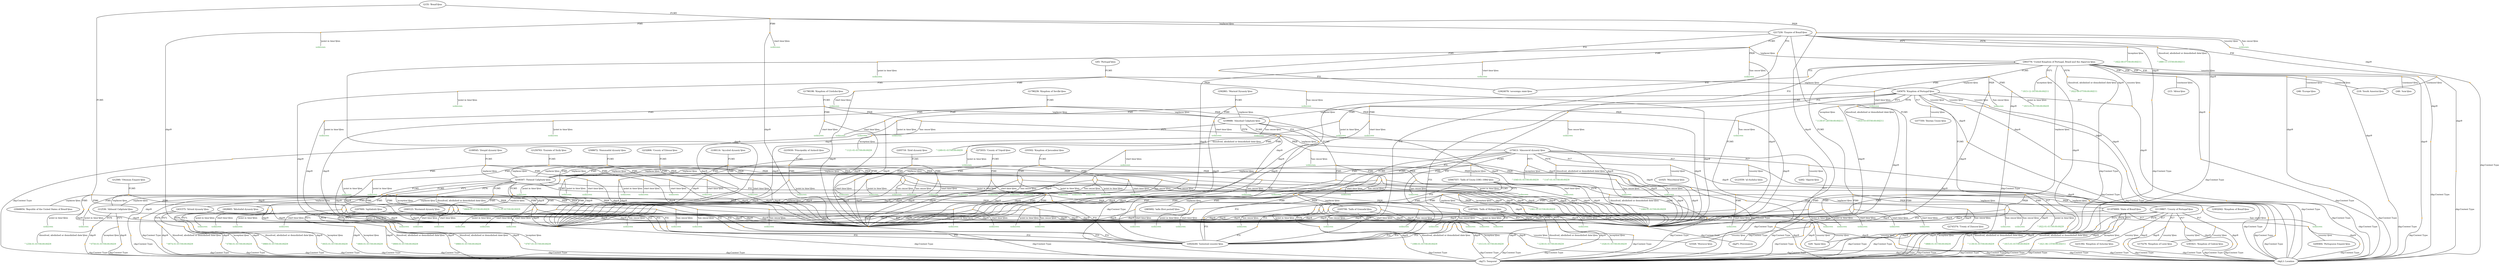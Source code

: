 strict graph "Brazil-path-all.tsv" {
	fontsize=20
	node [color=orange fontsize=10 shape=point style=filled]
	"Q1250763-P1365-Q160307-595ec7e0-0-P828" [label=""]
	node [color="" fontcolor=black fontsize=10 shape=ellipse style=""]
	ckgP1 [label="ckgP1: Provenance"]
	node [color=orange fontsize=10 shape=point style=filled]
	"ckg_c20-P828" [label=""]
	edge [fontsize=10]
	"Q1250763-P1365-Q160307-595ec7e0-0-P828" -- "ckg_c20-P828" [label=ckgr9]
	"ckg_c20-P828" -- ckgP1 [label="ckg:Context Type"]
	node [color=orange fontsize=10 shape=point style=filled]
	"Q12560-P1365-Q12536-6074dfa5-0-P828" [label=""]
	node [color="" fontcolor=black fontsize=10 shape=ellipse style=""]
	ckgP1 [label="ckgP1: Provenance"]
	node [color=orange fontsize=10 shape=point style=filled]
	"ckg_c20-P828" [label=""]
	edge [fontsize=10]
	"Q12560-P1365-Q12536-6074dfa5-0-P828" -- "ckg_c20-P828" [label=ckgr9]
	"ckg_c20-P828" -- ckgP1 [label="ckg:Context Type"]
	node [color=orange fontsize=10 shape=point style=filled]
	"Q155-P1365-Q217230-19ed8df2-0-P828" [label=""]
	node [color="" fontcolor=black fontsize=10 shape=ellipse style=""]
	ckgP1 [label="ckgP1: Provenance"]
	node [color=orange fontsize=10 shape=point style=filled]
	"ckg_c20-P828" [label=""]
	edge [fontsize=10]
	"Q155-P1365-Q217230-19ed8df2-0-P828" -- "ckg_c20-P828" [label=ckgr9]
	"ckg_c20-P828" -- ckgP1 [label="ckg:Context Type"]
	node [color=orange fontsize=10 shape=point style=filled]
	"Q155-P1365-Q5848654-abcbe521-0-P828" [label=""]
	node [color="" fontcolor=black fontsize=10 shape=ellipse style=""]
	ckgP1 [label="ckgP1: Provenance"]
	node [color=orange fontsize=10 shape=point style=filled]
	"ckg_c20-P828" [label=""]
	edge [fontsize=10]
	"Q155-P1365-Q5848654-abcbe521-0-P828" -- "ckg_c20-P828" [label=ckgr9]
	"ckg_c20-P828" -- ckgP1 [label="ckg:Context Type"]
	node [color=orange fontsize=10 shape=point style=filled]
	"Q160307-P1365-Q12536-52103813-0-P828" [label=""]
	node [color="" fontcolor=black fontsize=10 shape=ellipse style=""]
	ckgP1 [label="ckgP1: Provenance"]
	node [color=orange fontsize=10 shape=point style=filled]
	"ckg_c20-P828" [label=""]
	edge [fontsize=10]
	"Q160307-P1365-Q12536-52103813-0-P828" -- "ckg_c20-P828" [label=ckgr9]
	"ckg_c20-P828" -- ckgP1 [label="ckg:Context Type"]
	node [color=orange fontsize=10 shape=point style=filled]
	"Q160307-P1365-Q207600-f82e8f77-0-P828" [label=""]
	node [color="" fontcolor=black fontsize=10 shape=ellipse style=""]
	ckgP1 [label="ckgP1: Provenance"]
	node [color=orange fontsize=10 shape=point style=filled]
	"ckg_c20-P828" [label=""]
	edge [fontsize=10]
	"Q160307-P1365-Q207600-f82e8f77-0-P828" -- "ckg_c20-P828" [label=ckgr9]
	"ckg_c20-P828" -- ckgP1 [label="ckg:Context Type"]
	node [color=orange fontsize=10 shape=point style=filled]
	"Q160307-P1365-Q431575-15dafac2-0-P828" [label=""]
	node [color="" fontcolor=black fontsize=10 shape=ellipse style=""]
	ckgP1 [label="ckgP1: Provenance"]
	node [color=orange fontsize=10 shape=point style=filled]
	"ckg_c20-P828" [label=""]
	edge [fontsize=10]
	"Q160307-P1365-Q431575-15dafac2-0-P828" -- "ckg_c20-P828" [label=ckgr9]
	"ckg_c20-P828" -- ckgP1 [label="ckg:Context Type"]
	node [color=orange fontsize=10 shape=point style=filled]
	"Q160307-P1365-Q828665-8c65ac0c-0-P828" [label=""]
	node [color="" fontcolor=black fontsize=10 shape=ellipse style=""]
	ckgP1 [label="ckgP1: Provenance"]
	node [color=orange fontsize=10 shape=point style=filled]
	"ckg_c20-P828" [label=""]
	edge [fontsize=10]
	"Q160307-P1365-Q828665-8c65ac0c-0-P828" -- "ckg_c20-P828" [label=ckgr9]
	"ckg_c20-P828" -- ckgP1 [label="ckg:Context Type"]
	node [color=orange fontsize=10 shape=point style=filled]
	"Q160307-P1365-Q940123-f40012b0-0-P828" [label=""]
	node [color="" fontcolor=black fontsize=10 shape=ellipse style=""]
	ckgP1 [label="ckgP1: Provenance"]
	node [color=orange fontsize=10 shape=point style=filled]
	"ckg_c20-P828" [label=""]
	edge [fontsize=10]
	"Q160307-P1365-Q940123-f40012b0-0-P828" -- "ckg_c20-P828" [label=ckgr9]
	"ckg_c20-P828" -- ckgP1 [label="ckg:Context Type"]
	node [color=orange fontsize=10 shape=point style=filled]
	"Q1796198-P1365-Q199688-42ec0cd3-0-P828" [label=""]
	node [color="" fontcolor=black fontsize=10 shape=ellipse style=""]
	ckgP1 [label="ckgP1: Provenance"]
	node [color=orange fontsize=10 shape=point style=filled]
	"ckg_c20-P828" [label=""]
	edge [fontsize=10]
	"Q1796198-P1365-Q199688-42ec0cd3-0-P828" -- "ckg_c20-P828" [label=ckgr9]
	"ckg_c20-P828" -- ckgP1 [label="ckg:Context Type"]
	node [color=orange fontsize=10 shape=point style=filled]
	"Q1796239-P1365-Q199688-3390142b-0-P828" [label=""]
	node [color="" fontcolor=black fontsize=10 shape=ellipse style=""]
	ckgP1 [label="ckgP1: Provenance"]
	node [color=orange fontsize=10 shape=point style=filled]
	"ckg_c20-P828" [label=""]
	edge [fontsize=10]
	"Q1796239-P1365-Q199688-3390142b-0-P828" -- "ckg_c20-P828" [label=ckgr9]
	"ckg_c20-P828" -- ckgP1 [label="ckg:Context Type"]
	node [color=orange fontsize=10 shape=point style=filled]
	"Q180114-P1365-Q160307-f361fbbb-0-P828" [label=""]
	node [color="" fontcolor=black fontsize=10 shape=ellipse style=""]
	ckgP1 [label="ckgP1: Provenance"]
	node [color=orange fontsize=10 shape=point style=filled]
	"ckg_c20-P828" [label=""]
	edge [fontsize=10]
	"Q180114-P1365-Q160307-f361fbbb-0-P828" -- "ckg_c20-P828" [label=ckgr9]
	"ckg_c20-P828" -- ckgP1 [label="ckg:Context Type"]
	node [color=orange fontsize=10 shape=point style=filled]
	"Q189545-P1365-Q160307-7f6ab3e0-0-P828" [label=""]
	node [color="" fontcolor=black fontsize=10 shape=ellipse style=""]
	ckgP1 [label="ckgP1: Provenance"]
	node [color=orange fontsize=10 shape=point style=filled]
	"ckg_c20-P828" [label=""]
	edge [fontsize=10]
	"Q189545-P1365-Q160307-7f6ab3e0-0-P828" -- "ckg_c20-P828" [label=ckgr9]
	"ckg_c20-P828" -- ckgP1 [label="ckg:Context Type"]
	node [color=orange fontsize=10 shape=point style=filled]
	"Q199688-P1365-Q160307-b1eb37ad-0-P828" [label=""]
	node [color="" fontcolor=black fontsize=10 shape=ellipse style=""]
	ckgP1 [label="ckgP1: Provenance"]
	node [color=orange fontsize=10 shape=point style=filled]
	"ckg_c20-P828" [label=""]
	edge [fontsize=10]
	"Q199688-P1365-Q160307-b1eb37ad-0-P828" -- "ckg_c20-P828" [label=ckgr9]
	"ckg_c20-P828" -- ckgP1 [label="ckg:Context Type"]
	node [color=orange fontsize=10 shape=point style=filled]
	"Q199688-P1365-Q75613-2b6891d0-0-P828" [label=""]
	node [color="" fontcolor=black fontsize=10 shape=ellipse style=""]
	ckgP1 [label="ckgP1: Provenance"]
	node [color=orange fontsize=10 shape=point style=filled]
	"ckg_c20-P828" [label=""]
	edge [fontsize=10]
	"Q199688-P1365-Q75613-2b6891d0-0-P828" -- "ckg_c20-P828" [label=ckgr9]
	"ckg_c20-P828" -- ckgP1 [label="ckg:Context Type"]
	node [color=orange fontsize=10 shape=point style=filled]
	"Q205718-P1365-Q160307-0f8cbd73-0-P828" [label=""]
	node [color="" fontcolor=black fontsize=10 shape=ellipse style=""]
	ckgP1 [label="ckgP1: Provenance"]
	node [color=orange fontsize=10 shape=point style=filled]
	"ckg_c20-P828" [label=""]
	edge [fontsize=10]
	"Q205718-P1365-Q160307-0f8cbd73-0-P828" -- "ckg_c20-P828" [label=ckgr9]
	"ckg_c20-P828" -- ckgP1 [label="ckg:Context Type"]
	node [color=orange fontsize=10 shape=point style=filled]
	"Q217230-P1365-Q3932042-f47ad438-0-P828" [label=""]
	node [color="" fontcolor=black fontsize=10 shape=ellipse style=""]
	ckgP1 [label="ckgP1: Provenance"]
	node [color=orange fontsize=10 shape=point style=filled]
	"ckg_c20-P828" [label=""]
	edge [fontsize=10]
	"Q217230-P1365-Q3932042-f47ad438-0-P828" -- "ckg_c20-P828" [label=ckgr9]
	"ckg_c20-P828" -- ckgP1 [label="ckg:Context Type"]
	node [color=orange fontsize=10 shape=point style=filled]
	"Q217230-P1365-Q903779-bfbd464b-0-P828" [label=""]
	node [color="" fontcolor=black fontsize=10 shape=ellipse style=""]
	ckgP1 [label="ckgP1: Provenance"]
	node [color=orange fontsize=10 shape=point style=filled]
	"ckg_c20-P828" [label=""]
	edge [fontsize=10]
	"Q217230-P1365-Q903779-bfbd464b-0-P828" -- "ckg_c20-P828" [label=ckgr9]
	"ckg_c20-P828" -- ckgP1 [label="ckg:Context Type"]
	node [color=orange fontsize=10 shape=point style=filled]
	"Q232806-P1365-Q160307-5bf1f061-0-P828" [label=""]
	node [color="" fontcolor=black fontsize=10 shape=ellipse style=""]
	ckgP1 [label="ckgP1: Provenance"]
	node [color=orange fontsize=10 shape=point style=filled]
	"ckg_c20-P828" [label=""]
	edge [fontsize=10]
	"Q232806-P1365-Q160307-5bf1f061-0-P828" -- "ckg_c20-P828" [label=ckgr9]
	"ckg_c20-P828" -- ckgP1 [label="ckg:Context Type"]
	node [color=orange fontsize=10 shape=point style=filled]
	"Q235030-P1365-Q160307-5c540cd9-0-P828" [label=""]
	node [color="" fontcolor=black fontsize=10 shape=ellipse style=""]
	ckgP1 [label="ckgP1: Provenance"]
	node [color=orange fontsize=10 shape=point style=filled]
	"ckg_c20-P828" [label=""]
	edge [fontsize=10]
	"Q235030-P1365-Q160307-5c540cd9-0-P828" -- "ckg_c20-P828" [label=ckgr9]
	"ckg_c20-P828" -- ckgP1 [label="ckg:Context Type"]
	node [color=orange fontsize=10 shape=point style=filled]
	"Q272033-P1365-Q160307-5c7434dd-0-P828" [label=""]
	node [color="" fontcolor=black fontsize=10 shape=ellipse style=""]
	ckgP1 [label="ckgP1: Provenance"]
	node [color=orange fontsize=10 shape=point style=filled]
	"ckg_c20-P828" [label=""]
	edge [fontsize=10]
	"Q272033-P1365-Q160307-5c7434dd-0-P828" -- "ckg_c20-P828" [label=ckgr9]
	"ckg_c20-P828" -- ckgP1 [label="ckg:Context Type"]
	node [color=orange fontsize=10 shape=point style=filled]
	"Q45670-P1365-Q199688-33fd9675-0-P828" [label=""]
	node [color="" fontcolor=black fontsize=10 shape=ellipse style=""]
	ckgP1 [label="ckgP1: Provenance"]
	node [color=orange fontsize=10 shape=point style=filled]
	"ckg_c20-P828" [label=""]
	edge [fontsize=10]
	"Q45670-P1365-Q199688-33fd9675-0-P828" -- "ckg_c20-P828" [label=ckgr9]
	"ckg_c20-P828" -- ckgP1 [label="ckg:Context Type"]
	node [color=orange fontsize=10 shape=point style=filled]
	"Q45670-P1365-Q903779-5599931b-0-P828" [label=""]
	node [color="" fontcolor=black fontsize=10 shape=ellipse style=""]
	ckgP1 [label="ckgP1: Provenance"]
	node [color=orange fontsize=10 shape=point style=filled]
	"ckg_c20-P828" [label=""]
	edge [fontsize=10]
	"Q45670-P1365-Q903779-5599931b-0-P828" -- "ckg_c20-P828" [label=ckgr9]
	"ckg_c20-P828" -- ckgP1 [label="ckg:Context Type"]
	node [color=orange fontsize=10 shape=point style=filled]
	"Q45-P1365-Q45670-84f93933-0-P828" [label=""]
	node [color="" fontcolor=black fontsize=10 shape=ellipse style=""]
	ckgP1 [label="ckgP1: Provenance"]
	node [color=orange fontsize=10 shape=point style=filled]
	"ckg_c20-P828" [label=""]
	edge [fontsize=10]
	"Q45-P1365-Q45670-84f93933-0-P828" -- "ckg_c20-P828" [label=ckgr9]
	"ckg_c20-P828" -- ckgP1 [label="ckg:Context Type"]
	node [color=orange fontsize=10 shape=point style=filled]
	"Q55502-P1365-Q160307-d98c1649-0-P828" [label=""]
	node [color="" fontcolor=black fontsize=10 shape=ellipse style=""]
	ckgP1 [label="ckgP1: Provenance"]
	node [color=orange fontsize=10 shape=point style=filled]
	"ckg_c20-P828" [label=""]
	edge [fontsize=10]
	"Q55502-P1365-Q160307-d98c1649-0-P828" -- "ckg_c20-P828" [label=ckgr9]
	"ckg_c20-P828" -- ckgP1 [label="ckg:Context Type"]
	node [color=orange fontsize=10 shape=point style=filled]
	"Q582861-P1365-Q199688-4bcd5af2-0-P828" [label=""]
	node [color="" fontcolor=black fontsize=10 shape=ellipse style=""]
	ckgP1 [label="ckgP1: Provenance"]
	node [color=orange fontsize=10 shape=point style=filled]
	"ckg_c20-P828" [label=""]
	edge [fontsize=10]
	"Q582861-P1365-Q199688-4bcd5af2-0-P828" -- "ckg_c20-P828" [label=ckgr9]
	"ckg_c20-P828" -- ckgP1 [label="ckg:Context Type"]
	node [color=orange fontsize=10 shape=point style=filled]
	"Q588672-P1365-Q160307-81a9864a-0-P828" [label=""]
	node [color="" fontcolor=black fontsize=10 shape=ellipse style=""]
	ckgP1 [label="ckgP1: Provenance"]
	node [color=orange fontsize=10 shape=point style=filled]
	"ckg_c20-P828" [label=""]
	edge [fontsize=10]
	"Q588672-P1365-Q160307-81a9864a-0-P828" -- "ckg_c20-P828" [label=ckgr9]
	"ckg_c20-P828" -- ckgP1 [label="ckg:Context Type"]
	node [color=orange fontsize=10 shape=point style=filled]
	"Q5947557-P1365-Q267484-fc20b913-0-P828" [label=""]
	node [color="" fontcolor=black fontsize=10 shape=ellipse style=""]
	ckgP1 [label="ckgP1: Provenance"]
	node [color=orange fontsize=10 shape=point style=filled]
	"ckg_c20-P828" [label=""]
	edge [fontsize=10]
	"Q5947557-P1365-Q267484-fc20b913-0-P828" -- "ckg_c20-P828" [label=ckgr9]
	"ckg_c20-P828" -- ckgP1 [label="ckg:Context Type"]
	node [color=orange fontsize=10 shape=point style=filled]
	"Q75613-P1365-Q205708-537b2af0-0-P828" [label=""]
	node [color="" fontcolor=black fontsize=10 shape=ellipse style=""]
	ckgP1 [label="ckgP1: Provenance"]
	node [color=orange fontsize=10 shape=point style=filled]
	"ckg_c20-P828" [label=""]
	edge [fontsize=10]
	"Q75613-P1365-Q205708-537b2af0-0-P828" -- "ckg_c20-P828" [label=ckgr9]
	"ckg_c20-P828" -- ckgP1 [label="ckg:Context Type"]
	node [color=orange fontsize=10 shape=point style=filled]
	"Q75613-P1365-Q5947557-f0fbc408-0-P828" [label=""]
	node [color="" fontcolor=black fontsize=10 shape=ellipse style=""]
	ckgP1 [label="ckgP1: Provenance"]
	node [color=orange fontsize=10 shape=point style=filled]
	"ckg_c20-P828" [label=""]
	edge [fontsize=10]
	"Q75613-P1365-Q5947557-f0fbc408-0-P828" -- "ckg_c20-P828" [label=ckgr9]
	"ckg_c20-P828" -- ckgP1 [label="ckg:Context Type"]
	node [color=orange fontsize=10 shape=point style=filled]
	"Q75613-P1365-Q965692-203baff7-0-P828" [label=""]
	node [color="" fontcolor=black fontsize=10 shape=ellipse style=""]
	ckgP1 [label="ckgP1: Provenance"]
	node [color=orange fontsize=10 shape=point style=filled]
	"ckg_c20-P828" [label=""]
	edge [fontsize=10]
	"Q75613-P1365-Q965692-203baff7-0-P828" -- "ckg_c20-P828" [label=ckgr9]
	"ckg_c20-P828" -- ckgP1 [label="ckg:Context Type"]
	node [color=orange fontsize=10 shape=point style=filled]
	"Q903779-P1365-Q11876909-91806821-0-P828" [label=""]
	node [color="" fontcolor=black fontsize=10 shape=ellipse style=""]
	ckgP1 [label="ckgP1: Provenance"]
	node [color=orange fontsize=10 shape=point style=filled]
	"ckg_c20-P828" [label=""]
	edge [fontsize=10]
	"Q903779-P1365-Q11876909-91806821-0-P828" -- "ckg_c20-P828" [label=ckgr9]
	"ckg_c20-P828" -- ckgP1 [label="ckg:Context Type"]
	node [color=orange fontsize=10 shape=point style=filled]
	"Q903779-P1365-Q45670-37b2006f-0-P828" [label=""]
	node [color="" fontcolor=black fontsize=10 shape=ellipse style=""]
	ckgP1 [label="ckgP1: Provenance"]
	node [color=orange fontsize=10 shape=point style=filled]
	"ckg_c20-P828" [label=""]
	edge [fontsize=10]
	"Q903779-P1365-Q45670-37b2006f-0-P828" -- "ckg_c20-P828" [label=ckgr9]
	"ckg_c20-P828" -- ckgP1 [label="ckg:Context Type"]
	node [color=orange fontsize=10 shape=point style=filled]
	"Q1250763-P1365-Q160307-595ec7e0-0-P580" [label=""]
	node [color="" fontcolor=black fontsize=10 shape=ellipse style=""]
	ckgT1 [label="ckgT1: Temporal"]
	node [color=orange fontsize=10 shape=point style=filled]
	"ckg_c2-P580" [label=""]
	edge [fontsize=10]
	"Q1250763-P1365-Q160307-595ec7e0-0-P580" -- "ckg_c2-P580" [label=ckgr9]
	"ckg_c2-P580" -- ckgT1 [label="ckg:Context Type"]
	node [color=orange fontsize=10 shape=point style=filled]
	"Q12560-P1365-Q12536-6074dfa5-0-P580" [label=""]
	node [color="" fontcolor=black fontsize=10 shape=ellipse style=""]
	ckgT1 [label="ckgT1: Temporal"]
	node [color=orange fontsize=10 shape=point style=filled]
	"ckg_c2-P580" [label=""]
	edge [fontsize=10]
	"Q12560-P1365-Q12536-6074dfa5-0-P580" -- "ckg_c2-P580" [label=ckgr9]
	"ckg_c2-P580" -- ckgT1 [label="ckg:Context Type"]
	node [color=orange fontsize=10 shape=point style=filled]
	"Q155-P1365-Q217230-19ed8df2-0-P580" [label=""]
	node [color="" fontcolor=black fontsize=10 shape=ellipse style=""]
	ckgT1 [label="ckgT1: Temporal"]
	node [color=orange fontsize=10 shape=point style=filled]
	"ckg_c2-P580" [label=""]
	edge [fontsize=10]
	"Q155-P1365-Q217230-19ed8df2-0-P580" -- "ckg_c2-P580" [label=ckgr9]
	"ckg_c2-P580" -- ckgT1 [label="ckg:Context Type"]
	node [color=orange fontsize=10 shape=point style=filled]
	"Q155-P1365-Q5848654-abcbe521-0-P580" [label=""]
	node [color="" fontcolor=black fontsize=10 shape=ellipse style=""]
	ckgT1 [label="ckgT1: Temporal"]
	node [color=orange fontsize=10 shape=point style=filled]
	"ckg_c2-P580" [label=""]
	edge [fontsize=10]
	"Q155-P1365-Q5848654-abcbe521-0-P580" -- "ckg_c2-P580" [label=ckgr9]
	"ckg_c2-P580" -- ckgT1 [label="ckg:Context Type"]
	node [color=orange fontsize=10 shape=point style=filled]
	"Q160307-P1365-Q12536-52103813-0-P580" [label=""]
	node [color="" fontcolor=black fontsize=10 shape=ellipse style=""]
	ckgT1 [label="ckgT1: Temporal"]
	node [color=orange fontsize=10 shape=point style=filled]
	"ckg_c2-P580" [label=""]
	edge [fontsize=10]
	"Q160307-P1365-Q12536-52103813-0-P580" -- "ckg_c2-P580" [label=ckgr9]
	"ckg_c2-P580" -- ckgT1 [label="ckg:Context Type"]
	node [color=orange fontsize=10 shape=point style=filled]
	"Q160307-P1365-Q207600-f82e8f77-0-P580" [label=""]
	node [color="" fontcolor=black fontsize=10 shape=ellipse style=""]
	ckgT1 [label="ckgT1: Temporal"]
	node [color=orange fontsize=10 shape=point style=filled]
	"ckg_c2-P580" [label=""]
	edge [fontsize=10]
	"Q160307-P1365-Q207600-f82e8f77-0-P580" -- "ckg_c2-P580" [label=ckgr9]
	"ckg_c2-P580" -- ckgT1 [label="ckg:Context Type"]
	node [color=orange fontsize=10 shape=point style=filled]
	"Q160307-P1365-Q431575-15dafac2-0-P580" [label=""]
	node [color="" fontcolor=black fontsize=10 shape=ellipse style=""]
	ckgT1 [label="ckgT1: Temporal"]
	node [color=orange fontsize=10 shape=point style=filled]
	"ckg_c2-P580" [label=""]
	edge [fontsize=10]
	"Q160307-P1365-Q431575-15dafac2-0-P580" -- "ckg_c2-P580" [label=ckgr9]
	"ckg_c2-P580" -- ckgT1 [label="ckg:Context Type"]
	node [color=orange fontsize=10 shape=point style=filled]
	"Q160307-P1365-Q828665-8c65ac0c-0-P580" [label=""]
	node [color="" fontcolor=black fontsize=10 shape=ellipse style=""]
	ckgT1 [label="ckgT1: Temporal"]
	node [color=orange fontsize=10 shape=point style=filled]
	"ckg_c2-P580" [label=""]
	edge [fontsize=10]
	"Q160307-P1365-Q828665-8c65ac0c-0-P580" -- "ckg_c2-P580" [label=ckgr9]
	"ckg_c2-P580" -- ckgT1 [label="ckg:Context Type"]
	node [color=orange fontsize=10 shape=point style=filled]
	"Q160307-P1365-Q940123-f40012b0-0-P580" [label=""]
	node [color="" fontcolor=black fontsize=10 shape=ellipse style=""]
	ckgT1 [label="ckgT1: Temporal"]
	node [color=orange fontsize=10 shape=point style=filled]
	"ckg_c2-P580" [label=""]
	edge [fontsize=10]
	"Q160307-P1365-Q940123-f40012b0-0-P580" -- "ckg_c2-P580" [label=ckgr9]
	"ckg_c2-P580" -- ckgT1 [label="ckg:Context Type"]
	node [color=orange fontsize=10 shape=point style=filled]
	"Q1796198-P1365-Q199688-42ec0cd3-0-P580" [label=""]
	node [color="" fontcolor=black fontsize=10 shape=ellipse style=""]
	ckgT1 [label="ckgT1: Temporal"]
	node [color=orange fontsize=10 shape=point style=filled]
	"ckg_c2-P580" [label=""]
	edge [fontsize=10]
	"Q1796198-P1365-Q199688-42ec0cd3-0-P580" -- "ckg_c2-P580" [label=ckgr9]
	"ckg_c2-P580" -- ckgT1 [label="ckg:Context Type"]
	node [color=orange fontsize=10 shape=point style=filled]
	"Q1796239-P1365-Q199688-3390142b-0-P580" [label=""]
	node [color="" fontcolor=black fontsize=10 shape=ellipse style=""]
	ckgT1 [label="ckgT1: Temporal"]
	node [color=orange fontsize=10 shape=point style=filled]
	"ckg_c2-P580" [label=""]
	edge [fontsize=10]
	"Q1796239-P1365-Q199688-3390142b-0-P580" -- "ckg_c2-P580" [label=ckgr9]
	"ckg_c2-P580" -- ckgT1 [label="ckg:Context Type"]
	node [color=orange fontsize=10 shape=point style=filled]
	"Q180114-P1365-Q160307-f361fbbb-0-P580" [label=""]
	node [color="" fontcolor=black fontsize=10 shape=ellipse style=""]
	ckgT1 [label="ckgT1: Temporal"]
	node [color=orange fontsize=10 shape=point style=filled]
	"ckg_c2-P580" [label=""]
	edge [fontsize=10]
	"Q180114-P1365-Q160307-f361fbbb-0-P580" -- "ckg_c2-P580" [label=ckgr9]
	"ckg_c2-P580" -- ckgT1 [label="ckg:Context Type"]
	node [color=orange fontsize=10 shape=point style=filled]
	"Q189545-P1365-Q160307-7f6ab3e0-0-P580" [label=""]
	node [color="" fontcolor=black fontsize=10 shape=ellipse style=""]
	ckgT1 [label="ckgT1: Temporal"]
	node [color=orange fontsize=10 shape=point style=filled]
	"ckg_c2-P580" [label=""]
	edge [fontsize=10]
	"Q189545-P1365-Q160307-7f6ab3e0-0-P580" -- "ckg_c2-P580" [label=ckgr9]
	"ckg_c2-P580" -- ckgT1 [label="ckg:Context Type"]
	node [color=orange fontsize=10 shape=point style=filled]
	"Q199688-P1365-Q160307-b1eb37ad-0-P580" [label=""]
	node [color="" fontcolor=black fontsize=10 shape=ellipse style=""]
	ckgT1 [label="ckgT1: Temporal"]
	node [color=orange fontsize=10 shape=point style=filled]
	"ckg_c2-P580" [label=""]
	edge [fontsize=10]
	"Q199688-P1365-Q160307-b1eb37ad-0-P580" -- "ckg_c2-P580" [label=ckgr9]
	"ckg_c2-P580" -- ckgT1 [label="ckg:Context Type"]
	node [color=orange fontsize=10 shape=point style=filled]
	"Q199688-P1365-Q75613-2b6891d0-0-P580" [label=""]
	node [color="" fontcolor=black fontsize=10 shape=ellipse style=""]
	ckgT1 [label="ckgT1: Temporal"]
	node [color=orange fontsize=10 shape=point style=filled]
	"ckg_c2-P580" [label=""]
	edge [fontsize=10]
	"Q199688-P1365-Q75613-2b6891d0-0-P580" -- "ckg_c2-P580" [label=ckgr9]
	"ckg_c2-P580" -- ckgT1 [label="ckg:Context Type"]
	node [color=orange fontsize=10 shape=point style=filled]
	"Q205718-P1365-Q160307-0f8cbd73-0-P580" [label=""]
	node [color="" fontcolor=black fontsize=10 shape=ellipse style=""]
	ckgT1 [label="ckgT1: Temporal"]
	node [color=orange fontsize=10 shape=point style=filled]
	"ckg_c2-P580" [label=""]
	edge [fontsize=10]
	"Q205718-P1365-Q160307-0f8cbd73-0-P580" -- "ckg_c2-P580" [label=ckgr9]
	"ckg_c2-P580" -- ckgT1 [label="ckg:Context Type"]
	node [color=orange fontsize=10 shape=point style=filled]
	"Q217230-P1365-Q3932042-f47ad438-0-P580" [label=""]
	node [color="" fontcolor=black fontsize=10 shape=ellipse style=""]
	ckgT1 [label="ckgT1: Temporal"]
	node [color=orange fontsize=10 shape=point style=filled]
	"ckg_c2-P580" [label=""]
	edge [fontsize=10]
	"Q217230-P1365-Q3932042-f47ad438-0-P580" -- "ckg_c2-P580" [label=ckgr9]
	"ckg_c2-P580" -- ckgT1 [label="ckg:Context Type"]
	node [color=orange fontsize=10 shape=point style=filled]
	"Q217230-P1365-Q903779-bfbd464b-0-P580" [label=""]
	node [color="" fontcolor=black fontsize=10 shape=ellipse style=""]
	ckgT1 [label="ckgT1: Temporal"]
	node [color=orange fontsize=10 shape=point style=filled]
	"ckg_c2-P580" [label=""]
	edge [fontsize=10]
	"Q217230-P1365-Q903779-bfbd464b-0-P580" -- "ckg_c2-P580" [label=ckgr9]
	"ckg_c2-P580" -- ckgT1 [label="ckg:Context Type"]
	node [color=orange fontsize=10 shape=point style=filled]
	"Q232806-P1365-Q160307-5bf1f061-0-P580" [label=""]
	node [color="" fontcolor=black fontsize=10 shape=ellipse style=""]
	ckgT1 [label="ckgT1: Temporal"]
	node [color=orange fontsize=10 shape=point style=filled]
	"ckg_c2-P580" [label=""]
	edge [fontsize=10]
	"Q232806-P1365-Q160307-5bf1f061-0-P580" -- "ckg_c2-P580" [label=ckgr9]
	"ckg_c2-P580" -- ckgT1 [label="ckg:Context Type"]
	node [color=orange fontsize=10 shape=point style=filled]
	"Q235030-P1365-Q160307-5c540cd9-0-P580" [label=""]
	node [color="" fontcolor=black fontsize=10 shape=ellipse style=""]
	ckgT1 [label="ckgT1: Temporal"]
	node [color=orange fontsize=10 shape=point style=filled]
	"ckg_c2-P580" [label=""]
	edge [fontsize=10]
	"Q235030-P1365-Q160307-5c540cd9-0-P580" -- "ckg_c2-P580" [label=ckgr9]
	"ckg_c2-P580" -- ckgT1 [label="ckg:Context Type"]
	node [color=orange fontsize=10 shape=point style=filled]
	"Q272033-P1365-Q160307-5c7434dd-0-P580" [label=""]
	node [color="" fontcolor=black fontsize=10 shape=ellipse style=""]
	ckgT1 [label="ckgT1: Temporal"]
	node [color=orange fontsize=10 shape=point style=filled]
	"ckg_c2-P580" [label=""]
	edge [fontsize=10]
	"Q272033-P1365-Q160307-5c7434dd-0-P580" -- "ckg_c2-P580" [label=ckgr9]
	"ckg_c2-P580" -- ckgT1 [label="ckg:Context Type"]
	node [color=orange fontsize=10 shape=point style=filled]
	"Q45670-P1365-Q1139807-037bc097-0-P580" [label=""]
	node [color="" fontcolor=black fontsize=10 shape=ellipse style=""]
	ckgT1 [label="ckgT1: Temporal"]
	node [color=orange fontsize=10 shape=point style=filled]
	"ckg_c2-P580" [label=""]
	edge [fontsize=10]
	"Q45670-P1365-Q1139807-037bc097-0-P580" -- "ckg_c2-P580" [label=ckgr9]
	"ckg_c2-P580" -- ckgT1 [label="ckg:Context Type"]
	node [color=orange fontsize=10 shape=point style=filled]
	"Q45670-P1365-Q199688-33fd9675-0-P580" [label=""]
	node [color="" fontcolor=black fontsize=10 shape=ellipse style=""]
	ckgT1 [label="ckgT1: Temporal"]
	node [color=orange fontsize=10 shape=point style=filled]
	"ckg_c2-P580" [label=""]
	edge [fontsize=10]
	"Q45670-P1365-Q199688-33fd9675-0-P580" -- "ckg_c2-P580" [label=ckgr9]
	"ckg_c2-P580" -- ckgT1 [label="ckg:Context Type"]
	node [color=orange fontsize=10 shape=point style=filled]
	"Q45670-P1365-Q903779-5599931b-0-P580" [label=""]
	node [color="" fontcolor=black fontsize=10 shape=ellipse style=""]
	ckgT1 [label="ckgT1: Temporal"]
	node [color=orange fontsize=10 shape=point style=filled]
	"ckg_c2-P580" [label=""]
	edge [fontsize=10]
	"Q45670-P1365-Q903779-5599931b-0-P580" -- "ckg_c2-P580" [label=ckgr9]
	"ckg_c2-P580" -- ckgT1 [label="ckg:Context Type"]
	node [color=orange fontsize=10 shape=point style=filled]
	"Q45-P1365-Q45670-84f93933-0-P580" [label=""]
	node [color="" fontcolor=black fontsize=10 shape=ellipse style=""]
	ckgT1 [label="ckgT1: Temporal"]
	node [color=orange fontsize=10 shape=point style=filled]
	"ckg_c2-P580" [label=""]
	edge [fontsize=10]
	"Q45-P1365-Q45670-84f93933-0-P580" -- "ckg_c2-P580" [label=ckgr9]
	"ckg_c2-P580" -- ckgT1 [label="ckg:Context Type"]
	node [color=orange fontsize=10 shape=point style=filled]
	"Q55502-P1365-Q160307-d98c1649-0-P580" [label=""]
	node [color="" fontcolor=black fontsize=10 shape=ellipse style=""]
	ckgT1 [label="ckgT1: Temporal"]
	node [color=orange fontsize=10 shape=point style=filled]
	"ckg_c2-P580" [label=""]
	edge [fontsize=10]
	"Q55502-P1365-Q160307-d98c1649-0-P580" -- "ckg_c2-P580" [label=ckgr9]
	"ckg_c2-P580" -- ckgT1 [label="ckg:Context Type"]
	node [color=orange fontsize=10 shape=point style=filled]
	"Q582861-P1365-Q199688-4bcd5af2-0-P580" [label=""]
	node [color="" fontcolor=black fontsize=10 shape=ellipse style=""]
	ckgT1 [label="ckgT1: Temporal"]
	node [color=orange fontsize=10 shape=point style=filled]
	"ckg_c2-P580" [label=""]
	edge [fontsize=10]
	"Q582861-P1365-Q199688-4bcd5af2-0-P580" -- "ckg_c2-P580" [label=ckgr9]
	"ckg_c2-P580" -- ckgT1 [label="ckg:Context Type"]
	node [color=orange fontsize=10 shape=point style=filled]
	"Q588672-P1365-Q160307-81a9864a-0-P580" [label=""]
	node [color="" fontcolor=black fontsize=10 shape=ellipse style=""]
	ckgT1 [label="ckgT1: Temporal"]
	node [color=orange fontsize=10 shape=point style=filled]
	"ckg_c2-P580" [label=""]
	edge [fontsize=10]
	"Q588672-P1365-Q160307-81a9864a-0-P580" -- "ckg_c2-P580" [label=ckgr9]
	"ckg_c2-P580" -- ckgT1 [label="ckg:Context Type"]
	node [color=orange fontsize=10 shape=point style=filled]
	"Q5947557-P1365-Q267484-fc20b913-0-P580" [label=""]
	node [color="" fontcolor=black fontsize=10 shape=ellipse style=""]
	ckgT1 [label="ckgT1: Temporal"]
	node [color=orange fontsize=10 shape=point style=filled]
	"ckg_c2-P580" [label=""]
	edge [fontsize=10]
	"Q5947557-P1365-Q267484-fc20b913-0-P580" -- "ckg_c2-P580" [label=ckgr9]
	"ckg_c2-P580" -- ckgT1 [label="ckg:Context Type"]
	node [color=orange fontsize=10 shape=point style=filled]
	"Q75613-P1365-Q205708-537b2af0-0-P580" [label=""]
	node [color="" fontcolor=black fontsize=10 shape=ellipse style=""]
	ckgT1 [label="ckgT1: Temporal"]
	node [color=orange fontsize=10 shape=point style=filled]
	"ckg_c2-P580" [label=""]
	edge [fontsize=10]
	"Q75613-P1365-Q205708-537b2af0-0-P580" -- "ckg_c2-P580" [label=ckgr9]
	"ckg_c2-P580" -- ckgT1 [label="ckg:Context Type"]
	node [color=orange fontsize=10 shape=point style=filled]
	"Q75613-P1365-Q5947557-f0fbc408-0-P580" [label=""]
	node [color="" fontcolor=black fontsize=10 shape=ellipse style=""]
	ckgT1 [label="ckgT1: Temporal"]
	node [color=orange fontsize=10 shape=point style=filled]
	"ckg_c2-P580" [label=""]
	edge [fontsize=10]
	"Q75613-P1365-Q5947557-f0fbc408-0-P580" -- "ckg_c2-P580" [label=ckgr9]
	"ckg_c2-P580" -- ckgT1 [label="ckg:Context Type"]
	node [color=orange fontsize=10 shape=point style=filled]
	"Q75613-P1365-Q965692-203baff7-0-P580" [label=""]
	node [color="" fontcolor=black fontsize=10 shape=ellipse style=""]
	ckgT1 [label="ckgT1: Temporal"]
	node [color=orange fontsize=10 shape=point style=filled]
	"ckg_c2-P580" [label=""]
	edge [fontsize=10]
	"Q75613-P1365-Q965692-203baff7-0-P580" -- "ckg_c2-P580" [label=ckgr9]
	"ckg_c2-P580" -- ckgT1 [label="ckg:Context Type"]
	node [color=orange fontsize=10 shape=point style=filled]
	"Q903779-P1365-Q11876909-91806821-0-P580" [label=""]
	node [color="" fontcolor=black fontsize=10 shape=ellipse style=""]
	ckgT1 [label="ckgT1: Temporal"]
	node [color=orange fontsize=10 shape=point style=filled]
	"ckg_c2-P580" [label=""]
	edge [fontsize=10]
	"Q903779-P1365-Q11876909-91806821-0-P580" -- "ckg_c2-P580" [label=ckgr9]
	"ckg_c2-P580" -- ckgT1 [label="ckg:Context Type"]
	node [color=orange fontsize=10 shape=point style=filled]
	"Q903779-P1365-Q45670-37b2006f-0-P580" [label=""]
	node [color="" fontcolor=black fontsize=10 shape=ellipse style=""]
	ckgT1 [label="ckgT1: Temporal"]
	node [color=orange fontsize=10 shape=point style=filled]
	"ckg_c2-P580" [label=""]
	edge [fontsize=10]
	"Q903779-P1365-Q45670-37b2006f-0-P580" -- "ckg_c2-P580" [label=ckgr9]
	"ckg_c2-P580" -- ckgT1 [label="ckg:Context Type"]
	node [color=orange fontsize=10 shape=point style=filled]
	"Q1250763-P1365-Q160307-595ec7e0-0-P585" [label=""]
	node [color="" fontcolor=black fontsize=10 shape=ellipse style=""]
	ckgT1 [label="ckgT1: Temporal"]
	node [color=orange fontsize=10 shape=point style=filled]
	"ckg_c6-P585" [label=""]
	edge [fontsize=10]
	"Q1250763-P1365-Q160307-595ec7e0-0-P585" -- "ckg_c6-P585" [label=ckgr9]
	"ckg_c6-P585" -- ckgT1 [label="ckg:Context Type"]
	node [color=orange fontsize=10 shape=point style=filled]
	"Q12560-P1365-Q12536-6074dfa5-0-P585" [label=""]
	node [color="" fontcolor=black fontsize=10 shape=ellipse style=""]
	ckgT1 [label="ckgT1: Temporal"]
	node [color=orange fontsize=10 shape=point style=filled]
	"ckg_c6-P585" [label=""]
	edge [fontsize=10]
	"Q12560-P1365-Q12536-6074dfa5-0-P585" -- "ckg_c6-P585" [label=ckgr9]
	"ckg_c6-P585" -- ckgT1 [label="ckg:Context Type"]
	node [color=orange fontsize=10 shape=point style=filled]
	"Q155-P1365-Q217230-19ed8df2-0-P585" [label=""]
	node [color="" fontcolor=black fontsize=10 shape=ellipse style=""]
	ckgT1 [label="ckgT1: Temporal"]
	node [color=orange fontsize=10 shape=point style=filled]
	"ckg_c6-P585" [label=""]
	edge [fontsize=10]
	"Q155-P1365-Q217230-19ed8df2-0-P585" -- "ckg_c6-P585" [label=ckgr9]
	"ckg_c6-P585" -- ckgT1 [label="ckg:Context Type"]
	node [color=orange fontsize=10 shape=point style=filled]
	"Q155-P1365-Q5848654-abcbe521-0-P585" [label=""]
	node [color="" fontcolor=black fontsize=10 shape=ellipse style=""]
	ckgT1 [label="ckgT1: Temporal"]
	node [color=orange fontsize=10 shape=point style=filled]
	"ckg_c6-P585" [label=""]
	edge [fontsize=10]
	"Q155-P1365-Q5848654-abcbe521-0-P585" -- "ckg_c6-P585" [label=ckgr9]
	"ckg_c6-P585" -- ckgT1 [label="ckg:Context Type"]
	node [color=orange fontsize=10 shape=point style=filled]
	"Q160307-P1365-Q12536-52103813-0-P585" [label=""]
	node [color="" fontcolor=black fontsize=10 shape=ellipse style=""]
	ckgT1 [label="ckgT1: Temporal"]
	node [color=orange fontsize=10 shape=point style=filled]
	"ckg_c6-P585" [label=""]
	edge [fontsize=10]
	"Q160307-P1365-Q12536-52103813-0-P585" -- "ckg_c6-P585" [label=ckgr9]
	"ckg_c6-P585" -- ckgT1 [label="ckg:Context Type"]
	node [color=orange fontsize=10 shape=point style=filled]
	"Q160307-P1365-Q207600-f82e8f77-0-P585" [label=""]
	node [color="" fontcolor=black fontsize=10 shape=ellipse style=""]
	ckgT1 [label="ckgT1: Temporal"]
	node [color=orange fontsize=10 shape=point style=filled]
	"ckg_c6-P585" [label=""]
	edge [fontsize=10]
	"Q160307-P1365-Q207600-f82e8f77-0-P585" -- "ckg_c6-P585" [label=ckgr9]
	"ckg_c6-P585" -- ckgT1 [label="ckg:Context Type"]
	node [color=orange fontsize=10 shape=point style=filled]
	"Q160307-P1365-Q431575-15dafac2-0-P585" [label=""]
	node [color="" fontcolor=black fontsize=10 shape=ellipse style=""]
	ckgT1 [label="ckgT1: Temporal"]
	node [color=orange fontsize=10 shape=point style=filled]
	"ckg_c6-P585" [label=""]
	edge [fontsize=10]
	"Q160307-P1365-Q431575-15dafac2-0-P585" -- "ckg_c6-P585" [label=ckgr9]
	"ckg_c6-P585" -- ckgT1 [label="ckg:Context Type"]
	node [color=orange fontsize=10 shape=point style=filled]
	"Q160307-P1365-Q828665-8c65ac0c-0-P585" [label=""]
	node [color="" fontcolor=black fontsize=10 shape=ellipse style=""]
	ckgT1 [label="ckgT1: Temporal"]
	node [color=orange fontsize=10 shape=point style=filled]
	"ckg_c6-P585" [label=""]
	edge [fontsize=10]
	"Q160307-P1365-Q828665-8c65ac0c-0-P585" -- "ckg_c6-P585" [label=ckgr9]
	"ckg_c6-P585" -- ckgT1 [label="ckg:Context Type"]
	node [color=orange fontsize=10 shape=point style=filled]
	"Q160307-P1365-Q940123-f40012b0-0-P585" [label=""]
	node [color="" fontcolor=black fontsize=10 shape=ellipse style=""]
	ckgT1 [label="ckgT1: Temporal"]
	node [color=orange fontsize=10 shape=point style=filled]
	"ckg_c6-P585" [label=""]
	edge [fontsize=10]
	"Q160307-P1365-Q940123-f40012b0-0-P585" -- "ckg_c6-P585" [label=ckgr9]
	"ckg_c6-P585" -- ckgT1 [label="ckg:Context Type"]
	node [color=orange fontsize=10 shape=point style=filled]
	"Q1796198-P1365-Q199688-42ec0cd3-0-P585" [label=""]
	node [color="" fontcolor=black fontsize=10 shape=ellipse style=""]
	ckgT1 [label="ckgT1: Temporal"]
	node [color=orange fontsize=10 shape=point style=filled]
	"ckg_c6-P585" [label=""]
	edge [fontsize=10]
	"Q1796198-P1365-Q199688-42ec0cd3-0-P585" -- "ckg_c6-P585" [label=ckgr9]
	"ckg_c6-P585" -- ckgT1 [label="ckg:Context Type"]
	node [color=orange fontsize=10 shape=point style=filled]
	"Q1796239-P1365-Q199688-3390142b-0-P585" [label=""]
	node [color="" fontcolor=black fontsize=10 shape=ellipse style=""]
	ckgT1 [label="ckgT1: Temporal"]
	node [color=orange fontsize=10 shape=point style=filled]
	"ckg_c6-P585" [label=""]
	edge [fontsize=10]
	"Q1796239-P1365-Q199688-3390142b-0-P585" -- "ckg_c6-P585" [label=ckgr9]
	"ckg_c6-P585" -- ckgT1 [label="ckg:Context Type"]
	node [color=orange fontsize=10 shape=point style=filled]
	"Q180114-P1365-Q160307-f361fbbb-0-P585" [label=""]
	node [color="" fontcolor=black fontsize=10 shape=ellipse style=""]
	ckgT1 [label="ckgT1: Temporal"]
	node [color=orange fontsize=10 shape=point style=filled]
	"ckg_c6-P585" [label=""]
	edge [fontsize=10]
	"Q180114-P1365-Q160307-f361fbbb-0-P585" -- "ckg_c6-P585" [label=ckgr9]
	"ckg_c6-P585" -- ckgT1 [label="ckg:Context Type"]
	node [color=orange fontsize=10 shape=point style=filled]
	"Q189545-P1365-Q160307-7f6ab3e0-0-P585" [label=""]
	node [color="" fontcolor=black fontsize=10 shape=ellipse style=""]
	ckgT1 [label="ckgT1: Temporal"]
	node [color=orange fontsize=10 shape=point style=filled]
	"ckg_c6-P585" [label=""]
	edge [fontsize=10]
	"Q189545-P1365-Q160307-7f6ab3e0-0-P585" -- "ckg_c6-P585" [label=ckgr9]
	"ckg_c6-P585" -- ckgT1 [label="ckg:Context Type"]
	node [color=orange fontsize=10 shape=point style=filled]
	"Q199688-P1365-Q160307-b1eb37ad-0-P585" [label=""]
	node [color="" fontcolor=black fontsize=10 shape=ellipse style=""]
	ckgT1 [label="ckgT1: Temporal"]
	node [color=orange fontsize=10 shape=point style=filled]
	"ckg_c6-P585" [label=""]
	edge [fontsize=10]
	"Q199688-P1365-Q160307-b1eb37ad-0-P585" -- "ckg_c6-P585" [label=ckgr9]
	"ckg_c6-P585" -- ckgT1 [label="ckg:Context Type"]
	node [color=orange fontsize=10 shape=point style=filled]
	"Q199688-P1365-Q75613-2b6891d0-0-P585" [label=""]
	node [color="" fontcolor=black fontsize=10 shape=ellipse style=""]
	ckgT1 [label="ckgT1: Temporal"]
	node [color=orange fontsize=10 shape=point style=filled]
	"ckg_c6-P585" [label=""]
	edge [fontsize=10]
	"Q199688-P1365-Q75613-2b6891d0-0-P585" -- "ckg_c6-P585" [label=ckgr9]
	"ckg_c6-P585" -- ckgT1 [label="ckg:Context Type"]
	node [color=orange fontsize=10 shape=point style=filled]
	"Q205718-P1365-Q160307-0f8cbd73-0-P585" [label=""]
	node [color="" fontcolor=black fontsize=10 shape=ellipse style=""]
	ckgT1 [label="ckgT1: Temporal"]
	node [color=orange fontsize=10 shape=point style=filled]
	"ckg_c6-P585" [label=""]
	edge [fontsize=10]
	"Q205718-P1365-Q160307-0f8cbd73-0-P585" -- "ckg_c6-P585" [label=ckgr9]
	"ckg_c6-P585" -- ckgT1 [label="ckg:Context Type"]
	node [color=orange fontsize=10 shape=point style=filled]
	"Q217230-P1365-Q3932042-f47ad438-0-P585" [label=""]
	node [color="" fontcolor=black fontsize=10 shape=ellipse style=""]
	ckgT1 [label="ckgT1: Temporal"]
	node [color=orange fontsize=10 shape=point style=filled]
	"ckg_c6-P585" [label=""]
	edge [fontsize=10]
	"Q217230-P1365-Q3932042-f47ad438-0-P585" -- "ckg_c6-P585" [label=ckgr9]
	"ckg_c6-P585" -- ckgT1 [label="ckg:Context Type"]
	node [color=orange fontsize=10 shape=point style=filled]
	"Q217230-P1365-Q903779-bfbd464b-0-P585" [label=""]
	node [color="" fontcolor=black fontsize=10 shape=ellipse style=""]
	ckgT1 [label="ckgT1: Temporal"]
	node [color=orange fontsize=10 shape=point style=filled]
	"ckg_c6-P585" [label=""]
	edge [fontsize=10]
	"Q217230-P1365-Q903779-bfbd464b-0-P585" -- "ckg_c6-P585" [label=ckgr9]
	"ckg_c6-P585" -- ckgT1 [label="ckg:Context Type"]
	node [color=orange fontsize=10 shape=point style=filled]
	"Q232806-P1365-Q160307-5bf1f061-0-P585" [label=""]
	node [color="" fontcolor=black fontsize=10 shape=ellipse style=""]
	ckgT1 [label="ckgT1: Temporal"]
	node [color=orange fontsize=10 shape=point style=filled]
	"ckg_c6-P585" [label=""]
	edge [fontsize=10]
	"Q232806-P1365-Q160307-5bf1f061-0-P585" -- "ckg_c6-P585" [label=ckgr9]
	"ckg_c6-P585" -- ckgT1 [label="ckg:Context Type"]
	node [color=orange fontsize=10 shape=point style=filled]
	"Q235030-P1365-Q160307-5c540cd9-0-P585" [label=""]
	node [color="" fontcolor=black fontsize=10 shape=ellipse style=""]
	ckgT1 [label="ckgT1: Temporal"]
	node [color=orange fontsize=10 shape=point style=filled]
	"ckg_c6-P585" [label=""]
	edge [fontsize=10]
	"Q235030-P1365-Q160307-5c540cd9-0-P585" -- "ckg_c6-P585" [label=ckgr9]
	"ckg_c6-P585" -- ckgT1 [label="ckg:Context Type"]
	node [color=orange fontsize=10 shape=point style=filled]
	"Q272033-P1365-Q160307-5c7434dd-0-P585" [label=""]
	node [color="" fontcolor=black fontsize=10 shape=ellipse style=""]
	ckgT1 [label="ckgT1: Temporal"]
	node [color=orange fontsize=10 shape=point style=filled]
	"ckg_c6-P585" [label=""]
	edge [fontsize=10]
	"Q272033-P1365-Q160307-5c7434dd-0-P585" -- "ckg_c6-P585" [label=ckgr9]
	"ckg_c6-P585" -- ckgT1 [label="ckg:Context Type"]
	node [color=orange fontsize=10 shape=point style=filled]
	"Q45670-P1365-Q1139807-037bc097-0-P585" [label=""]
	node [color="" fontcolor=black fontsize=10 shape=ellipse style=""]
	ckgT1 [label="ckgT1: Temporal"]
	node [color=orange fontsize=10 shape=point style=filled]
	"ckg_c6-P585" [label=""]
	edge [fontsize=10]
	"Q45670-P1365-Q1139807-037bc097-0-P585" -- "ckg_c6-P585" [label=ckgr9]
	"ckg_c6-P585" -- ckgT1 [label="ckg:Context Type"]
	node [color=orange fontsize=10 shape=point style=filled]
	"Q45670-P1365-Q199688-33fd9675-0-P585" [label=""]
	node [color="" fontcolor=black fontsize=10 shape=ellipse style=""]
	ckgT1 [label="ckgT1: Temporal"]
	node [color=orange fontsize=10 shape=point style=filled]
	"ckg_c6-P585" [label=""]
	edge [fontsize=10]
	"Q45670-P1365-Q199688-33fd9675-0-P585" -- "ckg_c6-P585" [label=ckgr9]
	"ckg_c6-P585" -- ckgT1 [label="ckg:Context Type"]
	node [color=orange fontsize=10 shape=point style=filled]
	"Q45-P1365-Q45670-84f93933-0-P585" [label=""]
	node [color="" fontcolor=black fontsize=10 shape=ellipse style=""]
	ckgT1 [label="ckgT1: Temporal"]
	node [color=orange fontsize=10 shape=point style=filled]
	"ckg_c6-P585" [label=""]
	edge [fontsize=10]
	"Q45-P1365-Q45670-84f93933-0-P585" -- "ckg_c6-P585" [label=ckgr9]
	"ckg_c6-P585" -- ckgT1 [label="ckg:Context Type"]
	node [color=orange fontsize=10 shape=point style=filled]
	"Q55502-P1365-Q160307-d98c1649-0-P585" [label=""]
	node [color="" fontcolor=black fontsize=10 shape=ellipse style=""]
	ckgT1 [label="ckgT1: Temporal"]
	node [color=orange fontsize=10 shape=point style=filled]
	"ckg_c6-P585" [label=""]
	edge [fontsize=10]
	"Q55502-P1365-Q160307-d98c1649-0-P585" -- "ckg_c6-P585" [label=ckgr9]
	"ckg_c6-P585" -- ckgT1 [label="ckg:Context Type"]
	node [color=orange fontsize=10 shape=point style=filled]
	"Q582861-P1365-Q199688-4bcd5af2-0-P585" [label=""]
	node [color="" fontcolor=black fontsize=10 shape=ellipse style=""]
	ckgT1 [label="ckgT1: Temporal"]
	node [color=orange fontsize=10 shape=point style=filled]
	"ckg_c6-P585" [label=""]
	edge [fontsize=10]
	"Q582861-P1365-Q199688-4bcd5af2-0-P585" -- "ckg_c6-P585" [label=ckgr9]
	"ckg_c6-P585" -- ckgT1 [label="ckg:Context Type"]
	node [color=orange fontsize=10 shape=point style=filled]
	"Q588672-P1365-Q160307-81a9864a-0-P585" [label=""]
	node [color="" fontcolor=black fontsize=10 shape=ellipse style=""]
	ckgT1 [label="ckgT1: Temporal"]
	node [color=orange fontsize=10 shape=point style=filled]
	"ckg_c6-P585" [label=""]
	edge [fontsize=10]
	"Q588672-P1365-Q160307-81a9864a-0-P585" -- "ckg_c6-P585" [label=ckgr9]
	"ckg_c6-P585" -- ckgT1 [label="ckg:Context Type"]
	node [color=orange fontsize=10 shape=point style=filled]
	"Q5947557-P1365-Q267484-fc20b913-0-P585" [label=""]
	node [color="" fontcolor=black fontsize=10 shape=ellipse style=""]
	ckgT1 [label="ckgT1: Temporal"]
	node [color=orange fontsize=10 shape=point style=filled]
	"ckg_c6-P585" [label=""]
	edge [fontsize=10]
	"Q5947557-P1365-Q267484-fc20b913-0-P585" -- "ckg_c6-P585" [label=ckgr9]
	"ckg_c6-P585" -- ckgT1 [label="ckg:Context Type"]
	node [color=orange fontsize=10 shape=point style=filled]
	"Q75613-P1365-Q205708-537b2af0-0-P585" [label=""]
	node [color="" fontcolor=black fontsize=10 shape=ellipse style=""]
	ckgT1 [label="ckgT1: Temporal"]
	node [color=orange fontsize=10 shape=point style=filled]
	"ckg_c6-P585" [label=""]
	edge [fontsize=10]
	"Q75613-P1365-Q205708-537b2af0-0-P585" -- "ckg_c6-P585" [label=ckgr9]
	"ckg_c6-P585" -- ckgT1 [label="ckg:Context Type"]
	node [color=orange fontsize=10 shape=point style=filled]
	"Q75613-P1365-Q5947557-f0fbc408-0-P585" [label=""]
	node [color="" fontcolor=black fontsize=10 shape=ellipse style=""]
	ckgT1 [label="ckgT1: Temporal"]
	node [color=orange fontsize=10 shape=point style=filled]
	"ckg_c6-P585" [label=""]
	edge [fontsize=10]
	"Q75613-P1365-Q5947557-f0fbc408-0-P585" -- "ckg_c6-P585" [label=ckgr9]
	"ckg_c6-P585" -- ckgT1 [label="ckg:Context Type"]
	node [color=orange fontsize=10 shape=point style=filled]
	"Q75613-P1365-Q965692-203baff7-0-P585" [label=""]
	node [color="" fontcolor=black fontsize=10 shape=ellipse style=""]
	ckgT1 [label="ckgT1: Temporal"]
	node [color=orange fontsize=10 shape=point style=filled]
	"ckg_c6-P585" [label=""]
	edge [fontsize=10]
	"Q75613-P1365-Q965692-203baff7-0-P585" -- "ckg_c6-P585" [label=ckgr9]
	"ckg_c6-P585" -- ckgT1 [label="ckg:Context Type"]
	node [color=orange fontsize=10 shape=point style=filled]
	"Q903779-P1365-Q11876909-91806821-0-P585" [label=""]
	node [color="" fontcolor=black fontsize=10 shape=ellipse style=""]
	ckgT1 [label="ckgT1: Temporal"]
	node [color=orange fontsize=10 shape=point style=filled]
	"ckg_c6-P585" [label=""]
	edge [fontsize=10]
	"Q903779-P1365-Q11876909-91806821-0-P585" -- "ckg_c6-P585" [label=ckgr9]
	"ckg_c6-P585" -- ckgT1 [label="ckg:Context Type"]
	node [color=orange fontsize=10 shape=point style=filled]
	"Q1139807-P17-Q175276-1a871042-0" [label=""]
	node [color="" fontcolor=black fontsize=10 shape=ellipse style=""]
	ckgL1 [label="ckgL1: Location"]
	node [color=orange fontsize=10 shape=point style=filled]
	"Q1139807-P17-Q175276-1a871042-0-P17" [label=""]
	edge [fontsize=10]
	"Q1139807-P17-Q175276-1a871042-0" -- "Q1139807-P17-Q175276-1a871042-0-P17" [label=ckgr9]
	"Q1139807-P17-Q175276-1a871042-0-P17" -- ckgL1 [label="ckg:Context Type"]
	node [color="" fontcolor=black fontsize=10 shape=ellipse style=""]
	Q1139807 [label="Q1139807: 'County of Portugal'@en"]
	node [color="" fontcolor=black fontsize=10 shape=ellipse style=""]
	Q175276 [label="Q175276: 'Kingdom of León'@en"]
	node [color=orange fontsize=10 shape=point style=filled]
	"Q1139807-P17-Q175276-1a871042-0" [label=""]
	edge [fontsize=10]
	Q1139807 -- "Q1139807-P17-Q175276-1a871042-0" [label=P17]
	"Q1139807-P17-Q175276-1a871042-0" -- Q175276 [label="'country'@en"]
	node [color=orange fontsize=10 shape=point style=filled]
	"Q1139807-P17-Q175276-3efb2a16-0" [label=""]
	node [color="" fontcolor=black fontsize=10 shape=ellipse style=""]
	ckgL1 [label="ckgL1: Location"]
	node [color=orange fontsize=10 shape=point style=filled]
	"Q1139807-P17-Q175276-3efb2a16-0-P17" [label=""]
	edge [fontsize=10]
	"Q1139807-P17-Q175276-3efb2a16-0" -- "Q1139807-P17-Q175276-3efb2a16-0-P17" [label=ckgr9]
	"Q1139807-P17-Q175276-3efb2a16-0-P17" -- ckgL1 [label="ckg:Context Type"]
	node [color="" fontcolor=black fontsize=10 shape=ellipse style=""]
	Q1139807 [label="Q1139807: 'County of Portugal'@en"]
	node [color="" fontcolor=black fontsize=10 shape=ellipse style=""]
	Q175276 [label="Q175276: 'Kingdom of León'@en"]
	node [color=orange fontsize=10 shape=point style=filled]
	"Q1139807-P17-Q175276-3efb2a16-0" [label=""]
	edge [fontsize=10]
	Q1139807 -- "Q1139807-P17-Q175276-3efb2a16-0" [label=P17]
	"Q1139807-P17-Q175276-3efb2a16-0" -- Q175276 [label="'country'@en"]
	node [color=orange fontsize=10 shape=point style=filled]
	"Q1139807-P17-Q231392-57d23ee3-0" [label=""]
	node [color="" fontcolor=black fontsize=10 shape=ellipse style=""]
	ckgL1 [label="ckgL1: Location"]
	node [color=orange fontsize=10 shape=point style=filled]
	"Q1139807-P17-Q231392-57d23ee3-0-P17" [label=""]
	edge [fontsize=10]
	"Q1139807-P17-Q231392-57d23ee3-0" -- "Q1139807-P17-Q231392-57d23ee3-0-P17" [label=ckgr9]
	"Q1139807-P17-Q231392-57d23ee3-0-P17" -- ckgL1 [label="ckg:Context Type"]
	node [color="" fontcolor=black fontsize=10 shape=ellipse style=""]
	Q1139807 [label="Q1139807: 'County of Portugal'@en"]
	node [color="" fontcolor=black fontsize=10 shape=ellipse style=""]
	Q231392 [label="Q231392: 'Kingdom of Asturias'@en"]
	node [color=orange fontsize=10 shape=point style=filled]
	"Q1139807-P17-Q231392-57d23ee3-0" [label=""]
	edge [fontsize=10]
	Q1139807 -- "Q1139807-P17-Q231392-57d23ee3-0" [label=P17]
	"Q1139807-P17-Q231392-57d23ee3-0" -- Q231392 [label="'country'@en"]
	node [color=orange fontsize=10 shape=point style=filled]
	"Q1139807-P17-Q303421-997e016b-0" [label=""]
	node [color="" fontcolor=black fontsize=10 shape=ellipse style=""]
	ckgL1 [label="ckgL1: Location"]
	node [color=orange fontsize=10 shape=point style=filled]
	"Q1139807-P17-Q303421-997e016b-0-P17" [label=""]
	edge [fontsize=10]
	"Q1139807-P17-Q303421-997e016b-0" -- "Q1139807-P17-Q303421-997e016b-0-P17" [label=ckgr9]
	"Q1139807-P17-Q303421-997e016b-0-P17" -- ckgL1 [label="ckg:Context Type"]
	node [color="" fontcolor=black fontsize=10 shape=ellipse style=""]
	Q1139807 [label="Q1139807: 'County of Portugal'@en"]
	node [color="" fontcolor=black fontsize=10 shape=ellipse style=""]
	Q303421 [label="Q303421: 'Kingdom of Galicia'@en"]
	node [color=orange fontsize=10 shape=point style=filled]
	"Q1139807-P17-Q303421-997e016b-0" [label=""]
	edge [fontsize=10]
	Q1139807 -- "Q1139807-P17-Q303421-997e016b-0" [label=P17]
	"Q1139807-P17-Q303421-997e016b-0" -- Q303421 [label="'country'@en"]
	node [color="" fontcolor=black fontsize=10 shape=ellipse style=""]
	Q1139807 [label="Q1139807: 'County of Portugal'@en"]
	node [color="" fontcolor=black fontsize=10 shape=ellipse style=""]
	Q3024240 [label="Q3024240: 'historical country'@en"]
	node [color=orange fontsize=10 shape=point style=filled]
	"Q1139807-P31-Q3024240-e26bbdb4-0" [label=""]
	edge [fontsize=10]
	Q1139807 -- "Q1139807-P31-Q3024240-e26bbdb4-0" [label=P31]
	"Q1139807-P31-Q3024240-e26bbdb4-0" -- Q3024240 [label=P31]
	node [color=orange fontsize=10 shape=point style=filled]
	"Q1139807-P571-2e5157-e41a63b1-0" [label=""]
	node [color="" fontcolor=black fontsize=10 shape=ellipse style=""]
	ckgT1 [label="ckgT1: Temporal"]
	node [color=orange fontsize=10 shape=point style=filled]
	"Q1139807-P571-2e5157-e41a63b1-0-P571" [label=""]
	edge [fontsize=10]
	"Q1139807-P571-2e5157-e41a63b1-0" -- "Q1139807-P571-2e5157-e41a63b1-0-P571" [label=ckgr9]
	"Q1139807-P571-2e5157-e41a63b1-0-P571" -- ckgT1 [label="ckg:Context Type"]
	node [color="" fontcolor=black fontsize=10 shape=ellipse style=""]
	Q1139807 [label="Q1139807: 'County of Portugal'@en"]
	node [color="" fontcolor=forestgreen fontsize=10 shape=plain style=""]
	"Q1139807-P571-2e5157-e41a63b1-0^0868-01-01T00_00_00Z/9" [label="^0868-01-01T00:00:00Z/9"]
	node [color=orange fontsize=10 shape=point style=filled]
	"Q1139807-P571-2e5157-e41a63b1-0" [label=""]
	edge [fontsize=10]
	Q1139807 -- "Q1139807-P571-2e5157-e41a63b1-0" [label=P571]
	"Q1139807-P571-2e5157-e41a63b1-0" -- "Q1139807-P571-2e5157-e41a63b1-0^0868-01-01T00_00_00Z/9" [label="'inception'@en"]
	node [color=orange fontsize=10 shape=point style=filled]
	"Q1139807-P576-e42ac7-4cf5e2bf-0" [label=""]
	node [color="" fontcolor=black fontsize=10 shape=ellipse style=""]
	ckgT1 [label="ckgT1: Temporal"]
	node [color=orange fontsize=10 shape=point style=filled]
	"Q1139807-P576-e42ac7-4cf5e2bf-0-P576" [label=""]
	edge [fontsize=10]
	"Q1139807-P576-e42ac7-4cf5e2bf-0" -- "Q1139807-P576-e42ac7-4cf5e2bf-0-P576" [label=ckgr9]
	"Q1139807-P576-e42ac7-4cf5e2bf-0-P576" -- ckgT1 [label="ckg:Context Type"]
	node [color="" fontcolor=black fontsize=10 shape=ellipse style=""]
	Q1139807 [label="Q1139807: 'County of Portugal'@en"]
	node [color="" fontcolor=forestgreen fontsize=10 shape=plain style=""]
	"Q1139807-P576-e42ac7-4cf5e2bf-0^1139-01-01T00_00_00Z/9" [label="^1139-01-01T00:00:00Z/9"]
	node [color=orange fontsize=10 shape=point style=filled]
	"Q1139807-P576-e42ac7-4cf5e2bf-0" [label=""]
	edge [fontsize=10]
	Q1139807 -- "Q1139807-P576-e42ac7-4cf5e2bf-0" [label=P576]
	"Q1139807-P576-e42ac7-4cf5e2bf-0" -- "Q1139807-P576-e42ac7-4cf5e2bf-0^1139-01-01T00_00_00Z/9" [label="'dissolved, abolished or demolished date'@en"]
	node [color=orange fontsize=10 shape=point style=filled]
	"Q11876909-P17-Q200464-ab4b958d-0" [label=""]
	node [color="" fontcolor=black fontsize=10 shape=ellipse style=""]
	ckgL1 [label="ckgL1: Location"]
	node [color=orange fontsize=10 shape=point style=filled]
	"Q11876909-P17-Q200464-ab4b958d-0-P17" [label=""]
	edge [fontsize=10]
	"Q11876909-P17-Q200464-ab4b958d-0" -- "Q11876909-P17-Q200464-ab4b958d-0-P17" [label=ckgr9]
	"Q11876909-P17-Q200464-ab4b958d-0-P17" -- ckgL1 [label="ckg:Context Type"]
	node [color="" fontcolor=black fontsize=10 shape=ellipse style=""]
	Q11876909 [label="Q11876909: 'State of Brazil'@en"]
	node [color="" fontcolor=black fontsize=10 shape=ellipse style=""]
	Q200464 [label="Q200464: 'Portuguese Empire'@en"]
	node [color=orange fontsize=10 shape=point style=filled]
	"Q11876909-P17-Q200464-ab4b958d-0" [label=""]
	edge [fontsize=10]
	Q11876909 -- "Q11876909-P17-Q200464-ab4b958d-0" [label=P17]
	"Q11876909-P17-Q200464-ab4b958d-0" -- Q200464 [label="'country'@en"]
	node [color="" fontcolor=black fontsize=10 shape=ellipse style=""]
	Q11876909 [label="Q11876909: 'State of Brazil'@en"]
	node [color="" fontcolor=black fontsize=10 shape=ellipse style=""]
	Q3024240 [label="Q3024240: 'historical country'@en"]
	node [color=orange fontsize=10 shape=point style=filled]
	"Q11876909-P31-Q3024240-63949960-0" [label=""]
	edge [fontsize=10]
	Q11876909 -- "Q11876909-P31-Q3024240-63949960-0" [label=P31]
	"Q11876909-P31-Q3024240-63949960-0" -- Q3024240 [label=P31]
	node [color=orange fontsize=10 shape=point style=filled]
	"Q11876909-P571-df34ef-3f84fbde-0" [label=""]
	node [color="" fontcolor=black fontsize=10 shape=ellipse style=""]
	ckgT1 [label="ckgT1: Temporal"]
	node [color=orange fontsize=10 shape=point style=filled]
	"Q11876909-P571-df34ef-3f84fbde-0-P571" [label=""]
	edge [fontsize=10]
	"Q11876909-P571-df34ef-3f84fbde-0" -- "Q11876909-P571-df34ef-3f84fbde-0-P571" [label=ckgr9]
	"Q11876909-P571-df34ef-3f84fbde-0-P571" -- ckgT1 [label="ckg:Context Type"]
	node [color="" fontcolor=black fontsize=10 shape=ellipse style=""]
	Q11876909 [label="Q11876909: 'State of Brazil'@en"]
	node [color="" fontcolor=forestgreen fontsize=10 shape=plain style=""]
	"Q11876909-P571-df34ef-3f84fbde-0^1621-06-13T00_00_00Z/11" [label="^1621-06-13T00:00:00Z/11"]
	node [color=orange fontsize=10 shape=point style=filled]
	"Q11876909-P571-df34ef-3f84fbde-0" [label=""]
	edge [fontsize=10]
	Q11876909 -- "Q11876909-P571-df34ef-3f84fbde-0" [label=P571]
	"Q11876909-P571-df34ef-3f84fbde-0" -- "Q11876909-P571-df34ef-3f84fbde-0^1621-06-13T00_00_00Z/11" [label="'inception'@en"]
	node [color=orange fontsize=10 shape=point style=filled]
	"Q11876909-P576-895cae-3256228c-0" [label=""]
	node [color="" fontcolor=black fontsize=10 shape=ellipse style=""]
	ckgT1 [label="ckgT1: Temporal"]
	node [color=orange fontsize=10 shape=point style=filled]
	"Q11876909-P576-895cae-3256228c-0-P576" [label=""]
	edge [fontsize=10]
	"Q11876909-P576-895cae-3256228c-0" -- "Q11876909-P576-895cae-3256228c-0-P576" [label=ckgr9]
	"Q11876909-P576-895cae-3256228c-0-P576" -- ckgT1 [label="ckg:Context Type"]
	node [color="" fontcolor=black fontsize=10 shape=ellipse style=""]
	Q11876909 [label="Q11876909: 'State of Brazil'@en"]
	node [color="" fontcolor=forestgreen fontsize=10 shape=plain style=""]
	"Q11876909-P576-895cae-3256228c-0^1815-01-01T00_00_00Z/9" [label="^1815-01-01T00:00:00Z/9"]
	node [color=orange fontsize=10 shape=point style=filled]
	"Q11876909-P576-895cae-3256228c-0" [label=""]
	edge [fontsize=10]
	Q11876909 -- "Q11876909-P576-895cae-3256228c-0" [label=P576]
	"Q11876909-P576-895cae-3256228c-0" -- "Q11876909-P576-895cae-3256228c-0^1815-01-01T00_00_00Z/9" [label="'dissolved, abolished or demolished date'@en"]
	node [color=orange fontsize=10 shape=point style=filled]
	"Q1250763-P1365-Q160307-595ec7e0-0" [label=""]
	node [color="" fontcolor=forestgreen fontsize=10 shape=plain style=""]
	"Q1250763-P1365-Q160307-595ec7e0-0-P580unknown" [label=unknown]
	node [color=orange fontsize=10 shape=point style=filled]
	"Q1250763-P1365-Q160307-595ec7e0-0-P580" [label=""]
	edge [fontsize=10]
	"Q1250763-P1365-Q160307-595ec7e0-0" -- "Q1250763-P1365-Q160307-595ec7e0-0-P580" [label=P580]
	"Q1250763-P1365-Q160307-595ec7e0-0-P580" -- "Q1250763-P1365-Q160307-595ec7e0-0-P580unknown" [label="'start time'@en"]
	node [color=orange fontsize=10 shape=point style=filled]
	"Q1250763-P1365-Q160307-595ec7e0-0" [label=""]
	node [color="" fontcolor=forestgreen fontsize=10 shape=plain style=""]
	"Q1250763-P1365-Q160307-595ec7e0-0-P585unknown" [label=unknown]
	node [color=orange fontsize=10 shape=point style=filled]
	"Q1250763-P1365-Q160307-595ec7e0-0-P585" [label=""]
	edge [fontsize=10]
	"Q1250763-P1365-Q160307-595ec7e0-0" -- "Q1250763-P1365-Q160307-595ec7e0-0-P585" [label=P585]
	"Q1250763-P1365-Q160307-595ec7e0-0-P585" -- "Q1250763-P1365-Q160307-595ec7e0-0-P585unknown" [label="'point in time'@en"]
	node [color=orange fontsize=10 shape=point style=filled]
	"Q1250763-P1365-Q160307-595ec7e0-0" [label=""]
	node [color="" fontcolor=forestgreen fontsize=10 shape=plain style=""]
	"Q1250763-P1365-Q160307-595ec7e0-0-P828unknown" [label=unknown]
	node [color=orange fontsize=10 shape=point style=filled]
	"Q1250763-P1365-Q160307-595ec7e0-0-P828" [label=""]
	edge [fontsize=10]
	"Q1250763-P1365-Q160307-595ec7e0-0" -- "Q1250763-P1365-Q160307-595ec7e0-0-P828" [label=P828]
	"Q1250763-P1365-Q160307-595ec7e0-0-P828" -- "Q1250763-P1365-Q160307-595ec7e0-0-P828unknown" [label="'has cause'@en"]
	node [color="" fontcolor=black fontsize=10 shape=ellipse style=""]
	Q1250763 [label="Q1250763: 'Emirate of Sicily'@en"]
	node [color="" fontcolor=black fontsize=10 shape=ellipse style=""]
	Q160307 [label="Q160307: 'Fatimid Caliphate'@en"]
	node [color=orange fontsize=10 shape=point style=filled]
	"Q1250763-P1365-Q160307-595ec7e0-0" [label=""]
	edge [fontsize=10]
	Q1250763 -- "Q1250763-P1365-Q160307-595ec7e0-0" [label=P1365]
	"Q1250763-P1365-Q160307-595ec7e0-0" -- Q160307 [label="'replaces'@en"]
	node [color="" fontcolor=black fontsize=10 shape=ellipse style=""]
	Q12536 [label="Q12536: 'Abbasid Caliphate'@en"]
	node [color="" fontcolor=black fontsize=10 shape=ellipse style=""]
	Q3024240 [label="Q3024240: 'historical country'@en"]
	node [color=orange fontsize=10 shape=point style=filled]
	"Q12536-P31-Q3024240-e8c1f841-0" [label=""]
	edge [fontsize=10]
	Q12536 -- "Q12536-P31-Q3024240-e8c1f841-0" [label=P31]
	"Q12536-P31-Q3024240-e8c1f841-0" -- Q3024240 [label=P31]
	node [color=orange fontsize=10 shape=point style=filled]
	"Q12536-P571-4aa902-e0e4aab3-0" [label=""]
	node [color="" fontcolor=black fontsize=10 shape=ellipse style=""]
	ckgT1 [label="ckgT1: Temporal"]
	node [color=orange fontsize=10 shape=point style=filled]
	"Q12536-P571-4aa902-e0e4aab3-0-P571" [label=""]
	edge [fontsize=10]
	"Q12536-P571-4aa902-e0e4aab3-0" -- "Q12536-P571-4aa902-e0e4aab3-0-P571" [label=ckgr9]
	"Q12536-P571-4aa902-e0e4aab3-0-P571" -- ckgT1 [label="ckg:Context Type"]
	node [color="" fontcolor=black fontsize=10 shape=ellipse style=""]
	Q12536 [label="Q12536: 'Abbasid Caliphate'@en"]
	node [color="" fontcolor=forestgreen fontsize=10 shape=plain style=""]
	"Q12536-P571-4aa902-e0e4aab3-0^0750-01-01T00_00_00Z/9" [label="^0750-01-01T00:00:00Z/9"]
	node [color=orange fontsize=10 shape=point style=filled]
	"Q12536-P571-4aa902-e0e4aab3-0" [label=""]
	edge [fontsize=10]
	Q12536 -- "Q12536-P571-4aa902-e0e4aab3-0" [label=P571]
	"Q12536-P571-4aa902-e0e4aab3-0" -- "Q12536-P571-4aa902-e0e4aab3-0^0750-01-01T00_00_00Z/9" [label="'inception'@en"]
	node [color=orange fontsize=10 shape=point style=filled]
	"Q12536-P576-2b441b-5e6218e0-0" [label=""]
	node [color="" fontcolor=black fontsize=10 shape=ellipse style=""]
	ckgT1 [label="ckgT1: Temporal"]
	node [color=orange fontsize=10 shape=point style=filled]
	"Q12536-P576-2b441b-5e6218e0-0-P576" [label=""]
	edge [fontsize=10]
	"Q12536-P576-2b441b-5e6218e0-0" -- "Q12536-P576-2b441b-5e6218e0-0-P576" [label=ckgr9]
	"Q12536-P576-2b441b-5e6218e0-0-P576" -- ckgT1 [label="ckg:Context Type"]
	node [color="" fontcolor=black fontsize=10 shape=ellipse style=""]
	Q12536 [label="Q12536: 'Abbasid Caliphate'@en"]
	node [color="" fontcolor=forestgreen fontsize=10 shape=plain style=""]
	"Q12536-P576-2b441b-5e6218e0-0^1258-01-01T00_00_00Z/9" [label="^1258-01-01T00:00:00Z/9"]
	node [color=orange fontsize=10 shape=point style=filled]
	"Q12536-P576-2b441b-5e6218e0-0" [label=""]
	edge [fontsize=10]
	Q12536 -- "Q12536-P576-2b441b-5e6218e0-0" [label=P576]
	"Q12536-P576-2b441b-5e6218e0-0" -- "Q12536-P576-2b441b-5e6218e0-0^1258-01-01T00_00_00Z/9" [label="'dissolved, abolished or demolished date'@en"]
	node [color=orange fontsize=10 shape=point style=filled]
	"Q12560-P1365-Q12536-6074dfa5-0" [label=""]
	node [color="" fontcolor=forestgreen fontsize=10 shape=plain style=""]
	"Q12560-P1365-Q12536-6074dfa5-0-P580unknown" [label=unknown]
	node [color=orange fontsize=10 shape=point style=filled]
	"Q12560-P1365-Q12536-6074dfa5-0-P580" [label=""]
	edge [fontsize=10]
	"Q12560-P1365-Q12536-6074dfa5-0" -- "Q12560-P1365-Q12536-6074dfa5-0-P580" [label=P580]
	"Q12560-P1365-Q12536-6074dfa5-0-P580" -- "Q12560-P1365-Q12536-6074dfa5-0-P580unknown" [label="'start time'@en"]
	node [color=orange fontsize=10 shape=point style=filled]
	"Q12560-P1365-Q12536-6074dfa5-0" [label=""]
	node [color="" fontcolor=forestgreen fontsize=10 shape=plain style=""]
	"Q12560-P1365-Q12536-6074dfa5-0-P585unknown" [label=unknown]
	node [color=orange fontsize=10 shape=point style=filled]
	"Q12560-P1365-Q12536-6074dfa5-0-P585" [label=""]
	edge [fontsize=10]
	"Q12560-P1365-Q12536-6074dfa5-0" -- "Q12560-P1365-Q12536-6074dfa5-0-P585" [label=P585]
	"Q12560-P1365-Q12536-6074dfa5-0-P585" -- "Q12560-P1365-Q12536-6074dfa5-0-P585unknown" [label="'point in time'@en"]
	node [color=orange fontsize=10 shape=point style=filled]
	"Q12560-P1365-Q12536-6074dfa5-0" [label=""]
	node [color="" fontcolor=forestgreen fontsize=10 shape=plain style=""]
	"Q12560-P1365-Q12536-6074dfa5-0-P828unknown" [label=unknown]
	node [color=orange fontsize=10 shape=point style=filled]
	"Q12560-P1365-Q12536-6074dfa5-0-P828" [label=""]
	edge [fontsize=10]
	"Q12560-P1365-Q12536-6074dfa5-0" -- "Q12560-P1365-Q12536-6074dfa5-0-P828" [label=P828]
	"Q12560-P1365-Q12536-6074dfa5-0-P828" -- "Q12560-P1365-Q12536-6074dfa5-0-P828unknown" [label="'has cause'@en"]
	node [color="" fontcolor=black fontsize=10 shape=ellipse style=""]
	Q12560 [label="Q12560: 'Ottoman Empire'@en"]
	node [color="" fontcolor=black fontsize=10 shape=ellipse style=""]
	Q12536 [label="Q12536: 'Abbasid Caliphate'@en"]
	node [color=orange fontsize=10 shape=point style=filled]
	"Q12560-P1365-Q12536-6074dfa5-0" [label=""]
	edge [fontsize=10]
	Q12560 -- "Q12560-P1365-Q12536-6074dfa5-0" [label=P1365]
	"Q12560-P1365-Q12536-6074dfa5-0" -- Q12536 [label="'replaces'@en"]
	node [color=orange fontsize=10 shape=point style=filled]
	"Q155-P1365-Q217230-19ed8df2-0" [label=""]
	node [color="" fontcolor=forestgreen fontsize=10 shape=plain style=""]
	"Q155-P1365-Q217230-19ed8df2-0-P580unknown" [label=unknown]
	node [color=orange fontsize=10 shape=point style=filled]
	"Q155-P1365-Q217230-19ed8df2-0-P580" [label=""]
	edge [fontsize=10]
	"Q155-P1365-Q217230-19ed8df2-0" -- "Q155-P1365-Q217230-19ed8df2-0-P580" [label=P580]
	"Q155-P1365-Q217230-19ed8df2-0-P580" -- "Q155-P1365-Q217230-19ed8df2-0-P580unknown" [label="'start time'@en"]
	node [color=orange fontsize=10 shape=point style=filled]
	"Q155-P1365-Q217230-19ed8df2-0" [label=""]
	node [color="" fontcolor=forestgreen fontsize=10 shape=plain style=""]
	"Q155-P1365-Q217230-19ed8df2-0-P585unknown" [label=unknown]
	node [color=orange fontsize=10 shape=point style=filled]
	"Q155-P1365-Q217230-19ed8df2-0-P585" [label=""]
	edge [fontsize=10]
	"Q155-P1365-Q217230-19ed8df2-0" -- "Q155-P1365-Q217230-19ed8df2-0-P585" [label=P585]
	"Q155-P1365-Q217230-19ed8df2-0-P585" -- "Q155-P1365-Q217230-19ed8df2-0-P585unknown" [label="'point in time'@en"]
	node [color=orange fontsize=10 shape=point style=filled]
	"Q155-P1365-Q217230-19ed8df2-0" [label=""]
	node [color="" fontcolor=forestgreen fontsize=10 shape=plain style=""]
	"Q155-P1365-Q217230-19ed8df2-0-P828unknown" [label=unknown]
	node [color=orange fontsize=10 shape=point style=filled]
	"Q155-P1365-Q217230-19ed8df2-0-P828" [label=""]
	edge [fontsize=10]
	"Q155-P1365-Q217230-19ed8df2-0" -- "Q155-P1365-Q217230-19ed8df2-0-P828" [label=P828]
	"Q155-P1365-Q217230-19ed8df2-0-P828" -- "Q155-P1365-Q217230-19ed8df2-0-P828unknown" [label="'has cause'@en"]
	node [color="" fontcolor=black fontsize=10 shape=ellipse style=""]
	Q155 [label="Q155: 'Brazil'@en"]
	node [color="" fontcolor=black fontsize=10 shape=ellipse style=""]
	Q217230 [label="Q217230: 'Empire of Brazil'@en"]
	node [color=orange fontsize=10 shape=point style=filled]
	"Q155-P1365-Q217230-19ed8df2-0" [label=""]
	edge [fontsize=10]
	Q155 -- "Q155-P1365-Q217230-19ed8df2-0" [label=P1365]
	"Q155-P1365-Q217230-19ed8df2-0" -- Q217230 [label="'replaces'@en"]
	node [color=orange fontsize=10 shape=point style=filled]
	"Q155-P1365-Q5848654-abcbe521-0" [label=""]
	node [color="" fontcolor=forestgreen fontsize=10 shape=plain style=""]
	"Q155-P1365-Q5848654-abcbe521-0-P580unknown" [label=unknown]
	node [color=orange fontsize=10 shape=point style=filled]
	"Q155-P1365-Q5848654-abcbe521-0-P580" [label=""]
	edge [fontsize=10]
	"Q155-P1365-Q5848654-abcbe521-0" -- "Q155-P1365-Q5848654-abcbe521-0-P580" [label=P580]
	"Q155-P1365-Q5848654-abcbe521-0-P580" -- "Q155-P1365-Q5848654-abcbe521-0-P580unknown" [label="'start time'@en"]
	node [color=orange fontsize=10 shape=point style=filled]
	"Q155-P1365-Q5848654-abcbe521-0" [label=""]
	node [color="" fontcolor=forestgreen fontsize=10 shape=plain style=""]
	"Q155-P1365-Q5848654-abcbe521-0-P585unknown" [label=unknown]
	node [color=orange fontsize=10 shape=point style=filled]
	"Q155-P1365-Q5848654-abcbe521-0-P585" [label=""]
	edge [fontsize=10]
	"Q155-P1365-Q5848654-abcbe521-0" -- "Q155-P1365-Q5848654-abcbe521-0-P585" [label=P585]
	"Q155-P1365-Q5848654-abcbe521-0-P585" -- "Q155-P1365-Q5848654-abcbe521-0-P585unknown" [label="'point in time'@en"]
	node [color=orange fontsize=10 shape=point style=filled]
	"Q155-P1365-Q5848654-abcbe521-0" [label=""]
	node [color="" fontcolor=forestgreen fontsize=10 shape=plain style=""]
	"Q155-P1365-Q5848654-abcbe521-0-P828unknown" [label=unknown]
	node [color=orange fontsize=10 shape=point style=filled]
	"Q155-P1365-Q5848654-abcbe521-0-P828" [label=""]
	edge [fontsize=10]
	"Q155-P1365-Q5848654-abcbe521-0" -- "Q155-P1365-Q5848654-abcbe521-0-P828" [label=P828]
	"Q155-P1365-Q5848654-abcbe521-0-P828" -- "Q155-P1365-Q5848654-abcbe521-0-P828unknown" [label="'has cause'@en"]
	node [color="" fontcolor=black fontsize=10 shape=ellipse style=""]
	Q155 [label="Q155: 'Brazil'@en"]
	node [color="" fontcolor=black fontsize=10 shape=ellipse style=""]
	Q5848654 [label="Q5848654: 'Republic of the United States of Brazil'@en"]
	node [color=orange fontsize=10 shape=point style=filled]
	"Q155-P1365-Q5848654-abcbe521-0" [label=""]
	edge [fontsize=10]
	Q155 -- "Q155-P1365-Q5848654-abcbe521-0" [label=P1365]
	"Q155-P1365-Q5848654-abcbe521-0" -- Q5848654 [label="'replaces'@en"]
	node [color=orange fontsize=10 shape=point style=filled]
	"Q160307-P1365-Q12536-52103813-0" [label=""]
	node [color="" fontcolor=forestgreen fontsize=10 shape=plain style=""]
	"Q160307-P1365-Q12536-52103813-0-P580unknown" [label=unknown]
	node [color=orange fontsize=10 shape=point style=filled]
	"Q160307-P1365-Q12536-52103813-0-P580" [label=""]
	edge [fontsize=10]
	"Q160307-P1365-Q12536-52103813-0" -- "Q160307-P1365-Q12536-52103813-0-P580" [label=P580]
	"Q160307-P1365-Q12536-52103813-0-P580" -- "Q160307-P1365-Q12536-52103813-0-P580unknown" [label="'start time'@en"]
	node [color=orange fontsize=10 shape=point style=filled]
	"Q160307-P1365-Q12536-52103813-0" [label=""]
	node [color="" fontcolor=forestgreen fontsize=10 shape=plain style=""]
	"Q160307-P1365-Q12536-52103813-0-P585unknown" [label=unknown]
	node [color=orange fontsize=10 shape=point style=filled]
	"Q160307-P1365-Q12536-52103813-0-P585" [label=""]
	edge [fontsize=10]
	"Q160307-P1365-Q12536-52103813-0" -- "Q160307-P1365-Q12536-52103813-0-P585" [label=P585]
	"Q160307-P1365-Q12536-52103813-0-P585" -- "Q160307-P1365-Q12536-52103813-0-P585unknown" [label="'point in time'@en"]
	node [color=orange fontsize=10 shape=point style=filled]
	"Q160307-P1365-Q12536-52103813-0" [label=""]
	node [color="" fontcolor=forestgreen fontsize=10 shape=plain style=""]
	"Q160307-P1365-Q12536-52103813-0-P828unknown" [label=unknown]
	node [color=orange fontsize=10 shape=point style=filled]
	"Q160307-P1365-Q12536-52103813-0-P828" [label=""]
	edge [fontsize=10]
	"Q160307-P1365-Q12536-52103813-0" -- "Q160307-P1365-Q12536-52103813-0-P828" [label=P828]
	"Q160307-P1365-Q12536-52103813-0-P828" -- "Q160307-P1365-Q12536-52103813-0-P828unknown" [label="'has cause'@en"]
	node [color="" fontcolor=black fontsize=10 shape=ellipse style=""]
	Q160307 [label="Q160307: 'Fatimid Caliphate'@en"]
	node [color="" fontcolor=black fontsize=10 shape=ellipse style=""]
	Q12536 [label="Q12536: 'Abbasid Caliphate'@en"]
	node [color=orange fontsize=10 shape=point style=filled]
	"Q160307-P1365-Q12536-52103813-0" [label=""]
	edge [fontsize=10]
	Q160307 -- "Q160307-P1365-Q12536-52103813-0" [label=P1365]
	"Q160307-P1365-Q12536-52103813-0" -- Q12536 [label="'replaces'@en"]
	node [color=orange fontsize=10 shape=point style=filled]
	"Q160307-P1365-Q207600-f82e8f77-0" [label=""]
	node [color="" fontcolor=forestgreen fontsize=10 shape=plain style=""]
	"Q160307-P1365-Q207600-f82e8f77-0-P580unknown" [label=unknown]
	node [color=orange fontsize=10 shape=point style=filled]
	"Q160307-P1365-Q207600-f82e8f77-0-P580" [label=""]
	edge [fontsize=10]
	"Q160307-P1365-Q207600-f82e8f77-0" -- "Q160307-P1365-Q207600-f82e8f77-0-P580" [label=P580]
	"Q160307-P1365-Q207600-f82e8f77-0-P580" -- "Q160307-P1365-Q207600-f82e8f77-0-P580unknown" [label="'start time'@en"]
	node [color=orange fontsize=10 shape=point style=filled]
	"Q160307-P1365-Q207600-f82e8f77-0" [label=""]
	node [color="" fontcolor=forestgreen fontsize=10 shape=plain style=""]
	"Q160307-P1365-Q207600-f82e8f77-0-P585unknown" [label=unknown]
	node [color=orange fontsize=10 shape=point style=filled]
	"Q160307-P1365-Q207600-f82e8f77-0-P585" [label=""]
	edge [fontsize=10]
	"Q160307-P1365-Q207600-f82e8f77-0" -- "Q160307-P1365-Q207600-f82e8f77-0-P585" [label=P585]
	"Q160307-P1365-Q207600-f82e8f77-0-P585" -- "Q160307-P1365-Q207600-f82e8f77-0-P585unknown" [label="'point in time'@en"]
	node [color=orange fontsize=10 shape=point style=filled]
	"Q160307-P1365-Q207600-f82e8f77-0" [label=""]
	node [color="" fontcolor=forestgreen fontsize=10 shape=plain style=""]
	"Q160307-P1365-Q207600-f82e8f77-0-P828unknown" [label=unknown]
	node [color=orange fontsize=10 shape=point style=filled]
	"Q160307-P1365-Q207600-f82e8f77-0-P828" [label=""]
	edge [fontsize=10]
	"Q160307-P1365-Q207600-f82e8f77-0" -- "Q160307-P1365-Q207600-f82e8f77-0-P828" [label=P828]
	"Q160307-P1365-Q207600-f82e8f77-0-P828" -- "Q160307-P1365-Q207600-f82e8f77-0-P828unknown" [label="'has cause'@en"]
	node [color="" fontcolor=black fontsize=10 shape=ellipse style=""]
	Q160307 [label="Q160307: 'Fatimid Caliphate'@en"]
	node [color="" fontcolor=black fontsize=10 shape=ellipse style=""]
	Q207600 [label="Q207600: 'Aghlabids'@en"]
	node [color=orange fontsize=10 shape=point style=filled]
	"Q160307-P1365-Q207600-f82e8f77-0" [label=""]
	edge [fontsize=10]
	Q160307 -- "Q160307-P1365-Q207600-f82e8f77-0" [label=P1365]
	"Q160307-P1365-Q207600-f82e8f77-0" -- Q207600 [label="'replaces'@en"]
	node [color=orange fontsize=10 shape=point style=filled]
	"Q160307-P1365-Q431575-15dafac2-0" [label=""]
	node [color="" fontcolor=forestgreen fontsize=10 shape=plain style=""]
	"Q160307-P1365-Q431575-15dafac2-0-P580unknown" [label=unknown]
	node [color=orange fontsize=10 shape=point style=filled]
	"Q160307-P1365-Q431575-15dafac2-0-P580" [label=""]
	edge [fontsize=10]
	"Q160307-P1365-Q431575-15dafac2-0" -- "Q160307-P1365-Q431575-15dafac2-0-P580" [label=P580]
	"Q160307-P1365-Q431575-15dafac2-0-P580" -- "Q160307-P1365-Q431575-15dafac2-0-P580unknown" [label="'start time'@en"]
	node [color=orange fontsize=10 shape=point style=filled]
	"Q160307-P1365-Q431575-15dafac2-0" [label=""]
	node [color="" fontcolor=forestgreen fontsize=10 shape=plain style=""]
	"Q160307-P1365-Q431575-15dafac2-0-P585unknown" [label=unknown]
	node [color=orange fontsize=10 shape=point style=filled]
	"Q160307-P1365-Q431575-15dafac2-0-P585" [label=""]
	edge [fontsize=10]
	"Q160307-P1365-Q431575-15dafac2-0" -- "Q160307-P1365-Q431575-15dafac2-0-P585" [label=P585]
	"Q160307-P1365-Q431575-15dafac2-0-P585" -- "Q160307-P1365-Q431575-15dafac2-0-P585unknown" [label="'point in time'@en"]
	node [color=orange fontsize=10 shape=point style=filled]
	"Q160307-P1365-Q431575-15dafac2-0" [label=""]
	node [color="" fontcolor=forestgreen fontsize=10 shape=plain style=""]
	"Q160307-P1365-Q431575-15dafac2-0-P828unknown" [label=unknown]
	node [color=orange fontsize=10 shape=point style=filled]
	"Q160307-P1365-Q431575-15dafac2-0-P828" [label=""]
	edge [fontsize=10]
	"Q160307-P1365-Q431575-15dafac2-0" -- "Q160307-P1365-Q431575-15dafac2-0-P828" [label=P828]
	"Q160307-P1365-Q431575-15dafac2-0-P828" -- "Q160307-P1365-Q431575-15dafac2-0-P828unknown" [label="'has cause'@en"]
	node [color="" fontcolor=black fontsize=10 shape=ellipse style=""]
	Q160307 [label="Q160307: 'Fatimid Caliphate'@en"]
	node [color="" fontcolor=black fontsize=10 shape=ellipse style=""]
	Q431575 [label="Q431575: 'Idrisid dynasty'@en"]
	node [color=orange fontsize=10 shape=point style=filled]
	"Q160307-P1365-Q431575-15dafac2-0" [label=""]
	edge [fontsize=10]
	Q160307 -- "Q160307-P1365-Q431575-15dafac2-0" [label=P1365]
	"Q160307-P1365-Q431575-15dafac2-0" -- Q431575 [label="'replaces'@en"]
	node [color=orange fontsize=10 shape=point style=filled]
	"Q160307-P1365-Q828665-8c65ac0c-0" [label=""]
	node [color="" fontcolor=forestgreen fontsize=10 shape=plain style=""]
	"Q160307-P1365-Q828665-8c65ac0c-0-P580unknown" [label=unknown]
	node [color=orange fontsize=10 shape=point style=filled]
	"Q160307-P1365-Q828665-8c65ac0c-0-P580" [label=""]
	edge [fontsize=10]
	"Q160307-P1365-Q828665-8c65ac0c-0" -- "Q160307-P1365-Q828665-8c65ac0c-0-P580" [label=P580]
	"Q160307-P1365-Q828665-8c65ac0c-0-P580" -- "Q160307-P1365-Q828665-8c65ac0c-0-P580unknown" [label="'start time'@en"]
	node [color=orange fontsize=10 shape=point style=filled]
	"Q160307-P1365-Q828665-8c65ac0c-0" [label=""]
	node [color="" fontcolor=forestgreen fontsize=10 shape=plain style=""]
	"Q160307-P1365-Q828665-8c65ac0c-0-P585unknown" [label=unknown]
	node [color=orange fontsize=10 shape=point style=filled]
	"Q160307-P1365-Q828665-8c65ac0c-0-P585" [label=""]
	edge [fontsize=10]
	"Q160307-P1365-Q828665-8c65ac0c-0" -- "Q160307-P1365-Q828665-8c65ac0c-0-P585" [label=P585]
	"Q160307-P1365-Q828665-8c65ac0c-0-P585" -- "Q160307-P1365-Q828665-8c65ac0c-0-P585unknown" [label="'point in time'@en"]
	node [color=orange fontsize=10 shape=point style=filled]
	"Q160307-P1365-Q828665-8c65ac0c-0" [label=""]
	node [color="" fontcolor=forestgreen fontsize=10 shape=plain style=""]
	"Q160307-P1365-Q828665-8c65ac0c-0-P828unknown" [label=unknown]
	node [color=orange fontsize=10 shape=point style=filled]
	"Q160307-P1365-Q828665-8c65ac0c-0-P828" [label=""]
	edge [fontsize=10]
	"Q160307-P1365-Q828665-8c65ac0c-0" -- "Q160307-P1365-Q828665-8c65ac0c-0-P828" [label=P828]
	"Q160307-P1365-Q828665-8c65ac0c-0-P828" -- "Q160307-P1365-Q828665-8c65ac0c-0-P828unknown" [label="'has cause'@en"]
	node [color="" fontcolor=black fontsize=10 shape=ellipse style=""]
	Q160307 [label="Q160307: 'Fatimid Caliphate'@en"]
	node [color="" fontcolor=black fontsize=10 shape=ellipse style=""]
	Q828665 [label="Q828665: 'Ikhshidid dynasty'@en"]
	node [color=orange fontsize=10 shape=point style=filled]
	"Q160307-P1365-Q828665-8c65ac0c-0" [label=""]
	edge [fontsize=10]
	Q160307 -- "Q160307-P1365-Q828665-8c65ac0c-0" [label=P1365]
	"Q160307-P1365-Q828665-8c65ac0c-0" -- Q828665 [label="'replaces'@en"]
	node [color=orange fontsize=10 shape=point style=filled]
	"Q160307-P1365-Q940123-f40012b0-0" [label=""]
	node [color="" fontcolor=forestgreen fontsize=10 shape=plain style=""]
	"Q160307-P1365-Q940123-f40012b0-0-P580unknown" [label=unknown]
	node [color=orange fontsize=10 shape=point style=filled]
	"Q160307-P1365-Q940123-f40012b0-0-P580" [label=""]
	edge [fontsize=10]
	"Q160307-P1365-Q940123-f40012b0-0" -- "Q160307-P1365-Q940123-f40012b0-0-P580" [label=P580]
	"Q160307-P1365-Q940123-f40012b0-0-P580" -- "Q160307-P1365-Q940123-f40012b0-0-P580unknown" [label="'start time'@en"]
	node [color=orange fontsize=10 shape=point style=filled]
	"Q160307-P1365-Q940123-f40012b0-0" [label=""]
	node [color="" fontcolor=forestgreen fontsize=10 shape=plain style=""]
	"Q160307-P1365-Q940123-f40012b0-0-P585unknown" [label=unknown]
	node [color=orange fontsize=10 shape=point style=filled]
	"Q160307-P1365-Q940123-f40012b0-0-P585" [label=""]
	edge [fontsize=10]
	"Q160307-P1365-Q940123-f40012b0-0" -- "Q160307-P1365-Q940123-f40012b0-0-P585" [label=P585]
	"Q160307-P1365-Q940123-f40012b0-0-P585" -- "Q160307-P1365-Q940123-f40012b0-0-P585unknown" [label="'point in time'@en"]
	node [color=orange fontsize=10 shape=point style=filled]
	"Q160307-P1365-Q940123-f40012b0-0" [label=""]
	node [color="" fontcolor=forestgreen fontsize=10 shape=plain style=""]
	"Q160307-P1365-Q940123-f40012b0-0-P828unknown" [label=unknown]
	node [color=orange fontsize=10 shape=point style=filled]
	"Q160307-P1365-Q940123-f40012b0-0-P828" [label=""]
	edge [fontsize=10]
	"Q160307-P1365-Q940123-f40012b0-0" -- "Q160307-P1365-Q940123-f40012b0-0-P828" [label=P828]
	"Q160307-P1365-Q940123-f40012b0-0-P828" -- "Q160307-P1365-Q940123-f40012b0-0-P828unknown" [label="'has cause'@en"]
	node [color="" fontcolor=black fontsize=10 shape=ellipse style=""]
	Q160307 [label="Q160307: 'Fatimid Caliphate'@en"]
	node [color="" fontcolor=black fontsize=10 shape=ellipse style=""]
	Q940123 [label="Q940123: 'Rustamid dynasty'@en"]
	node [color=orange fontsize=10 shape=point style=filled]
	"Q160307-P1365-Q940123-f40012b0-0" [label=""]
	edge [fontsize=10]
	Q160307 -- "Q160307-P1365-Q940123-f40012b0-0" [label=P1365]
	"Q160307-P1365-Q940123-f40012b0-0" -- Q940123 [label="'replaces'@en"]
	node [color="" fontcolor=black fontsize=10 shape=ellipse style=""]
	Q160307 [label="Q160307: 'Fatimid Caliphate'@en"]
	node [color="" fontcolor=black fontsize=10 shape=ellipse style=""]
	Q3024240 [label="Q3024240: 'historical country'@en"]
	node [color=orange fontsize=10 shape=point style=filled]
	"Q160307-P31-Q3024240-41ba6b4a-0" [label=""]
	edge [fontsize=10]
	Q160307 -- "Q160307-P31-Q3024240-41ba6b4a-0" [label=P31]
	"Q160307-P31-Q3024240-41ba6b4a-0" -- Q3024240 [label=P31]
	node [color=orange fontsize=10 shape=point style=filled]
	"Q160307-P571-fe8b9b-c32bebca-0" [label=""]
	node [color="" fontcolor=black fontsize=10 shape=ellipse style=""]
	ckgT1 [label="ckgT1: Temporal"]
	node [color=orange fontsize=10 shape=point style=filled]
	"Q160307-P571-fe8b9b-c32bebca-0-P571" [label=""]
	edge [fontsize=10]
	"Q160307-P571-fe8b9b-c32bebca-0" -- "Q160307-P571-fe8b9b-c32bebca-0-P571" [label=ckgr9]
	"Q160307-P571-fe8b9b-c32bebca-0-P571" -- ckgT1 [label="ckg:Context Type"]
	node [color="" fontcolor=black fontsize=10 shape=ellipse style=""]
	Q160307 [label="Q160307: 'Fatimid Caliphate'@en"]
	node [color="" fontcolor=forestgreen fontsize=10 shape=plain style=""]
	"Q160307-P571-fe8b9b-c32bebca-0^0909-01-01T00_00_00Z/9" [label="^0909-01-01T00:00:00Z/9"]
	node [color=orange fontsize=10 shape=point style=filled]
	"Q160307-P571-fe8b9b-c32bebca-0" [label=""]
	edge [fontsize=10]
	Q160307 -- "Q160307-P571-fe8b9b-c32bebca-0" [label=P571]
	"Q160307-P571-fe8b9b-c32bebca-0" -- "Q160307-P571-fe8b9b-c32bebca-0^0909-01-01T00_00_00Z/9" [label="'inception'@en"]
	node [color=orange fontsize=10 shape=point style=filled]
	"Q160307-P576-8ccd4a-a9490280-0" [label=""]
	node [color="" fontcolor=black fontsize=10 shape=ellipse style=""]
	ckgT1 [label="ckgT1: Temporal"]
	node [color=orange fontsize=10 shape=point style=filled]
	"Q160307-P576-8ccd4a-a9490280-0-P576" [label=""]
	edge [fontsize=10]
	"Q160307-P576-8ccd4a-a9490280-0" -- "Q160307-P576-8ccd4a-a9490280-0-P576" [label=ckgr9]
	"Q160307-P576-8ccd4a-a9490280-0-P576" -- ckgT1 [label="ckg:Context Type"]
	node [color="" fontcolor=black fontsize=10 shape=ellipse style=""]
	Q160307 [label="Q160307: 'Fatimid Caliphate'@en"]
	node [color="" fontcolor=forestgreen fontsize=10 shape=plain style=""]
	"Q160307-P576-8ccd4a-a9490280-0^1171-01-01T00_00_00Z/9" [label="^1171-01-01T00:00:00Z/9"]
	node [color=orange fontsize=10 shape=point style=filled]
	"Q160307-P576-8ccd4a-a9490280-0" [label=""]
	edge [fontsize=10]
	Q160307 -- "Q160307-P576-8ccd4a-a9490280-0" [label=P576]
	"Q160307-P576-8ccd4a-a9490280-0" -- "Q160307-P576-8ccd4a-a9490280-0^1171-01-01T00_00_00Z/9" [label="'dissolved, abolished or demolished date'@en"]
	node [color=orange fontsize=10 shape=point style=filled]
	"Q1796198-P1365-Q199688-42ec0cd3-0" [label=""]
	node [color="" fontcolor=forestgreen fontsize=10 shape=plain style=""]
	"Q1796198-P1365-Q199688-42ec0cd3-0-P580unknown" [label=unknown]
	node [color=orange fontsize=10 shape=point style=filled]
	"Q1796198-P1365-Q199688-42ec0cd3-0-P580" [label=""]
	edge [fontsize=10]
	"Q1796198-P1365-Q199688-42ec0cd3-0" -- "Q1796198-P1365-Q199688-42ec0cd3-0-P580" [label=P580]
	"Q1796198-P1365-Q199688-42ec0cd3-0-P580" -- "Q1796198-P1365-Q199688-42ec0cd3-0-P580unknown" [label="'start time'@en"]
	node [color=orange fontsize=10 shape=point style=filled]
	"Q1796198-P1365-Q199688-42ec0cd3-0" [label=""]
	node [color="" fontcolor=forestgreen fontsize=10 shape=plain style=""]
	"Q1796198-P1365-Q199688-42ec0cd3-0-P585unknown" [label=unknown]
	node [color=orange fontsize=10 shape=point style=filled]
	"Q1796198-P1365-Q199688-42ec0cd3-0-P585" [label=""]
	edge [fontsize=10]
	"Q1796198-P1365-Q199688-42ec0cd3-0" -- "Q1796198-P1365-Q199688-42ec0cd3-0-P585" [label=P585]
	"Q1796198-P1365-Q199688-42ec0cd3-0-P585" -- "Q1796198-P1365-Q199688-42ec0cd3-0-P585unknown" [label="'point in time'@en"]
	node [color=orange fontsize=10 shape=point style=filled]
	"Q1796198-P1365-Q199688-42ec0cd3-0" [label=""]
	node [color="" fontcolor=forestgreen fontsize=10 shape=plain style=""]
	"Q1796198-P1365-Q199688-42ec0cd3-0-P828unknown" [label=unknown]
	node [color=orange fontsize=10 shape=point style=filled]
	"Q1796198-P1365-Q199688-42ec0cd3-0-P828" [label=""]
	edge [fontsize=10]
	"Q1796198-P1365-Q199688-42ec0cd3-0" -- "Q1796198-P1365-Q199688-42ec0cd3-0-P828" [label=P828]
	"Q1796198-P1365-Q199688-42ec0cd3-0-P828" -- "Q1796198-P1365-Q199688-42ec0cd3-0-P828unknown" [label="'has cause'@en"]
	node [color="" fontcolor=black fontsize=10 shape=ellipse style=""]
	Q1796198 [label="Q1796198: 'Kingdom of Córdoba'@en"]
	node [color="" fontcolor=black fontsize=10 shape=ellipse style=""]
	Q199688 [label="Q199688: 'Almohad Caliphate'@en"]
	node [color=orange fontsize=10 shape=point style=filled]
	"Q1796198-P1365-Q199688-42ec0cd3-0" [label=""]
	edge [fontsize=10]
	Q1796198 -- "Q1796198-P1365-Q199688-42ec0cd3-0" [label=P1365]
	"Q1796198-P1365-Q199688-42ec0cd3-0" -- Q199688 [label="'replaces'@en"]
	node [color=orange fontsize=10 shape=point style=filled]
	"Q1796239-P1365-Q199688-3390142b-0" [label=""]
	node [color="" fontcolor=forestgreen fontsize=10 shape=plain style=""]
	"Q1796239-P1365-Q199688-3390142b-0-P580unknown" [label=unknown]
	node [color=orange fontsize=10 shape=point style=filled]
	"Q1796239-P1365-Q199688-3390142b-0-P580" [label=""]
	edge [fontsize=10]
	"Q1796239-P1365-Q199688-3390142b-0" -- "Q1796239-P1365-Q199688-3390142b-0-P580" [label=P580]
	"Q1796239-P1365-Q199688-3390142b-0-P580" -- "Q1796239-P1365-Q199688-3390142b-0-P580unknown" [label="'start time'@en"]
	node [color=orange fontsize=10 shape=point style=filled]
	"Q1796239-P1365-Q199688-3390142b-0" [label=""]
	node [color="" fontcolor=forestgreen fontsize=10 shape=plain style=""]
	"Q1796239-P1365-Q199688-3390142b-0-P585unknown" [label=unknown]
	node [color=orange fontsize=10 shape=point style=filled]
	"Q1796239-P1365-Q199688-3390142b-0-P585" [label=""]
	edge [fontsize=10]
	"Q1796239-P1365-Q199688-3390142b-0" -- "Q1796239-P1365-Q199688-3390142b-0-P585" [label=P585]
	"Q1796239-P1365-Q199688-3390142b-0-P585" -- "Q1796239-P1365-Q199688-3390142b-0-P585unknown" [label="'point in time'@en"]
	node [color=orange fontsize=10 shape=point style=filled]
	"Q1796239-P1365-Q199688-3390142b-0" [label=""]
	node [color="" fontcolor=forestgreen fontsize=10 shape=plain style=""]
	"Q1796239-P1365-Q199688-3390142b-0-P828unknown" [label=unknown]
	node [color=orange fontsize=10 shape=point style=filled]
	"Q1796239-P1365-Q199688-3390142b-0-P828" [label=""]
	edge [fontsize=10]
	"Q1796239-P1365-Q199688-3390142b-0" -- "Q1796239-P1365-Q199688-3390142b-0-P828" [label=P828]
	"Q1796239-P1365-Q199688-3390142b-0-P828" -- "Q1796239-P1365-Q199688-3390142b-0-P828unknown" [label="'has cause'@en"]
	node [color="" fontcolor=black fontsize=10 shape=ellipse style=""]
	Q1796239 [label="Q1796239: 'Kingdom of Seville'@en"]
	node [color="" fontcolor=black fontsize=10 shape=ellipse style=""]
	Q199688 [label="Q199688: 'Almohad Caliphate'@en"]
	node [color=orange fontsize=10 shape=point style=filled]
	"Q1796239-P1365-Q199688-3390142b-0" [label=""]
	edge [fontsize=10]
	Q1796239 -- "Q1796239-P1365-Q199688-3390142b-0" [label=P1365]
	"Q1796239-P1365-Q199688-3390142b-0" -- Q199688 [label="'replaces'@en"]
	node [color=orange fontsize=10 shape=point style=filled]
	"Q180114-P1365-Q160307-f361fbbb-0" [label=""]
	node [color="" fontcolor=forestgreen fontsize=10 shape=plain style=""]
	"Q180114-P1365-Q160307-f361fbbb-0-P580unknown" [label=unknown]
	node [color=orange fontsize=10 shape=point style=filled]
	"Q180114-P1365-Q160307-f361fbbb-0-P580" [label=""]
	edge [fontsize=10]
	"Q180114-P1365-Q160307-f361fbbb-0" -- "Q180114-P1365-Q160307-f361fbbb-0-P580" [label=P580]
	"Q180114-P1365-Q160307-f361fbbb-0-P580" -- "Q180114-P1365-Q160307-f361fbbb-0-P580unknown" [label="'start time'@en"]
	node [color=orange fontsize=10 shape=point style=filled]
	"Q180114-P1365-Q160307-f361fbbb-0" [label=""]
	node [color="" fontcolor=forestgreen fontsize=10 shape=plain style=""]
	"Q180114-P1365-Q160307-f361fbbb-0-P585unknown" [label=unknown]
	node [color=orange fontsize=10 shape=point style=filled]
	"Q180114-P1365-Q160307-f361fbbb-0-P585" [label=""]
	edge [fontsize=10]
	"Q180114-P1365-Q160307-f361fbbb-0" -- "Q180114-P1365-Q160307-f361fbbb-0-P585" [label=P585]
	"Q180114-P1365-Q160307-f361fbbb-0-P585" -- "Q180114-P1365-Q160307-f361fbbb-0-P585unknown" [label="'point in time'@en"]
	node [color=orange fontsize=10 shape=point style=filled]
	"Q180114-P1365-Q160307-f361fbbb-0" [label=""]
	node [color="" fontcolor=forestgreen fontsize=10 shape=plain style=""]
	"Q180114-P1365-Q160307-f361fbbb-0-P828unknown" [label=unknown]
	node [color=orange fontsize=10 shape=point style=filled]
	"Q180114-P1365-Q160307-f361fbbb-0-P828" [label=""]
	edge [fontsize=10]
	"Q180114-P1365-Q160307-f361fbbb-0" -- "Q180114-P1365-Q160307-f361fbbb-0-P828" [label=P828]
	"Q180114-P1365-Q160307-f361fbbb-0-P828" -- "Q180114-P1365-Q160307-f361fbbb-0-P828unknown" [label="'has cause'@en"]
	node [color="" fontcolor=black fontsize=10 shape=ellipse style=""]
	Q180114 [label="Q180114: 'Ayyubid dynasty'@en"]
	node [color="" fontcolor=black fontsize=10 shape=ellipse style=""]
	Q160307 [label="Q160307: 'Fatimid Caliphate'@en"]
	node [color=orange fontsize=10 shape=point style=filled]
	"Q180114-P1365-Q160307-f361fbbb-0" [label=""]
	edge [fontsize=10]
	Q180114 -- "Q180114-P1365-Q160307-f361fbbb-0" [label=P1365]
	"Q180114-P1365-Q160307-f361fbbb-0" -- Q160307 [label="'replaces'@en"]
	node [color=orange fontsize=10 shape=point style=filled]
	"Q189545-P1365-Q160307-7f6ab3e0-0" [label=""]
	node [color="" fontcolor=forestgreen fontsize=10 shape=plain style=""]
	"Q189545-P1365-Q160307-7f6ab3e0-0-P580unknown" [label=unknown]
	node [color=orange fontsize=10 shape=point style=filled]
	"Q189545-P1365-Q160307-7f6ab3e0-0-P580" [label=""]
	edge [fontsize=10]
	"Q189545-P1365-Q160307-7f6ab3e0-0" -- "Q189545-P1365-Q160307-7f6ab3e0-0-P580" [label=P580]
	"Q189545-P1365-Q160307-7f6ab3e0-0-P580" -- "Q189545-P1365-Q160307-7f6ab3e0-0-P580unknown" [label="'start time'@en"]
	node [color=orange fontsize=10 shape=point style=filled]
	"Q189545-P1365-Q160307-7f6ab3e0-0" [label=""]
	node [color="" fontcolor=forestgreen fontsize=10 shape=plain style=""]
	"Q189545-P1365-Q160307-7f6ab3e0-0-P585unknown" [label=unknown]
	node [color=orange fontsize=10 shape=point style=filled]
	"Q189545-P1365-Q160307-7f6ab3e0-0-P585" [label=""]
	edge [fontsize=10]
	"Q189545-P1365-Q160307-7f6ab3e0-0" -- "Q189545-P1365-Q160307-7f6ab3e0-0-P585" [label=P585]
	"Q189545-P1365-Q160307-7f6ab3e0-0-P585" -- "Q189545-P1365-Q160307-7f6ab3e0-0-P585unknown" [label="'point in time'@en"]
	node [color=orange fontsize=10 shape=point style=filled]
	"Q189545-P1365-Q160307-7f6ab3e0-0" [label=""]
	node [color="" fontcolor=forestgreen fontsize=10 shape=plain style=""]
	"Q189545-P1365-Q160307-7f6ab3e0-0-P828unknown" [label=unknown]
	node [color=orange fontsize=10 shape=point style=filled]
	"Q189545-P1365-Q160307-7f6ab3e0-0-P828" [label=""]
	edge [fontsize=10]
	"Q189545-P1365-Q160307-7f6ab3e0-0" -- "Q189545-P1365-Q160307-7f6ab3e0-0-P828" [label=P828]
	"Q189545-P1365-Q160307-7f6ab3e0-0-P828" -- "Q189545-P1365-Q160307-7f6ab3e0-0-P828unknown" [label="'has cause'@en"]
	node [color="" fontcolor=black fontsize=10 shape=ellipse style=""]
	Q189545 [label="Q189545: 'Zengid dynasty'@en"]
	node [color="" fontcolor=black fontsize=10 shape=ellipse style=""]
	Q160307 [label="Q160307: 'Fatimid Caliphate'@en"]
	node [color=orange fontsize=10 shape=point style=filled]
	"Q189545-P1365-Q160307-7f6ab3e0-0" [label=""]
	edge [fontsize=10]
	Q189545 -- "Q189545-P1365-Q160307-7f6ab3e0-0" [label=P1365]
	"Q189545-P1365-Q160307-7f6ab3e0-0" -- Q160307 [label="'replaces'@en"]
	node [color=orange fontsize=10 shape=point style=filled]
	"Q199688-P1365-Q160307-b1eb37ad-0" [label=""]
	node [color="" fontcolor=forestgreen fontsize=10 shape=plain style=""]
	"Q199688-P1365-Q160307-b1eb37ad-0-P580unknown" [label=unknown]
	node [color=orange fontsize=10 shape=point style=filled]
	"Q199688-P1365-Q160307-b1eb37ad-0-P580" [label=""]
	edge [fontsize=10]
	"Q199688-P1365-Q160307-b1eb37ad-0" -- "Q199688-P1365-Q160307-b1eb37ad-0-P580" [label=P580]
	"Q199688-P1365-Q160307-b1eb37ad-0-P580" -- "Q199688-P1365-Q160307-b1eb37ad-0-P580unknown" [label="'start time'@en"]
	node [color=orange fontsize=10 shape=point style=filled]
	"Q199688-P1365-Q160307-b1eb37ad-0" [label=""]
	node [color="" fontcolor=forestgreen fontsize=10 shape=plain style=""]
	"Q199688-P1365-Q160307-b1eb37ad-0-P585unknown" [label=unknown]
	node [color=orange fontsize=10 shape=point style=filled]
	"Q199688-P1365-Q160307-b1eb37ad-0-P585" [label=""]
	edge [fontsize=10]
	"Q199688-P1365-Q160307-b1eb37ad-0" -- "Q199688-P1365-Q160307-b1eb37ad-0-P585" [label=P585]
	"Q199688-P1365-Q160307-b1eb37ad-0-P585" -- "Q199688-P1365-Q160307-b1eb37ad-0-P585unknown" [label="'point in time'@en"]
	node [color=orange fontsize=10 shape=point style=filled]
	"Q199688-P1365-Q160307-b1eb37ad-0" [label=""]
	node [color="" fontcolor=forestgreen fontsize=10 shape=plain style=""]
	"Q199688-P1365-Q160307-b1eb37ad-0-P828unknown" [label=unknown]
	node [color=orange fontsize=10 shape=point style=filled]
	"Q199688-P1365-Q160307-b1eb37ad-0-P828" [label=""]
	edge [fontsize=10]
	"Q199688-P1365-Q160307-b1eb37ad-0" -- "Q199688-P1365-Q160307-b1eb37ad-0-P828" [label=P828]
	"Q199688-P1365-Q160307-b1eb37ad-0-P828" -- "Q199688-P1365-Q160307-b1eb37ad-0-P828unknown" [label="'has cause'@en"]
	node [color="" fontcolor=black fontsize=10 shape=ellipse style=""]
	Q199688 [label="Q199688: 'Almohad Caliphate'@en"]
	node [color="" fontcolor=black fontsize=10 shape=ellipse style=""]
	Q160307 [label="Q160307: 'Fatimid Caliphate'@en"]
	node [color=orange fontsize=10 shape=point style=filled]
	"Q199688-P1365-Q160307-b1eb37ad-0" [label=""]
	edge [fontsize=10]
	Q199688 -- "Q199688-P1365-Q160307-b1eb37ad-0" [label=P1365]
	"Q199688-P1365-Q160307-b1eb37ad-0" -- Q160307 [label="'replaces'@en"]
	node [color=orange fontsize=10 shape=point style=filled]
	"Q199688-P1365-Q75613-2b6891d0-0" [label=""]
	node [color="" fontcolor=forestgreen fontsize=10 shape=plain style=""]
	"Q199688-P1365-Q75613-2b6891d0-0-P580unknown" [label=unknown]
	node [color=orange fontsize=10 shape=point style=filled]
	"Q199688-P1365-Q75613-2b6891d0-0-P580" [label=""]
	edge [fontsize=10]
	"Q199688-P1365-Q75613-2b6891d0-0" -- "Q199688-P1365-Q75613-2b6891d0-0-P580" [label=P580]
	"Q199688-P1365-Q75613-2b6891d0-0-P580" -- "Q199688-P1365-Q75613-2b6891d0-0-P580unknown" [label="'start time'@en"]
	node [color=orange fontsize=10 shape=point style=filled]
	"Q199688-P1365-Q75613-2b6891d0-0" [label=""]
	node [color="" fontcolor=forestgreen fontsize=10 shape=plain style=""]
	"Q199688-P1365-Q75613-2b6891d0-0-P585unknown" [label=unknown]
	node [color=orange fontsize=10 shape=point style=filled]
	"Q199688-P1365-Q75613-2b6891d0-0-P585" [label=""]
	edge [fontsize=10]
	"Q199688-P1365-Q75613-2b6891d0-0" -- "Q199688-P1365-Q75613-2b6891d0-0-P585" [label=P585]
	"Q199688-P1365-Q75613-2b6891d0-0-P585" -- "Q199688-P1365-Q75613-2b6891d0-0-P585unknown" [label="'point in time'@en"]
	node [color=orange fontsize=10 shape=point style=filled]
	"Q199688-P1365-Q75613-2b6891d0-0" [label=""]
	node [color="" fontcolor=forestgreen fontsize=10 shape=plain style=""]
	"Q199688-P1365-Q75613-2b6891d0-0-P828unknown" [label=unknown]
	node [color=orange fontsize=10 shape=point style=filled]
	"Q199688-P1365-Q75613-2b6891d0-0-P828" [label=""]
	edge [fontsize=10]
	"Q199688-P1365-Q75613-2b6891d0-0" -- "Q199688-P1365-Q75613-2b6891d0-0-P828" [label=P828]
	"Q199688-P1365-Q75613-2b6891d0-0-P828" -- "Q199688-P1365-Q75613-2b6891d0-0-P828unknown" [label="'has cause'@en"]
	node [color="" fontcolor=black fontsize=10 shape=ellipse style=""]
	Q199688 [label="Q199688: 'Almohad Caliphate'@en"]
	node [color="" fontcolor=black fontsize=10 shape=ellipse style=""]
	Q75613 [label="Q75613: 'Almoravid dynasty'@en"]
	node [color=orange fontsize=10 shape=point style=filled]
	"Q199688-P1365-Q75613-2b6891d0-0" [label=""]
	edge [fontsize=10]
	Q199688 -- "Q199688-P1365-Q75613-2b6891d0-0" [label=P1365]
	"Q199688-P1365-Q75613-2b6891d0-0" -- Q75613 [label="'replaces'@en"]
	node [color="" fontcolor=black fontsize=10 shape=ellipse style=""]
	Q199688 [label="Q199688: 'Almohad Caliphate'@en"]
	node [color="" fontcolor=black fontsize=10 shape=ellipse style=""]
	Q3024240 [label="Q3024240: 'historical country'@en"]
	node [color=orange fontsize=10 shape=point style=filled]
	"Q199688-P31-Q3024240-d6fa313c-0" [label=""]
	edge [fontsize=10]
	Q199688 -- "Q199688-P31-Q3024240-d6fa313c-0" [label=P31]
	"Q199688-P31-Q3024240-d6fa313c-0" -- Q3024240 [label=P31]
	node [color=orange fontsize=10 shape=point style=filled]
	"Q199688-P571-259d6e-320b40dc-0" [label=""]
	node [color="" fontcolor=black fontsize=10 shape=ellipse style=""]
	ckgT1 [label="ckgT1: Temporal"]
	node [color=orange fontsize=10 shape=point style=filled]
	"Q199688-P571-259d6e-320b40dc-0-P571" [label=""]
	edge [fontsize=10]
	"Q199688-P571-259d6e-320b40dc-0" -- "Q199688-P571-259d6e-320b40dc-0-P571" [label=ckgr9]
	"Q199688-P571-259d6e-320b40dc-0-P571" -- ckgT1 [label="ckg:Context Type"]
	node [color="" fontcolor=black fontsize=10 shape=ellipse style=""]
	Q199688 [label="Q199688: 'Almohad Caliphate'@en"]
	node [color="" fontcolor=forestgreen fontsize=10 shape=plain style=""]
	"Q199688-P571-259d6e-320b40dc-0^1121-01-01T00_00_00Z/9" [label="^1121-01-01T00:00:00Z/9"]
	node [color=orange fontsize=10 shape=point style=filled]
	"Q199688-P571-259d6e-320b40dc-0" [label=""]
	edge [fontsize=10]
	Q199688 -- "Q199688-P571-259d6e-320b40dc-0" [label=P571]
	"Q199688-P571-259d6e-320b40dc-0" -- "Q199688-P571-259d6e-320b40dc-0^1121-01-01T00_00_00Z/9" [label="'inception'@en"]
	node [color=orange fontsize=10 shape=point style=filled]
	"Q199688-P576-424159-5411b8a6-0" [label=""]
	node [color="" fontcolor=black fontsize=10 shape=ellipse style=""]
	ckgT1 [label="ckgT1: Temporal"]
	node [color=orange fontsize=10 shape=point style=filled]
	"Q199688-P576-424159-5411b8a6-0-P576" [label=""]
	edge [fontsize=10]
	"Q199688-P576-424159-5411b8a6-0" -- "Q199688-P576-424159-5411b8a6-0-P576" [label=ckgr9]
	"Q199688-P576-424159-5411b8a6-0-P576" -- ckgT1 [label="ckg:Context Type"]
	node [color="" fontcolor=black fontsize=10 shape=ellipse style=""]
	Q199688 [label="Q199688: 'Almohad Caliphate'@en"]
	node [color="" fontcolor=forestgreen fontsize=10 shape=plain style=""]
	"Q199688-P576-424159-5411b8a6-0^1269-01-01T00_00_00Z/9" [label="^1269-01-01T00:00:00Z/9"]
	node [color=orange fontsize=10 shape=point style=filled]
	"Q199688-P576-424159-5411b8a6-0" [label=""]
	edge [fontsize=10]
	Q199688 -- "Q199688-P576-424159-5411b8a6-0" [label=P576]
	"Q199688-P576-424159-5411b8a6-0" -- "Q199688-P576-424159-5411b8a6-0^1269-01-01T00_00_00Z/9" [label="'dissolved, abolished or demolished date'@en"]
	node [color=orange fontsize=10 shape=point style=filled]
	"Q205708-P17-Q29-90d3aec6-0" [label=""]
	node [color="" fontcolor=black fontsize=10 shape=ellipse style=""]
	ckgL1 [label="ckgL1: Location"]
	node [color=orange fontsize=10 shape=point style=filled]
	"Q205708-P17-Q29-90d3aec6-0-P17" [label=""]
	edge [fontsize=10]
	"Q205708-P17-Q29-90d3aec6-0" -- "Q205708-P17-Q29-90d3aec6-0-P17" [label=ckgr9]
	"Q205708-P17-Q29-90d3aec6-0-P17" -- ckgL1 [label="ckg:Context Type"]
	node [color="" fontcolor=black fontsize=10 shape=ellipse style=""]
	Q205708 [label="Q205708: 'Taifa of Granada'@en"]
	node [color="" fontcolor=black fontsize=10 shape=ellipse style=""]
	Q29 [label="Q29: 'Spain'@en"]
	node [color=orange fontsize=10 shape=point style=filled]
	"Q205708-P17-Q29-90d3aec6-0" [label=""]
	edge [fontsize=10]
	Q205708 -- "Q205708-P17-Q29-90d3aec6-0" [label=P17]
	"Q205708-P17-Q29-90d3aec6-0" -- Q29 [label="'country'@en"]
	node [color="" fontcolor=black fontsize=10 shape=ellipse style=""]
	Q205708 [label="Q205708: 'Taifa of Granada'@en"]
	node [color="" fontcolor=black fontsize=10 shape=ellipse style=""]
	Q3024240 [label="Q3024240: 'historical country'@en"]
	node [color=orange fontsize=10 shape=point style=filled]
	"Q205708-P31-Q3024240-5d5fea3a-0" [label=""]
	edge [fontsize=10]
	Q205708 -- "Q205708-P31-Q3024240-5d5fea3a-0" [label=P31]
	"Q205708-P31-Q3024240-5d5fea3a-0" -- Q3024240 [label=P31]
	node [color=orange fontsize=10 shape=point style=filled]
	"Q205708-P571-956463-da24ef23-0" [label=""]
	node [color="" fontcolor=black fontsize=10 shape=ellipse style=""]
	ckgT1 [label="ckgT1: Temporal"]
	node [color=orange fontsize=10 shape=point style=filled]
	"Q205708-P571-956463-da24ef23-0-P571" [label=""]
	edge [fontsize=10]
	"Q205708-P571-956463-da24ef23-0" -- "Q205708-P571-956463-da24ef23-0-P571" [label=ckgr9]
	"Q205708-P571-956463-da24ef23-0-P571" -- ckgT1 [label="ckg:Context Type"]
	node [color="" fontcolor=black fontsize=10 shape=ellipse style=""]
	Q205708 [label="Q205708: 'Taifa of Granada'@en"]
	node [color="" fontcolor=forestgreen fontsize=10 shape=plain style=""]
	"Q205708-P571-956463-da24ef23-0^1013-01-01T00_00_00Z/9" [label="^1013-01-01T00:00:00Z/9"]
	node [color=orange fontsize=10 shape=point style=filled]
	"Q205708-P571-956463-da24ef23-0" [label=""]
	edge [fontsize=10]
	Q205708 -- "Q205708-P571-956463-da24ef23-0" [label=P571]
	"Q205708-P571-956463-da24ef23-0" -- "Q205708-P571-956463-da24ef23-0^1013-01-01T00_00_00Z/9" [label="'inception'@en"]
	node [color=orange fontsize=10 shape=point style=filled]
	"Q205708-P576-d8d288-86ac61b1-0" [label=""]
	node [color="" fontcolor=black fontsize=10 shape=ellipse style=""]
	ckgT1 [label="ckgT1: Temporal"]
	node [color=orange fontsize=10 shape=point style=filled]
	"Q205708-P576-d8d288-86ac61b1-0-P576" [label=""]
	edge [fontsize=10]
	"Q205708-P576-d8d288-86ac61b1-0" -- "Q205708-P576-d8d288-86ac61b1-0-P576" [label=ckgr9]
	"Q205708-P576-d8d288-86ac61b1-0-P576" -- ckgT1 [label="ckg:Context Type"]
	node [color="" fontcolor=black fontsize=10 shape=ellipse style=""]
	Q205708 [label="Q205708: 'Taifa of Granada'@en"]
	node [color="" fontcolor=forestgreen fontsize=10 shape=plain style=""]
	"Q205708-P576-d8d288-86ac61b1-0^1090-01-01T00_00_00Z/9" [label="^1090-01-01T00:00:00Z/9"]
	node [color=orange fontsize=10 shape=point style=filled]
	"Q205708-P576-d8d288-86ac61b1-0" [label=""]
	edge [fontsize=10]
	Q205708 -- "Q205708-P576-d8d288-86ac61b1-0" [label=P576]
	"Q205708-P576-d8d288-86ac61b1-0" -- "Q205708-P576-d8d288-86ac61b1-0^1090-01-01T00_00_00Z/9" [label="'dissolved, abolished or demolished date'@en"]
	node [color=orange fontsize=10 shape=point style=filled]
	"Q205718-P1365-Q160307-0f8cbd73-0" [label=""]
	node [color="" fontcolor=forestgreen fontsize=10 shape=plain style=""]
	"Q205718-P1365-Q160307-0f8cbd73-0-P580unknown" [label=unknown]
	node [color=orange fontsize=10 shape=point style=filled]
	"Q205718-P1365-Q160307-0f8cbd73-0-P580" [label=""]
	edge [fontsize=10]
	"Q205718-P1365-Q160307-0f8cbd73-0" -- "Q205718-P1365-Q160307-0f8cbd73-0-P580" [label=P580]
	"Q205718-P1365-Q160307-0f8cbd73-0-P580" -- "Q205718-P1365-Q160307-0f8cbd73-0-P580unknown" [label="'start time'@en"]
	node [color=orange fontsize=10 shape=point style=filled]
	"Q205718-P1365-Q160307-0f8cbd73-0" [label=""]
	node [color="" fontcolor=forestgreen fontsize=10 shape=plain style=""]
	"Q205718-P1365-Q160307-0f8cbd73-0-P585unknown" [label=unknown]
	node [color=orange fontsize=10 shape=point style=filled]
	"Q205718-P1365-Q160307-0f8cbd73-0-P585" [label=""]
	edge [fontsize=10]
	"Q205718-P1365-Q160307-0f8cbd73-0" -- "Q205718-P1365-Q160307-0f8cbd73-0-P585" [label=P585]
	"Q205718-P1365-Q160307-0f8cbd73-0-P585" -- "Q205718-P1365-Q160307-0f8cbd73-0-P585unknown" [label="'point in time'@en"]
	node [color=orange fontsize=10 shape=point style=filled]
	"Q205718-P1365-Q160307-0f8cbd73-0" [label=""]
	node [color="" fontcolor=forestgreen fontsize=10 shape=plain style=""]
	"Q205718-P1365-Q160307-0f8cbd73-0-P828unknown" [label=unknown]
	node [color=orange fontsize=10 shape=point style=filled]
	"Q205718-P1365-Q160307-0f8cbd73-0-P828" [label=""]
	edge [fontsize=10]
	"Q205718-P1365-Q160307-0f8cbd73-0" -- "Q205718-P1365-Q160307-0f8cbd73-0-P828" [label=P828]
	"Q205718-P1365-Q160307-0f8cbd73-0-P828" -- "Q205718-P1365-Q160307-0f8cbd73-0-P828unknown" [label="'has cause'@en"]
	node [color="" fontcolor=black fontsize=10 shape=ellipse style=""]
	Q205718 [label="Q205718: 'Zirid dynasty'@en"]
	node [color="" fontcolor=black fontsize=10 shape=ellipse style=""]
	Q160307 [label="Q160307: 'Fatimid Caliphate'@en"]
	node [color=orange fontsize=10 shape=point style=filled]
	"Q205718-P1365-Q160307-0f8cbd73-0" [label=""]
	edge [fontsize=10]
	Q205718 -- "Q205718-P1365-Q160307-0f8cbd73-0" [label=P1365]
	"Q205718-P1365-Q160307-0f8cbd73-0" -- Q160307 [label="'replaces'@en"]
	node [color="" fontcolor=black fontsize=10 shape=ellipse style=""]
	Q207600 [label="Q207600: 'Aghlabids'@en"]
	node [color="" fontcolor=black fontsize=10 shape=ellipse style=""]
	Q3024240 [label="Q3024240: 'historical country'@en"]
	node [color=orange fontsize=10 shape=point style=filled]
	"Q207600-P31-Q3024240-52fff96a-0" [label=""]
	edge [fontsize=10]
	Q207600 -- "Q207600-P31-Q3024240-52fff96a-0" [label=P31]
	"Q207600-P31-Q3024240-52fff96a-0" -- Q3024240 [label=P31]
	node [color=orange fontsize=10 shape=point style=filled]
	"Q207600-P571-e7cab4-fd3be35f-0" [label=""]
	node [color="" fontcolor=black fontsize=10 shape=ellipse style=""]
	ckgT1 [label="ckgT1: Temporal"]
	node [color=orange fontsize=10 shape=point style=filled]
	"Q207600-P571-e7cab4-fd3be35f-0-P571" [label=""]
	edge [fontsize=10]
	"Q207600-P571-e7cab4-fd3be35f-0" -- "Q207600-P571-e7cab4-fd3be35f-0-P571" [label=ckgr9]
	"Q207600-P571-e7cab4-fd3be35f-0-P571" -- ckgT1 [label="ckg:Context Type"]
	node [color="" fontcolor=black fontsize=10 shape=ellipse style=""]
	Q207600 [label="Q207600: 'Aghlabids'@en"]
	node [color="" fontcolor=forestgreen fontsize=10 shape=plain style=""]
	"Q207600-P571-e7cab4-fd3be35f-0^0800-01-01T00_00_00Z/9" [label="^0800-01-01T00:00:00Z/9"]
	node [color=orange fontsize=10 shape=point style=filled]
	"Q207600-P571-e7cab4-fd3be35f-0" [label=""]
	edge [fontsize=10]
	Q207600 -- "Q207600-P571-e7cab4-fd3be35f-0" [label=P571]
	"Q207600-P571-e7cab4-fd3be35f-0" -- "Q207600-P571-e7cab4-fd3be35f-0^0800-01-01T00_00_00Z/9" [label="'inception'@en"]
	node [color=orange fontsize=10 shape=point style=filled]
	"Q207600-P576-fe8b9b-0d7e82a8-0" [label=""]
	node [color="" fontcolor=black fontsize=10 shape=ellipse style=""]
	ckgT1 [label="ckgT1: Temporal"]
	node [color=orange fontsize=10 shape=point style=filled]
	"Q207600-P576-fe8b9b-0d7e82a8-0-P576" [label=""]
	edge [fontsize=10]
	"Q207600-P576-fe8b9b-0d7e82a8-0" -- "Q207600-P576-fe8b9b-0d7e82a8-0-P576" [label=ckgr9]
	"Q207600-P576-fe8b9b-0d7e82a8-0-P576" -- ckgT1 [label="ckg:Context Type"]
	node [color="" fontcolor=black fontsize=10 shape=ellipse style=""]
	Q207600 [label="Q207600: 'Aghlabids'@en"]
	node [color="" fontcolor=forestgreen fontsize=10 shape=plain style=""]
	"Q207600-P576-fe8b9b-0d7e82a8-0^0909-01-01T00_00_00Z/9" [label="^0909-01-01T00:00:00Z/9"]
	node [color=orange fontsize=10 shape=point style=filled]
	"Q207600-P576-fe8b9b-0d7e82a8-0" [label=""]
	edge [fontsize=10]
	Q207600 -- "Q207600-P576-fe8b9b-0d7e82a8-0" [label=P576]
	"Q207600-P576-fe8b9b-0d7e82a8-0" -- "Q207600-P576-fe8b9b-0d7e82a8-0^0909-01-01T00_00_00Z/9" [label="'dissolved, abolished or demolished date'@en"]
	node [color=orange fontsize=10 shape=point style=filled]
	"Q217230-P1365-Q3932042-f47ad438-0" [label=""]
	node [color="" fontcolor=forestgreen fontsize=10 shape=plain style=""]
	"Q217230-P1365-Q3932042-f47ad438-0-P580unknown" [label=unknown]
	node [color=orange fontsize=10 shape=point style=filled]
	"Q217230-P1365-Q3932042-f47ad438-0-P580" [label=""]
	edge [fontsize=10]
	"Q217230-P1365-Q3932042-f47ad438-0" -- "Q217230-P1365-Q3932042-f47ad438-0-P580" [label=P580]
	"Q217230-P1365-Q3932042-f47ad438-0-P580" -- "Q217230-P1365-Q3932042-f47ad438-0-P580unknown" [label="'start time'@en"]
	node [color=orange fontsize=10 shape=point style=filled]
	"Q217230-P1365-Q3932042-f47ad438-0" [label=""]
	node [color="" fontcolor=forestgreen fontsize=10 shape=plain style=""]
	"Q217230-P1365-Q3932042-f47ad438-0-P585unknown" [label=unknown]
	node [color=orange fontsize=10 shape=point style=filled]
	"Q217230-P1365-Q3932042-f47ad438-0-P585" [label=""]
	edge [fontsize=10]
	"Q217230-P1365-Q3932042-f47ad438-0" -- "Q217230-P1365-Q3932042-f47ad438-0-P585" [label=P585]
	"Q217230-P1365-Q3932042-f47ad438-0-P585" -- "Q217230-P1365-Q3932042-f47ad438-0-P585unknown" [label="'point in time'@en"]
	node [color=orange fontsize=10 shape=point style=filled]
	"Q217230-P1365-Q3932042-f47ad438-0" [label=""]
	node [color="" fontcolor=forestgreen fontsize=10 shape=plain style=""]
	"Q217230-P1365-Q3932042-f47ad438-0-P828unknown" [label=unknown]
	node [color=orange fontsize=10 shape=point style=filled]
	"Q217230-P1365-Q3932042-f47ad438-0-P828" [label=""]
	edge [fontsize=10]
	"Q217230-P1365-Q3932042-f47ad438-0" -- "Q217230-P1365-Q3932042-f47ad438-0-P828" [label=P828]
	"Q217230-P1365-Q3932042-f47ad438-0-P828" -- "Q217230-P1365-Q3932042-f47ad438-0-P828unknown" [label="'has cause'@en"]
	node [color="" fontcolor=black fontsize=10 shape=ellipse style=""]
	Q217230 [label="Q217230: 'Empire of Brazil'@en"]
	node [color="" fontcolor=black fontsize=10 shape=ellipse style=""]
	Q3932042 [label="Q3932042: 'Kingdom of Brazil'@en"]
	node [color=orange fontsize=10 shape=point style=filled]
	"Q217230-P1365-Q3932042-f47ad438-0" [label=""]
	edge [fontsize=10]
	Q217230 -- "Q217230-P1365-Q3932042-f47ad438-0" [label=P1365]
	"Q217230-P1365-Q3932042-f47ad438-0" -- Q3932042 [label="'replaces'@en"]
	node [color=orange fontsize=10 shape=point style=filled]
	"Q217230-P1365-Q903779-bfbd464b-0" [label=""]
	node [color="" fontcolor=forestgreen fontsize=10 shape=plain style=""]
	"Q217230-P1365-Q903779-bfbd464b-0-P580unknown" [label=unknown]
	node [color=orange fontsize=10 shape=point style=filled]
	"Q217230-P1365-Q903779-bfbd464b-0-P580" [label=""]
	edge [fontsize=10]
	"Q217230-P1365-Q903779-bfbd464b-0" -- "Q217230-P1365-Q903779-bfbd464b-0-P580" [label=P580]
	"Q217230-P1365-Q903779-bfbd464b-0-P580" -- "Q217230-P1365-Q903779-bfbd464b-0-P580unknown" [label="'start time'@en"]
	node [color=orange fontsize=10 shape=point style=filled]
	"Q217230-P1365-Q903779-bfbd464b-0" [label=""]
	node [color="" fontcolor=forestgreen fontsize=10 shape=plain style=""]
	"Q217230-P1365-Q903779-bfbd464b-0-P585unknown" [label=unknown]
	node [color=orange fontsize=10 shape=point style=filled]
	"Q217230-P1365-Q903779-bfbd464b-0-P585" [label=""]
	edge [fontsize=10]
	"Q217230-P1365-Q903779-bfbd464b-0" -- "Q217230-P1365-Q903779-bfbd464b-0-P585" [label=P585]
	"Q217230-P1365-Q903779-bfbd464b-0-P585" -- "Q217230-P1365-Q903779-bfbd464b-0-P585unknown" [label="'point in time'@en"]
	node [color=orange fontsize=10 shape=point style=filled]
	"Q217230-P1365-Q903779-bfbd464b-0" [label=""]
	node [color="" fontcolor=forestgreen fontsize=10 shape=plain style=""]
	"Q217230-P1365-Q903779-bfbd464b-0-P828unknown" [label=unknown]
	node [color=orange fontsize=10 shape=point style=filled]
	"Q217230-P1365-Q903779-bfbd464b-0-P828" [label=""]
	edge [fontsize=10]
	"Q217230-P1365-Q903779-bfbd464b-0" -- "Q217230-P1365-Q903779-bfbd464b-0-P828" [label=P828]
	"Q217230-P1365-Q903779-bfbd464b-0-P828" -- "Q217230-P1365-Q903779-bfbd464b-0-P828unknown" [label="'has cause'@en"]
	node [color="" fontcolor=black fontsize=10 shape=ellipse style=""]
	Q217230 [label="Q217230: 'Empire of Brazil'@en"]
	node [color="" fontcolor=black fontsize=10 shape=ellipse style=""]
	Q903779 [label="Q903779: 'United Kingdom of Portugal, Brazil and the Algarves'@en"]
	node [color=orange fontsize=10 shape=point style=filled]
	"Q217230-P1365-Q903779-bfbd464b-0" [label=""]
	edge [fontsize=10]
	Q217230 -- "Q217230-P1365-Q903779-bfbd464b-0" [label=P1365]
	"Q217230-P1365-Q903779-bfbd464b-0" -- Q903779 [label="'replaces'@en"]
	node [color=orange fontsize=10 shape=point style=filled]
	"Q217230-P17-Q217230-69e8c07c-0" [label=""]
	node [color="" fontcolor=black fontsize=10 shape=ellipse style=""]
	ckgL1 [label="ckgL1: Location"]
	node [color=orange fontsize=10 shape=point style=filled]
	"Q217230-P17-Q217230-69e8c07c-0-P17" [label=""]
	edge [fontsize=10]
	"Q217230-P17-Q217230-69e8c07c-0" -- "Q217230-P17-Q217230-69e8c07c-0-P17" [label=ckgr9]
	"Q217230-P17-Q217230-69e8c07c-0-P17" -- ckgL1 [label="ckg:Context Type"]
	node [color="" fontcolor=black fontsize=10 shape=ellipse style=""]
	Q217230 [label="Q217230: 'Empire of Brazil'@en"]
	node [color="" fontcolor=black fontsize=10 shape=ellipse style=""]
	Q217230 [label="Q217230: 'Empire of Brazil'@en"]
	node [color=orange fontsize=10 shape=point style=filled]
	"Q217230-P17-Q217230-69e8c07c-0" [label=""]
	edge [fontsize=10]
	Q217230 -- "Q217230-P17-Q217230-69e8c07c-0" [label=P17]
	"Q217230-P17-Q217230-69e8c07c-0" -- Q217230 [label="'country'@en"]
	node [color=orange fontsize=10 shape=point style=filled]
	"Q217230-P30-Q18-9d189008-0" [label=""]
	node [color="" fontcolor=black fontsize=10 shape=ellipse style=""]
	ckgL1 [label="ckgL1: Location"]
	node [color=orange fontsize=10 shape=point style=filled]
	"Q217230-P30-Q18-9d189008-0-P30" [label=""]
	edge [fontsize=10]
	"Q217230-P30-Q18-9d189008-0" -- "Q217230-P30-Q18-9d189008-0-P30" [label=ckgr9]
	"Q217230-P30-Q18-9d189008-0-P30" -- ckgL1 [label="ckg:Context Type"]
	node [color="" fontcolor=black fontsize=10 shape=ellipse style=""]
	Q217230 [label="Q217230: 'Empire of Brazil'@en"]
	node [color="" fontcolor=black fontsize=10 shape=ellipse style=""]
	Q18 [label="Q18: 'South America'@en"]
	node [color=orange fontsize=10 shape=point style=filled]
	"Q217230-P30-Q18-9d189008-0" [label=""]
	edge [fontsize=10]
	Q217230 -- "Q217230-P30-Q18-9d189008-0" [label=P30]
	"Q217230-P30-Q18-9d189008-0" -- Q18 [label="'continent'@en"]
	node [color="" fontcolor=black fontsize=10 shape=ellipse style=""]
	Q217230 [label="Q217230: 'Empire of Brazil'@en"]
	node [color="" fontcolor=black fontsize=10 shape=ellipse style=""]
	Q3024240 [label="Q3024240: 'historical country'@en"]
	node [color=orange fontsize=10 shape=point style=filled]
	"Q217230-P31-Q3024240-0e78bec7-0" [label=""]
	edge [fontsize=10]
	Q217230 -- "Q217230-P31-Q3024240-0e78bec7-0" [label=P31]
	"Q217230-P31-Q3024240-0e78bec7-0" -- Q3024240 [label=P31]
	node [color="" fontcolor=black fontsize=10 shape=ellipse style=""]
	Q217230 [label="Q217230: 'Empire of Brazil'@en"]
	node [color="" fontcolor=black fontsize=10 shape=ellipse style=""]
	Q3624078 [label="Q3624078: 'sovereign state'@en"]
	node [color=orange fontsize=10 shape=point style=filled]
	"Q217230-P31-Q3624078-4b3c9905-0" [label=""]
	edge [fontsize=10]
	Q217230 -- "Q217230-P31-Q3624078-4b3c9905-0" [label=P31]
	"Q217230-P31-Q3624078-4b3c9905-0" -- Q3624078 [label=P31]
	node [color=orange fontsize=10 shape=point style=filled]
	"Q217230-P571-9c5ecd-090e9117-0" [label=""]
	node [color="" fontcolor=black fontsize=10 shape=ellipse style=""]
	ckgT1 [label="ckgT1: Temporal"]
	node [color=orange fontsize=10 shape=point style=filled]
	"Q217230-P571-9c5ecd-090e9117-0-P571" [label=""]
	edge [fontsize=10]
	"Q217230-P571-9c5ecd-090e9117-0" -- "Q217230-P571-9c5ecd-090e9117-0-P571" [label=ckgr9]
	"Q217230-P571-9c5ecd-090e9117-0-P571" -- ckgT1 [label="ckg:Context Type"]
	node [color="" fontcolor=black fontsize=10 shape=ellipse style=""]
	Q217230 [label="Q217230: 'Empire of Brazil'@en"]
	node [color="" fontcolor=forestgreen fontsize=10 shape=plain style=""]
	"Q217230-P571-9c5ecd-090e9117-0^1822-09-07T00_00_00Z/11" [label="^1822-09-07T00:00:00Z/11"]
	node [color=orange fontsize=10 shape=point style=filled]
	"Q217230-P571-9c5ecd-090e9117-0" [label=""]
	edge [fontsize=10]
	Q217230 -- "Q217230-P571-9c5ecd-090e9117-0" [label=P571]
	"Q217230-P571-9c5ecd-090e9117-0" -- "Q217230-P571-9c5ecd-090e9117-0^1822-09-07T00_00_00Z/11" [label="'inception'@en"]
	node [color=orange fontsize=10 shape=point style=filled]
	"Q217230-P576-613a9d-c8558178-0" [label=""]
	node [color="" fontcolor=black fontsize=10 shape=ellipse style=""]
	ckgT1 [label="ckgT1: Temporal"]
	node [color=orange fontsize=10 shape=point style=filled]
	"Q217230-P576-613a9d-c8558178-0-P576" [label=""]
	edge [fontsize=10]
	"Q217230-P576-613a9d-c8558178-0" -- "Q217230-P576-613a9d-c8558178-0-P576" [label=ckgr9]
	"Q217230-P576-613a9d-c8558178-0-P576" -- ckgT1 [label="ckg:Context Type"]
	node [color="" fontcolor=black fontsize=10 shape=ellipse style=""]
	Q217230 [label="Q217230: 'Empire of Brazil'@en"]
	node [color="" fontcolor=forestgreen fontsize=10 shape=plain style=""]
	"Q217230-P576-613a9d-c8558178-0^1889-11-15T00_00_00Z/11" [label="^1889-11-15T00:00:00Z/11"]
	node [color=orange fontsize=10 shape=point style=filled]
	"Q217230-P576-613a9d-c8558178-0" [label=""]
	edge [fontsize=10]
	Q217230 -- "Q217230-P576-613a9d-c8558178-0" [label=P576]
	"Q217230-P576-613a9d-c8558178-0" -- "Q217230-P576-613a9d-c8558178-0^1889-11-15T00_00_00Z/11" [label="'dissolved, abolished or demolished date'@en"]
	node [color=orange fontsize=10 shape=point style=filled]
	"Q232806-P1365-Q160307-5bf1f061-0" [label=""]
	node [color="" fontcolor=forestgreen fontsize=10 shape=plain style=""]
	"Q232806-P1365-Q160307-5bf1f061-0-P580unknown" [label=unknown]
	node [color=orange fontsize=10 shape=point style=filled]
	"Q232806-P1365-Q160307-5bf1f061-0-P580" [label=""]
	edge [fontsize=10]
	"Q232806-P1365-Q160307-5bf1f061-0" -- "Q232806-P1365-Q160307-5bf1f061-0-P580" [label=P580]
	"Q232806-P1365-Q160307-5bf1f061-0-P580" -- "Q232806-P1365-Q160307-5bf1f061-0-P580unknown" [label="'start time'@en"]
	node [color=orange fontsize=10 shape=point style=filled]
	"Q232806-P1365-Q160307-5bf1f061-0" [label=""]
	node [color="" fontcolor=forestgreen fontsize=10 shape=plain style=""]
	"Q232806-P1365-Q160307-5bf1f061-0-P585unknown" [label=unknown]
	node [color=orange fontsize=10 shape=point style=filled]
	"Q232806-P1365-Q160307-5bf1f061-0-P585" [label=""]
	edge [fontsize=10]
	"Q232806-P1365-Q160307-5bf1f061-0" -- "Q232806-P1365-Q160307-5bf1f061-0-P585" [label=P585]
	"Q232806-P1365-Q160307-5bf1f061-0-P585" -- "Q232806-P1365-Q160307-5bf1f061-0-P585unknown" [label="'point in time'@en"]
	node [color=orange fontsize=10 shape=point style=filled]
	"Q232806-P1365-Q160307-5bf1f061-0" [label=""]
	node [color="" fontcolor=forestgreen fontsize=10 shape=plain style=""]
	"Q232806-P1365-Q160307-5bf1f061-0-P828unknown" [label=unknown]
	node [color=orange fontsize=10 shape=point style=filled]
	"Q232806-P1365-Q160307-5bf1f061-0-P828" [label=""]
	edge [fontsize=10]
	"Q232806-P1365-Q160307-5bf1f061-0" -- "Q232806-P1365-Q160307-5bf1f061-0-P828" [label=P828]
	"Q232806-P1365-Q160307-5bf1f061-0-P828" -- "Q232806-P1365-Q160307-5bf1f061-0-P828unknown" [label="'has cause'@en"]
	node [color="" fontcolor=black fontsize=10 shape=ellipse style=""]
	Q232806 [label="Q232806: 'County of Edessa'@en"]
	node [color="" fontcolor=black fontsize=10 shape=ellipse style=""]
	Q160307 [label="Q160307: 'Fatimid Caliphate'@en"]
	node [color=orange fontsize=10 shape=point style=filled]
	"Q232806-P1365-Q160307-5bf1f061-0" [label=""]
	edge [fontsize=10]
	Q232806 -- "Q232806-P1365-Q160307-5bf1f061-0" [label=P1365]
	"Q232806-P1365-Q160307-5bf1f061-0" -- Q160307 [label="'replaces'@en"]
	node [color=orange fontsize=10 shape=point style=filled]
	"Q235030-P1365-Q160307-5c540cd9-0" [label=""]
	node [color="" fontcolor=forestgreen fontsize=10 shape=plain style=""]
	"Q235030-P1365-Q160307-5c540cd9-0-P580unknown" [label=unknown]
	node [color=orange fontsize=10 shape=point style=filled]
	"Q235030-P1365-Q160307-5c540cd9-0-P580" [label=""]
	edge [fontsize=10]
	"Q235030-P1365-Q160307-5c540cd9-0" -- "Q235030-P1365-Q160307-5c540cd9-0-P580" [label=P580]
	"Q235030-P1365-Q160307-5c540cd9-0-P580" -- "Q235030-P1365-Q160307-5c540cd9-0-P580unknown" [label="'start time'@en"]
	node [color=orange fontsize=10 shape=point style=filled]
	"Q235030-P1365-Q160307-5c540cd9-0" [label=""]
	node [color="" fontcolor=forestgreen fontsize=10 shape=plain style=""]
	"Q235030-P1365-Q160307-5c540cd9-0-P585unknown" [label=unknown]
	node [color=orange fontsize=10 shape=point style=filled]
	"Q235030-P1365-Q160307-5c540cd9-0-P585" [label=""]
	edge [fontsize=10]
	"Q235030-P1365-Q160307-5c540cd9-0" -- "Q235030-P1365-Q160307-5c540cd9-0-P585" [label=P585]
	"Q235030-P1365-Q160307-5c540cd9-0-P585" -- "Q235030-P1365-Q160307-5c540cd9-0-P585unknown" [label="'point in time'@en"]
	node [color=orange fontsize=10 shape=point style=filled]
	"Q235030-P1365-Q160307-5c540cd9-0" [label=""]
	node [color="" fontcolor=forestgreen fontsize=10 shape=plain style=""]
	"Q235030-P1365-Q160307-5c540cd9-0-P828unknown" [label=unknown]
	node [color=orange fontsize=10 shape=point style=filled]
	"Q235030-P1365-Q160307-5c540cd9-0-P828" [label=""]
	edge [fontsize=10]
	"Q235030-P1365-Q160307-5c540cd9-0" -- "Q235030-P1365-Q160307-5c540cd9-0-P828" [label=P828]
	"Q235030-P1365-Q160307-5c540cd9-0-P828" -- "Q235030-P1365-Q160307-5c540cd9-0-P828unknown" [label="'has cause'@en"]
	node [color="" fontcolor=black fontsize=10 shape=ellipse style=""]
	Q235030 [label="Q235030: 'Principality of Antioch'@en"]
	node [color="" fontcolor=black fontsize=10 shape=ellipse style=""]
	Q160307 [label="Q160307: 'Fatimid Caliphate'@en"]
	node [color=orange fontsize=10 shape=point style=filled]
	"Q235030-P1365-Q160307-5c540cd9-0" [label=""]
	edge [fontsize=10]
	Q235030 -- "Q235030-P1365-Q160307-5c540cd9-0" [label=P1365]
	"Q235030-P1365-Q160307-5c540cd9-0" -- Q160307 [label="'replaces'@en"]
	node [color=orange fontsize=10 shape=point style=filled]
	"Q267484-P17-Q29-8edf21ca-0" [label=""]
	node [color="" fontcolor=black fontsize=10 shape=ellipse style=""]
	ckgL1 [label="ckgL1: Location"]
	node [color=orange fontsize=10 shape=point style=filled]
	"Q267484-P17-Q29-8edf21ca-0-P17" [label=""]
	edge [fontsize=10]
	"Q267484-P17-Q29-8edf21ca-0" -- "Q267484-P17-Q29-8edf21ca-0-P17" [label=ckgr9]
	"Q267484-P17-Q29-8edf21ca-0-P17" -- ckgL1 [label="ckg:Context Type"]
	node [color="" fontcolor=black fontsize=10 shape=ellipse style=""]
	Q267484 [label="Q267484: 'Taifa of Málaga'@en"]
	node [color="" fontcolor=black fontsize=10 shape=ellipse style=""]
	Q29 [label="Q29: 'Spain'@en"]
	node [color=orange fontsize=10 shape=point style=filled]
	"Q267484-P17-Q29-8edf21ca-0" [label=""]
	edge [fontsize=10]
	Q267484 -- "Q267484-P17-Q29-8edf21ca-0" [label=P17]
	"Q267484-P17-Q29-8edf21ca-0" -- Q29 [label="'country'@en"]
	node [color="" fontcolor=black fontsize=10 shape=ellipse style=""]
	Q267484 [label="Q267484: 'Taifa of Málaga'@en"]
	node [color="" fontcolor=black fontsize=10 shape=ellipse style=""]
	Q3024240 [label="Q3024240: 'historical country'@en"]
	node [color=orange fontsize=10 shape=point style=filled]
	"Q267484-P31-Q3024240-030d8112-0" [label=""]
	edge [fontsize=10]
	Q267484 -- "Q267484-P31-Q3024240-030d8112-0" [label=P31]
	"Q267484-P31-Q3024240-030d8112-0" -- Q3024240 [label=P31]
	node [color=orange fontsize=10 shape=point style=filled]
	"Q267484-P571-2aa7b2-fd9a076f-0" [label=""]
	node [color="" fontcolor=black fontsize=10 shape=ellipse style=""]
	ckgT1 [label="ckgT1: Temporal"]
	node [color=orange fontsize=10 shape=point style=filled]
	"Q267484-P571-2aa7b2-fd9a076f-0-P571" [label=""]
	edge [fontsize=10]
	"Q267484-P571-2aa7b2-fd9a076f-0" -- "Q267484-P571-2aa7b2-fd9a076f-0-P571" [label=ckgr9]
	"Q267484-P571-2aa7b2-fd9a076f-0-P571" -- ckgT1 [label="ckg:Context Type"]
	node [color="" fontcolor=black fontsize=10 shape=ellipse style=""]
	Q267484 [label="Q267484: 'Taifa of Málaga'@en"]
	node [color="" fontcolor=forestgreen fontsize=10 shape=plain style=""]
	"Q267484-P571-2aa7b2-fd9a076f-0^1026-01-01T00_00_00Z/9" [label="^1026-01-01T00:00:00Z/9"]
	node [color=orange fontsize=10 shape=point style=filled]
	"Q267484-P571-2aa7b2-fd9a076f-0" [label=""]
	edge [fontsize=10]
	Q267484 -- "Q267484-P571-2aa7b2-fd9a076f-0" [label=P571]
	"Q267484-P571-2aa7b2-fd9a076f-0" -- "Q267484-P571-2aa7b2-fd9a076f-0^1026-01-01T00_00_00Z/9" [label="'inception'@en"]
	node [color=orange fontsize=10 shape=point style=filled]
	"Q267484-P576-30cc1c-1f503dae-0" [label=""]
	node [color="" fontcolor=black fontsize=10 shape=ellipse style=""]
	ckgT1 [label="ckgT1: Temporal"]
	node [color=orange fontsize=10 shape=point style=filled]
	"Q267484-P576-30cc1c-1f503dae-0-P576" [label=""]
	edge [fontsize=10]
	"Q267484-P576-30cc1c-1f503dae-0" -- "Q267484-P576-30cc1c-1f503dae-0-P576" [label=ckgr9]
	"Q267484-P576-30cc1c-1f503dae-0-P576" -- ckgT1 [label="ckg:Context Type"]
	node [color="" fontcolor=black fontsize=10 shape=ellipse style=""]
	Q267484 [label="Q267484: 'Taifa of Málaga'@en"]
	node [color="" fontcolor=forestgreen fontsize=10 shape=plain style=""]
	"Q267484-P576-30cc1c-1f503dae-0^1239-01-01T00_00_00Z/9" [label="^1239-01-01T00:00:00Z/9"]
	node [color=orange fontsize=10 shape=point style=filled]
	"Q267484-P576-30cc1c-1f503dae-0" [label=""]
	edge [fontsize=10]
	Q267484 -- "Q267484-P576-30cc1c-1f503dae-0" [label=P576]
	"Q267484-P576-30cc1c-1f503dae-0" -- "Q267484-P576-30cc1c-1f503dae-0^1239-01-01T00_00_00Z/9" [label="'dissolved, abolished or demolished date'@en"]
	node [color=orange fontsize=10 shape=point style=filled]
	"Q272033-P1365-Q160307-5c7434dd-0" [label=""]
	node [color="" fontcolor=forestgreen fontsize=10 shape=plain style=""]
	"Q272033-P1365-Q160307-5c7434dd-0-P580unknown" [label=unknown]
	node [color=orange fontsize=10 shape=point style=filled]
	"Q272033-P1365-Q160307-5c7434dd-0-P580" [label=""]
	edge [fontsize=10]
	"Q272033-P1365-Q160307-5c7434dd-0" -- "Q272033-P1365-Q160307-5c7434dd-0-P580" [label=P580]
	"Q272033-P1365-Q160307-5c7434dd-0-P580" -- "Q272033-P1365-Q160307-5c7434dd-0-P580unknown" [label="'start time'@en"]
	node [color=orange fontsize=10 shape=point style=filled]
	"Q272033-P1365-Q160307-5c7434dd-0" [label=""]
	node [color="" fontcolor=forestgreen fontsize=10 shape=plain style=""]
	"Q272033-P1365-Q160307-5c7434dd-0-P585unknown" [label=unknown]
	node [color=orange fontsize=10 shape=point style=filled]
	"Q272033-P1365-Q160307-5c7434dd-0-P585" [label=""]
	edge [fontsize=10]
	"Q272033-P1365-Q160307-5c7434dd-0" -- "Q272033-P1365-Q160307-5c7434dd-0-P585" [label=P585]
	"Q272033-P1365-Q160307-5c7434dd-0-P585" -- "Q272033-P1365-Q160307-5c7434dd-0-P585unknown" [label="'point in time'@en"]
	node [color=orange fontsize=10 shape=point style=filled]
	"Q272033-P1365-Q160307-5c7434dd-0" [label=""]
	node [color="" fontcolor=forestgreen fontsize=10 shape=plain style=""]
	"Q272033-P1365-Q160307-5c7434dd-0-P828unknown" [label=unknown]
	node [color=orange fontsize=10 shape=point style=filled]
	"Q272033-P1365-Q160307-5c7434dd-0-P828" [label=""]
	edge [fontsize=10]
	"Q272033-P1365-Q160307-5c7434dd-0" -- "Q272033-P1365-Q160307-5c7434dd-0-P828" [label=P828]
	"Q272033-P1365-Q160307-5c7434dd-0-P828" -- "Q272033-P1365-Q160307-5c7434dd-0-P828unknown" [label="'has cause'@en"]
	node [color="" fontcolor=black fontsize=10 shape=ellipse style=""]
	Q272033 [label="Q272033: 'County of Tripoli'@en"]
	node [color="" fontcolor=black fontsize=10 shape=ellipse style=""]
	Q160307 [label="Q160307: 'Fatimid Caliphate'@en"]
	node [color=orange fontsize=10 shape=point style=filled]
	"Q272033-P1365-Q160307-5c7434dd-0" [label=""]
	edge [fontsize=10]
	Q272033 -- "Q272033-P1365-Q160307-5c7434dd-0" [label=P1365]
	"Q272033-P1365-Q160307-5c7434dd-0" -- Q160307 [label="'replaces'@en"]
	node [color=orange fontsize=10 shape=point style=filled]
	"Q431575-P17-Q1028-853f3a8c-0" [label=""]
	node [color="" fontcolor=black fontsize=10 shape=ellipse style=""]
	ckgL1 [label="ckgL1: Location"]
	node [color=orange fontsize=10 shape=point style=filled]
	"Q431575-P17-Q1028-853f3a8c-0-P17" [label=""]
	edge [fontsize=10]
	"Q431575-P17-Q1028-853f3a8c-0" -- "Q431575-P17-Q1028-853f3a8c-0-P17" [label=ckgr9]
	"Q431575-P17-Q1028-853f3a8c-0-P17" -- ckgL1 [label="ckg:Context Type"]
	node [color="" fontcolor=black fontsize=10 shape=ellipse style=""]
	Q431575 [label="Q431575: 'Idrisid dynasty'@en"]
	node [color="" fontcolor=black fontsize=10 shape=ellipse style=""]
	Q1028 [label="Q1028: 'Morocco'@en"]
	node [color=orange fontsize=10 shape=point style=filled]
	"Q431575-P17-Q1028-853f3a8c-0" [label=""]
	edge [fontsize=10]
	Q431575 -- "Q431575-P17-Q1028-853f3a8c-0" [label=P17]
	"Q431575-P17-Q1028-853f3a8c-0" -- Q1028 [label="'country'@en"]
	node [color="" fontcolor=black fontsize=10 shape=ellipse style=""]
	Q431575 [label="Q431575: 'Idrisid dynasty'@en"]
	node [color="" fontcolor=black fontsize=10 shape=ellipse style=""]
	Q3024240 [label="Q3024240: 'historical country'@en"]
	node [color=orange fontsize=10 shape=point style=filled]
	"Q431575-P31-Q3024240-c47f4bb1-0" [label=""]
	edge [fontsize=10]
	Q431575 -- "Q431575-P31-Q3024240-c47f4bb1-0" [label=P31]
	"Q431575-P31-Q3024240-c47f4bb1-0" -- Q3024240 [label=P31]
	node [color=orange fontsize=10 shape=point style=filled]
	"Q431575-P571-095a81-e9e62889-0" [label=""]
	node [color="" fontcolor=black fontsize=10 shape=ellipse style=""]
	ckgT1 [label="ckgT1: Temporal"]
	node [color=orange fontsize=10 shape=point style=filled]
	"Q431575-P571-095a81-e9e62889-0-P571" [label=""]
	edge [fontsize=10]
	"Q431575-P571-095a81-e9e62889-0" -- "Q431575-P571-095a81-e9e62889-0-P571" [label=ckgr9]
	"Q431575-P571-095a81-e9e62889-0-P571" -- ckgT1 [label="ckg:Context Type"]
	node [color="" fontcolor=black fontsize=10 shape=ellipse style=""]
	Q431575 [label="Q431575: 'Idrisid dynasty'@en"]
	node [color="" fontcolor=forestgreen fontsize=10 shape=plain style=""]
	"Q431575-P571-095a81-e9e62889-0^0788-01-01T00_00_00Z/9" [label="^0788-01-01T00:00:00Z/9"]
	node [color=orange fontsize=10 shape=point style=filled]
	"Q431575-P571-095a81-e9e62889-0" [label=""]
	edge [fontsize=10]
	Q431575 -- "Q431575-P571-095a81-e9e62889-0" [label=P571]
	"Q431575-P571-095a81-e9e62889-0" -- "Q431575-P571-095a81-e9e62889-0^0788-01-01T00_00_00Z/9" [label="'inception'@en"]
	node [color=orange fontsize=10 shape=point style=filled]
	"Q431575-P576-b1cc0d-fbe949d6-0" [label=""]
	node [color="" fontcolor=black fontsize=10 shape=ellipse style=""]
	ckgT1 [label="ckgT1: Temporal"]
	node [color=orange fontsize=10 shape=point style=filled]
	"Q431575-P576-b1cc0d-fbe949d6-0-P576" [label=""]
	edge [fontsize=10]
	"Q431575-P576-b1cc0d-fbe949d6-0" -- "Q431575-P576-b1cc0d-fbe949d6-0-P576" [label=ckgr9]
	"Q431575-P576-b1cc0d-fbe949d6-0-P576" -- ckgT1 [label="ckg:Context Type"]
	node [color="" fontcolor=black fontsize=10 shape=ellipse style=""]
	Q431575 [label="Q431575: 'Idrisid dynasty'@en"]
	node [color="" fontcolor=forestgreen fontsize=10 shape=plain style=""]
	"Q431575-P576-b1cc0d-fbe949d6-0^0974-01-01T00_00_00Z/9" [label="^0974-01-01T00:00:00Z/9"]
	node [color=orange fontsize=10 shape=point style=filled]
	"Q431575-P576-b1cc0d-fbe949d6-0" [label=""]
	edge [fontsize=10]
	Q431575 -- "Q431575-P576-b1cc0d-fbe949d6-0" [label=P576]
	"Q431575-P576-b1cc0d-fbe949d6-0" -- "Q431575-P576-b1cc0d-fbe949d6-0^0974-01-01T00_00_00Z/9" [label="'dissolved, abolished or demolished date'@en"]
	node [color=orange fontsize=10 shape=point style=filled]
	"Q45670-P1365-Q1139807-037bc097-0" [label=""]
	node [color="" fontcolor=forestgreen fontsize=10 shape=plain style=""]
	"Q45670-P1365-Q1139807-037bc097-0-P580unknown" [label=unknown]
	node [color=orange fontsize=10 shape=point style=filled]
	"Q45670-P1365-Q1139807-037bc097-0-P580" [label=""]
	edge [fontsize=10]
	"Q45670-P1365-Q1139807-037bc097-0" -- "Q45670-P1365-Q1139807-037bc097-0-P580" [label=P580]
	"Q45670-P1365-Q1139807-037bc097-0-P580" -- "Q45670-P1365-Q1139807-037bc097-0-P580unknown" [label="'start time'@en"]
	node [color=orange fontsize=10 shape=point style=filled]
	"Q45670-P1365-Q1139807-037bc097-0" [label=""]
	node [color="" fontcolor=forestgreen fontsize=10 shape=plain style=""]
	"Q45670-P1365-Q1139807-037bc097-0-P585unknown" [label=unknown]
	node [color=orange fontsize=10 shape=point style=filled]
	"Q45670-P1365-Q1139807-037bc097-0-P585" [label=""]
	edge [fontsize=10]
	"Q45670-P1365-Q1139807-037bc097-0" -- "Q45670-P1365-Q1139807-037bc097-0-P585" [label=P585]
	"Q45670-P1365-Q1139807-037bc097-0-P585" -- "Q45670-P1365-Q1139807-037bc097-0-P585unknown" [label="'point in time'@en"]
	node [color=orange fontsize=10 shape=point style=filled]
	"Q45670-P1365-Q1139807-037bc097-0-P828-Q2745374-0" [label=""]
	node [color="" fontcolor=black fontsize=10 shape=ellipse style=""]
	ckgP1 [label="ckgP1: Provenance"]
	node [color=orange fontsize=10 shape=point style=filled]
	"Q45670-P1365-Q1139807-037bc097-0-P828-Q2745374-0-P828" [label=""]
	edge [fontsize=10]
	"Q45670-P1365-Q1139807-037bc097-0-P828-Q2745374-0" -- "Q45670-P1365-Q1139807-037bc097-0-P828-Q2745374-0-P828" [label=ckgr9]
	"Q45670-P1365-Q1139807-037bc097-0-P828-Q2745374-0-P828" -- ckgP1 [label="ckg:Context Type"]
	node [color=orange fontsize=10 shape=point style=filled]
	"Q45670-P1365-Q1139807-037bc097-0" [label=""]
	node [color="" fontcolor=black fontsize=10 shape=ellipse style=""]
	Q2745374 [label="Q2745374: 'Treaty of Zamora'@en"]
	node [color=orange fontsize=10 shape=point style=filled]
	"Q45670-P1365-Q1139807-037bc097-0-P828-Q2745374-0" [label=""]
	edge [fontsize=10]
	"Q45670-P1365-Q1139807-037bc097-0" -- "Q45670-P1365-Q1139807-037bc097-0-P828-Q2745374-0" [label=P828]
	"Q45670-P1365-Q1139807-037bc097-0-P828-Q2745374-0" -- Q2745374 [label="'has cause'@en"]
	node [color="" fontcolor=black fontsize=10 shape=ellipse style=""]
	Q45670 [label="Q45670: 'Kingdom of Portugal'@en"]
	node [color="" fontcolor=black fontsize=10 shape=ellipse style=""]
	Q1139807 [label="Q1139807: 'County of Portugal'@en"]
	node [color=orange fontsize=10 shape=point style=filled]
	"Q45670-P1365-Q1139807-037bc097-0" [label=""]
	edge [fontsize=10]
	Q45670 -- "Q45670-P1365-Q1139807-037bc097-0" [label=P1365]
	"Q45670-P1365-Q1139807-037bc097-0" -- Q1139807 [label="'replaces'@en"]
	node [color=orange fontsize=10 shape=point style=filled]
	"Q45670-P1365-Q199688-33fd9675-0" [label=""]
	node [color="" fontcolor=forestgreen fontsize=10 shape=plain style=""]
	"Q45670-P1365-Q199688-33fd9675-0-P580unknown" [label=unknown]
	node [color=orange fontsize=10 shape=point style=filled]
	"Q45670-P1365-Q199688-33fd9675-0-P580" [label=""]
	edge [fontsize=10]
	"Q45670-P1365-Q199688-33fd9675-0" -- "Q45670-P1365-Q199688-33fd9675-0-P580" [label=P580]
	"Q45670-P1365-Q199688-33fd9675-0-P580" -- "Q45670-P1365-Q199688-33fd9675-0-P580unknown" [label="'start time'@en"]
	node [color=orange fontsize=10 shape=point style=filled]
	"Q45670-P1365-Q199688-33fd9675-0" [label=""]
	node [color="" fontcolor=forestgreen fontsize=10 shape=plain style=""]
	"Q45670-P1365-Q199688-33fd9675-0-P585unknown" [label=unknown]
	node [color=orange fontsize=10 shape=point style=filled]
	"Q45670-P1365-Q199688-33fd9675-0-P585" [label=""]
	edge [fontsize=10]
	"Q45670-P1365-Q199688-33fd9675-0" -- "Q45670-P1365-Q199688-33fd9675-0-P585" [label=P585]
	"Q45670-P1365-Q199688-33fd9675-0-P585" -- "Q45670-P1365-Q199688-33fd9675-0-P585unknown" [label="'point in time'@en"]
	node [color=orange fontsize=10 shape=point style=filled]
	"Q45670-P1365-Q199688-33fd9675-0" [label=""]
	node [color="" fontcolor=forestgreen fontsize=10 shape=plain style=""]
	"Q45670-P1365-Q199688-33fd9675-0-P828unknown" [label=unknown]
	node [color=orange fontsize=10 shape=point style=filled]
	"Q45670-P1365-Q199688-33fd9675-0-P828" [label=""]
	edge [fontsize=10]
	"Q45670-P1365-Q199688-33fd9675-0" -- "Q45670-P1365-Q199688-33fd9675-0-P828" [label=P828]
	"Q45670-P1365-Q199688-33fd9675-0-P828" -- "Q45670-P1365-Q199688-33fd9675-0-P828unknown" [label="'has cause'@en"]
	node [color="" fontcolor=black fontsize=10 shape=ellipse style=""]
	Q45670 [label="Q45670: 'Kingdom of Portugal'@en"]
	node [color="" fontcolor=black fontsize=10 shape=ellipse style=""]
	Q199688 [label="Q199688: 'Almohad Caliphate'@en"]
	node [color=orange fontsize=10 shape=point style=filled]
	"Q45670-P1365-Q199688-33fd9675-0" [label=""]
	edge [fontsize=10]
	Q45670 -- "Q45670-P1365-Q199688-33fd9675-0" [label=P1365]
	"Q45670-P1365-Q199688-33fd9675-0" -- Q199688 [label="'replaces'@en"]
	node [color=orange fontsize=10 shape=point style=filled]
	"Q45670-P1365-Q903779-5599931b-0" [label=""]
	node [color="" fontcolor=forestgreen fontsize=10 shape=plain style=""]
	"Q45670-P1365-Q903779-5599931b-0-P580unknown" [label=unknown]
	node [color=orange fontsize=10 shape=point style=filled]
	"Q45670-P1365-Q903779-5599931b-0-P580" [label=""]
	edge [fontsize=10]
	"Q45670-P1365-Q903779-5599931b-0" -- "Q45670-P1365-Q903779-5599931b-0-P580" [label=P580]
	"Q45670-P1365-Q903779-5599931b-0-P580" -- "Q45670-P1365-Q903779-5599931b-0-P580unknown" [label="'start time'@en"]
	node [color=orange fontsize=10 shape=point style=filled]
	"Q45670-P1365-Q903779-5599931b-0-P585-44ea39-0" [label=""]
	node [color="" fontcolor=black fontsize=10 shape=ellipse style=""]
	ckgT1 [label="ckgT1: Temporal"]
	node [color=orange fontsize=10 shape=point style=filled]
	"Q45670-P1365-Q903779-5599931b-0-P585-44ea39-0-P585" [label=""]
	edge [fontsize=10]
	"Q45670-P1365-Q903779-5599931b-0-P585-44ea39-0" -- "Q45670-P1365-Q903779-5599931b-0-P585-44ea39-0-P585" [label=ckgr9]
	"Q45670-P1365-Q903779-5599931b-0-P585-44ea39-0-P585" -- ckgT1 [label="ckg:Context Type"]
	node [color=orange fontsize=10 shape=point style=filled]
	"Q45670-P1365-Q903779-5599931b-0" [label=""]
	node [color="" fontcolor=forestgreen fontsize=10 shape=plain style=""]
	"Q45670-P1365-Q903779-5599931b-0-P585-44ea39-0^1822-01-01T00_00_00Z/9" [label="^1822-01-01T00:00:00Z/9"]
	node [color=orange fontsize=10 shape=point style=filled]
	"Q45670-P1365-Q903779-5599931b-0-P585-44ea39-0" [label=""]
	edge [fontsize=10]
	"Q45670-P1365-Q903779-5599931b-0" -- "Q45670-P1365-Q903779-5599931b-0-P585-44ea39-0" [label=P585]
	"Q45670-P1365-Q903779-5599931b-0-P585-44ea39-0" -- "Q45670-P1365-Q903779-5599931b-0-P585-44ea39-0^1822-01-01T00_00_00Z/9" [label="'point in time'@en"]
	node [color=orange fontsize=10 shape=point style=filled]
	"Q45670-P1365-Q903779-5599931b-0" [label=""]
	node [color="" fontcolor=forestgreen fontsize=10 shape=plain style=""]
	"Q45670-P1365-Q903779-5599931b-0-P828unknown" [label=unknown]
	node [color=orange fontsize=10 shape=point style=filled]
	"Q45670-P1365-Q903779-5599931b-0-P828" [label=""]
	edge [fontsize=10]
	"Q45670-P1365-Q903779-5599931b-0" -- "Q45670-P1365-Q903779-5599931b-0-P828" [label=P828]
	"Q45670-P1365-Q903779-5599931b-0-P828" -- "Q45670-P1365-Q903779-5599931b-0-P828unknown" [label="'has cause'@en"]
	node [color="" fontcolor=black fontsize=10 shape=ellipse style=""]
	Q45670 [label="Q45670: 'Kingdom of Portugal'@en"]
	node [color="" fontcolor=black fontsize=10 shape=ellipse style=""]
	Q903779 [label="Q903779: 'United Kingdom of Portugal, Brazil and the Algarves'@en"]
	node [color=orange fontsize=10 shape=point style=filled]
	"Q45670-P1365-Q903779-5599931b-0" [label=""]
	edge [fontsize=10]
	Q45670 -- "Q45670-P1365-Q903779-5599931b-0" [label=P1365]
	"Q45670-P1365-Q903779-5599931b-0" -- Q903779 [label="'replaces'@en"]
	node [color=orange fontsize=10 shape=point style=filled]
	"Q45670-P17-Q377350-8e1682a0-0" [label=""]
	node [color="" fontcolor=black fontsize=10 shape=ellipse style=""]
	ckgL1 [label="ckgL1: Location"]
	node [color=orange fontsize=10 shape=point style=filled]
	"Q45670-P17-Q377350-8e1682a0-0-P17" [label=""]
	edge [fontsize=10]
	"Q45670-P17-Q377350-8e1682a0-0" -- "Q45670-P17-Q377350-8e1682a0-0-P17" [label=ckgr9]
	"Q45670-P17-Q377350-8e1682a0-0-P17" -- ckgL1 [label="ckg:Context Type"]
	node [color="" fontcolor=black fontsize=10 shape=ellipse style=""]
	Q45670 [label="Q45670: 'Kingdom of Portugal'@en"]
	node [color="" fontcolor=black fontsize=10 shape=ellipse style=""]
	Q377350 [label="Q377350: 'Iberian Union'@en"]
	node [color=orange fontsize=10 shape=point style=filled]
	"Q45670-P17-Q377350-8e1682a0-0" [label=""]
	edge [fontsize=10]
	Q45670 -- "Q45670-P17-Q377350-8e1682a0-0" [label=P17]
	"Q45670-P17-Q377350-8e1682a0-0" -- Q377350 [label="'country'@en"]
	node [color=orange fontsize=10 shape=point style=filled]
	"Q45670-P17-Q45670-52633fb7-0" [label=""]
	node [color="" fontcolor=black fontsize=10 shape=ellipse style=""]
	ckgL1 [label="ckgL1: Location"]
	node [color=orange fontsize=10 shape=point style=filled]
	"Q45670-P17-Q45670-52633fb7-0-P17" [label=""]
	edge [fontsize=10]
	"Q45670-P17-Q45670-52633fb7-0" -- "Q45670-P17-Q45670-52633fb7-0-P17" [label=ckgr9]
	"Q45670-P17-Q45670-52633fb7-0-P17" -- ckgL1 [label="ckg:Context Type"]
	node [color="" fontcolor=black fontsize=10 shape=ellipse style=""]
	Q45670 [label="Q45670: 'Kingdom of Portugal'@en"]
	node [color="" fontcolor=black fontsize=10 shape=ellipse style=""]
	Q45670 [label="Q45670: 'Kingdom of Portugal'@en"]
	node [color=orange fontsize=10 shape=point style=filled]
	"Q45670-P17-Q45670-52633fb7-0" [label=""]
	edge [fontsize=10]
	Q45670 -- "Q45670-P17-Q45670-52633fb7-0" [label=P17]
	"Q45670-P17-Q45670-52633fb7-0" -- Q45670 [label="'country'@en"]
	node [color=orange fontsize=10 shape=point style=filled]
	"Q45670-P17-Q45670-764707c9-0" [label=""]
	node [color="" fontcolor=black fontsize=10 shape=ellipse style=""]
	ckgL1 [label="ckgL1: Location"]
	node [color=orange fontsize=10 shape=point style=filled]
	"Q45670-P17-Q45670-764707c9-0-P17" [label=""]
	edge [fontsize=10]
	"Q45670-P17-Q45670-764707c9-0" -- "Q45670-P17-Q45670-764707c9-0-P17" [label=ckgr9]
	"Q45670-P17-Q45670-764707c9-0-P17" -- ckgL1 [label="ckg:Context Type"]
	node [color="" fontcolor=black fontsize=10 shape=ellipse style=""]
	Q45670 [label="Q45670: 'Kingdom of Portugal'@en"]
	node [color="" fontcolor=black fontsize=10 shape=ellipse style=""]
	Q45670 [label="Q45670: 'Kingdom of Portugal'@en"]
	node [color=orange fontsize=10 shape=point style=filled]
	"Q45670-P17-Q45670-764707c9-0" [label=""]
	edge [fontsize=10]
	Q45670 -- "Q45670-P17-Q45670-764707c9-0" [label=P17]
	"Q45670-P17-Q45670-764707c9-0" -- Q45670 [label="'country'@en"]
	node [color=orange fontsize=10 shape=point style=filled]
	"Q45670-P17-Q45670-e31808ee-0" [label=""]
	node [color="" fontcolor=black fontsize=10 shape=ellipse style=""]
	ckgL1 [label="ckgL1: Location"]
	node [color=orange fontsize=10 shape=point style=filled]
	"Q45670-P17-Q45670-e31808ee-0-P17" [label=""]
	edge [fontsize=10]
	"Q45670-P17-Q45670-e31808ee-0" -- "Q45670-P17-Q45670-e31808ee-0-P17" [label=ckgr9]
	"Q45670-P17-Q45670-e31808ee-0-P17" -- ckgL1 [label="ckg:Context Type"]
	node [color="" fontcolor=black fontsize=10 shape=ellipse style=""]
	Q45670 [label="Q45670: 'Kingdom of Portugal'@en"]
	node [color="" fontcolor=black fontsize=10 shape=ellipse style=""]
	Q45670 [label="Q45670: 'Kingdom of Portugal'@en"]
	node [color=orange fontsize=10 shape=point style=filled]
	"Q45670-P17-Q45670-e31808ee-0" [label=""]
	edge [fontsize=10]
	Q45670 -- "Q45670-P17-Q45670-e31808ee-0" [label=P17]
	"Q45670-P17-Q45670-e31808ee-0" -- Q45670 [label="'country'@en"]
	node [color=orange fontsize=10 shape=point style=filled]
	"Q45670-P17-Q903779-9b8203a5-0" [label=""]
	node [color="" fontcolor=black fontsize=10 shape=ellipse style=""]
	ckgL1 [label="ckgL1: Location"]
	node [color=orange fontsize=10 shape=point style=filled]
	"Q45670-P17-Q903779-9b8203a5-0-P17" [label=""]
	edge [fontsize=10]
	"Q45670-P17-Q903779-9b8203a5-0" -- "Q45670-P17-Q903779-9b8203a5-0-P17" [label=ckgr9]
	"Q45670-P17-Q903779-9b8203a5-0-P17" -- ckgL1 [label="ckg:Context Type"]
	node [color="" fontcolor=black fontsize=10 shape=ellipse style=""]
	Q45670 [label="Q45670: 'Kingdom of Portugal'@en"]
	node [color="" fontcolor=black fontsize=10 shape=ellipse style=""]
	Q903779 [label="Q903779: 'United Kingdom of Portugal, Brazil and the Algarves'@en"]
	node [color=orange fontsize=10 shape=point style=filled]
	"Q45670-P17-Q903779-9b8203a5-0" [label=""]
	edge [fontsize=10]
	Q45670 -- "Q45670-P17-Q903779-9b8203a5-0" [label=P17]
	"Q45670-P17-Q903779-9b8203a5-0" -- Q903779 [label="'country'@en"]
	node [color="" fontcolor=black fontsize=10 shape=ellipse style=""]
	Q45670 [label="Q45670: 'Kingdom of Portugal'@en"]
	node [color="" fontcolor=black fontsize=10 shape=ellipse style=""]
	Q3024240 [label="Q3024240: 'historical country'@en"]
	node [color=orange fontsize=10 shape=point style=filled]
	"Q45670-P31-Q3024240-e7dcd8f0-0" [label=""]
	edge [fontsize=10]
	Q45670 -- "Q45670-P31-Q3024240-e7dcd8f0-0" [label=P31]
	"Q45670-P31-Q3024240-e7dcd8f0-0" -- Q3024240 [label=P31]
	node [color=orange fontsize=10 shape=point style=filled]
	"Q45670-P571-a5e4f1-40436e2a-0" [label=""]
	node [color="" fontcolor=black fontsize=10 shape=ellipse style=""]
	ckgT1 [label="ckgT1: Temporal"]
	node [color=orange fontsize=10 shape=point style=filled]
	"Q45670-P571-a5e4f1-40436e2a-0-P571" [label=""]
	edge [fontsize=10]
	"Q45670-P571-a5e4f1-40436e2a-0" -- "Q45670-P571-a5e4f1-40436e2a-0-P571" [label=ckgr9]
	"Q45670-P571-a5e4f1-40436e2a-0-P571" -- ckgT1 [label="ckg:Context Type"]
	node [color="" fontcolor=black fontsize=10 shape=ellipse style=""]
	Q45670 [label="Q45670: 'Kingdom of Portugal'@en"]
	node [color="" fontcolor=forestgreen fontsize=10 shape=plain style=""]
	"Q45670-P571-a5e4f1-40436e2a-0^1139-07-26T00_00_00Z/11" [label="^1139-07-26T00:00:00Z/11"]
	node [color=orange fontsize=10 shape=point style=filled]
	"Q45670-P571-a5e4f1-40436e2a-0" [label=""]
	edge [fontsize=10]
	Q45670 -- "Q45670-P571-a5e4f1-40436e2a-0" [label=P571]
	"Q45670-P571-a5e4f1-40436e2a-0" -- "Q45670-P571-a5e4f1-40436e2a-0^1139-07-26T00_00_00Z/11" [label="'inception'@en"]
	node [color=orange fontsize=10 shape=point style=filled]
	"Q45670-P576-6d24e9-910670d6-0" [label=""]
	node [color="" fontcolor=black fontsize=10 shape=ellipse style=""]
	ckgT1 [label="ckgT1: Temporal"]
	node [color=orange fontsize=10 shape=point style=filled]
	"Q45670-P576-6d24e9-910670d6-0-P576" [label=""]
	edge [fontsize=10]
	"Q45670-P576-6d24e9-910670d6-0" -- "Q45670-P576-6d24e9-910670d6-0-P576" [label=ckgr9]
	"Q45670-P576-6d24e9-910670d6-0-P576" -- ckgT1 [label="ckg:Context Type"]
	node [color="" fontcolor=black fontsize=10 shape=ellipse style=""]
	Q45670 [label="Q45670: 'Kingdom of Portugal'@en"]
	node [color="" fontcolor=forestgreen fontsize=10 shape=plain style=""]
	"Q45670-P576-6d24e9-910670d6-0^1910-10-05T00_00_00Z/11" [label="^1910-10-05T00:00:00Z/11"]
	node [color=orange fontsize=10 shape=point style=filled]
	"Q45670-P576-6d24e9-910670d6-0" [label=""]
	edge [fontsize=10]
	Q45670 -- "Q45670-P576-6d24e9-910670d6-0" [label=P576]
	"Q45670-P576-6d24e9-910670d6-0" -- "Q45670-P576-6d24e9-910670d6-0^1910-10-05T00_00_00Z/11" [label="'dissolved, abolished or demolished date'@en"]
	node [color=orange fontsize=10 shape=point style=filled]
	"Q45-P1365-Q45670-84f93933-0" [label=""]
	node [color="" fontcolor=forestgreen fontsize=10 shape=plain style=""]
	"Q45-P1365-Q45670-84f93933-0-P580unknown" [label=unknown]
	node [color=orange fontsize=10 shape=point style=filled]
	"Q45-P1365-Q45670-84f93933-0-P580" [label=""]
	edge [fontsize=10]
	"Q45-P1365-Q45670-84f93933-0" -- "Q45-P1365-Q45670-84f93933-0-P580" [label=P580]
	"Q45-P1365-Q45670-84f93933-0-P580" -- "Q45-P1365-Q45670-84f93933-0-P580unknown" [label="'start time'@en"]
	node [color=orange fontsize=10 shape=point style=filled]
	"Q45-P1365-Q45670-84f93933-0" [label=""]
	node [color="" fontcolor=forestgreen fontsize=10 shape=plain style=""]
	"Q45-P1365-Q45670-84f93933-0-P585unknown" [label=unknown]
	node [color=orange fontsize=10 shape=point style=filled]
	"Q45-P1365-Q45670-84f93933-0-P585" [label=""]
	edge [fontsize=10]
	"Q45-P1365-Q45670-84f93933-0" -- "Q45-P1365-Q45670-84f93933-0-P585" [label=P585]
	"Q45-P1365-Q45670-84f93933-0-P585" -- "Q45-P1365-Q45670-84f93933-0-P585unknown" [label="'point in time'@en"]
	node [color=orange fontsize=10 shape=point style=filled]
	"Q45-P1365-Q45670-84f93933-0" [label=""]
	node [color="" fontcolor=forestgreen fontsize=10 shape=plain style=""]
	"Q45-P1365-Q45670-84f93933-0-P828unknown" [label=unknown]
	node [color=orange fontsize=10 shape=point style=filled]
	"Q45-P1365-Q45670-84f93933-0-P828" [label=""]
	edge [fontsize=10]
	"Q45-P1365-Q45670-84f93933-0" -- "Q45-P1365-Q45670-84f93933-0-P828" [label=P828]
	"Q45-P1365-Q45670-84f93933-0-P828" -- "Q45-P1365-Q45670-84f93933-0-P828unknown" [label="'has cause'@en"]
	node [color="" fontcolor=black fontsize=10 shape=ellipse style=""]
	Q45 [label="Q45: 'Portugal'@en"]
	node [color="" fontcolor=black fontsize=10 shape=ellipse style=""]
	Q45670 [label="Q45670: 'Kingdom of Portugal'@en"]
	node [color=orange fontsize=10 shape=point style=filled]
	"Q45-P1365-Q45670-84f93933-0" [label=""]
	edge [fontsize=10]
	Q45 -- "Q45-P1365-Q45670-84f93933-0" [label=P1365]
	"Q45-P1365-Q45670-84f93933-0" -- Q45670 [label="'replaces'@en"]
	node [color=orange fontsize=10 shape=point style=filled]
	"Q55502-P1365-Q160307-d98c1649-0" [label=""]
	node [color="" fontcolor=forestgreen fontsize=10 shape=plain style=""]
	"Q55502-P1365-Q160307-d98c1649-0-P580unknown" [label=unknown]
	node [color=orange fontsize=10 shape=point style=filled]
	"Q55502-P1365-Q160307-d98c1649-0-P580" [label=""]
	edge [fontsize=10]
	"Q55502-P1365-Q160307-d98c1649-0" -- "Q55502-P1365-Q160307-d98c1649-0-P580" [label=P580]
	"Q55502-P1365-Q160307-d98c1649-0-P580" -- "Q55502-P1365-Q160307-d98c1649-0-P580unknown" [label="'start time'@en"]
	node [color=orange fontsize=10 shape=point style=filled]
	"Q55502-P1365-Q160307-d98c1649-0" [label=""]
	node [color="" fontcolor=forestgreen fontsize=10 shape=plain style=""]
	"Q55502-P1365-Q160307-d98c1649-0-P585unknown" [label=unknown]
	node [color=orange fontsize=10 shape=point style=filled]
	"Q55502-P1365-Q160307-d98c1649-0-P585" [label=""]
	edge [fontsize=10]
	"Q55502-P1365-Q160307-d98c1649-0" -- "Q55502-P1365-Q160307-d98c1649-0-P585" [label=P585]
	"Q55502-P1365-Q160307-d98c1649-0-P585" -- "Q55502-P1365-Q160307-d98c1649-0-P585unknown" [label="'point in time'@en"]
	node [color=orange fontsize=10 shape=point style=filled]
	"Q55502-P1365-Q160307-d98c1649-0" [label=""]
	node [color="" fontcolor=forestgreen fontsize=10 shape=plain style=""]
	"Q55502-P1365-Q160307-d98c1649-0-P828unknown" [label=unknown]
	node [color=orange fontsize=10 shape=point style=filled]
	"Q55502-P1365-Q160307-d98c1649-0-P828" [label=""]
	edge [fontsize=10]
	"Q55502-P1365-Q160307-d98c1649-0" -- "Q55502-P1365-Q160307-d98c1649-0-P828" [label=P828]
	"Q55502-P1365-Q160307-d98c1649-0-P828" -- "Q55502-P1365-Q160307-d98c1649-0-P828unknown" [label="'has cause'@en"]
	node [color="" fontcolor=black fontsize=10 shape=ellipse style=""]
	Q55502 [label="Q55502: 'Kingdom of Jerusalem'@en"]
	node [color="" fontcolor=black fontsize=10 shape=ellipse style=""]
	Q160307 [label="Q160307: 'Fatimid Caliphate'@en"]
	node [color=orange fontsize=10 shape=point style=filled]
	"Q55502-P1365-Q160307-d98c1649-0" [label=""]
	edge [fontsize=10]
	Q55502 -- "Q55502-P1365-Q160307-d98c1649-0" [label=P1365]
	"Q55502-P1365-Q160307-d98c1649-0" -- Q160307 [label="'replaces'@en"]
	node [color=orange fontsize=10 shape=point style=filled]
	"Q582861-P1365-Q199688-4bcd5af2-0" [label=""]
	node [color="" fontcolor=forestgreen fontsize=10 shape=plain style=""]
	"Q582861-P1365-Q199688-4bcd5af2-0-P580unknown" [label=unknown]
	node [color=orange fontsize=10 shape=point style=filled]
	"Q582861-P1365-Q199688-4bcd5af2-0-P580" [label=""]
	edge [fontsize=10]
	"Q582861-P1365-Q199688-4bcd5af2-0" -- "Q582861-P1365-Q199688-4bcd5af2-0-P580" [label=P580]
	"Q582861-P1365-Q199688-4bcd5af2-0-P580" -- "Q582861-P1365-Q199688-4bcd5af2-0-P580unknown" [label="'start time'@en"]
	node [color=orange fontsize=10 shape=point style=filled]
	"Q582861-P1365-Q199688-4bcd5af2-0" [label=""]
	node [color="" fontcolor=forestgreen fontsize=10 shape=plain style=""]
	"Q582861-P1365-Q199688-4bcd5af2-0-P585unknown" [label=unknown]
	node [color=orange fontsize=10 shape=point style=filled]
	"Q582861-P1365-Q199688-4bcd5af2-0-P585" [label=""]
	edge [fontsize=10]
	"Q582861-P1365-Q199688-4bcd5af2-0" -- "Q582861-P1365-Q199688-4bcd5af2-0-P585" [label=P585]
	"Q582861-P1365-Q199688-4bcd5af2-0-P585" -- "Q582861-P1365-Q199688-4bcd5af2-0-P585unknown" [label="'point in time'@en"]
	node [color=orange fontsize=10 shape=point style=filled]
	"Q582861-P1365-Q199688-4bcd5af2-0" [label=""]
	node [color="" fontcolor=forestgreen fontsize=10 shape=plain style=""]
	"Q582861-P1365-Q199688-4bcd5af2-0-P828unknown" [label=unknown]
	node [color=orange fontsize=10 shape=point style=filled]
	"Q582861-P1365-Q199688-4bcd5af2-0-P828" [label=""]
	edge [fontsize=10]
	"Q582861-P1365-Q199688-4bcd5af2-0" -- "Q582861-P1365-Q199688-4bcd5af2-0-P828" [label=P828]
	"Q582861-P1365-Q199688-4bcd5af2-0-P828" -- "Q582861-P1365-Q199688-4bcd5af2-0-P828unknown" [label="'has cause'@en"]
	node [color="" fontcolor=black fontsize=10 shape=ellipse style=""]
	Q582861 [label="Q582861: 'Marinid Dynasty'@en"]
	node [color="" fontcolor=black fontsize=10 shape=ellipse style=""]
	Q199688 [label="Q199688: 'Almohad Caliphate'@en"]
	node [color=orange fontsize=10 shape=point style=filled]
	"Q582861-P1365-Q199688-4bcd5af2-0" [label=""]
	edge [fontsize=10]
	Q582861 -- "Q582861-P1365-Q199688-4bcd5af2-0" [label=P1365]
	"Q582861-P1365-Q199688-4bcd5af2-0" -- Q199688 [label="'replaces'@en"]
	node [color=orange fontsize=10 shape=point style=filled]
	"Q588672-P1365-Q160307-81a9864a-0" [label=""]
	node [color="" fontcolor=forestgreen fontsize=10 shape=plain style=""]
	"Q588672-P1365-Q160307-81a9864a-0-P580unknown" [label=unknown]
	node [color=orange fontsize=10 shape=point style=filled]
	"Q588672-P1365-Q160307-81a9864a-0-P580" [label=""]
	edge [fontsize=10]
	"Q588672-P1365-Q160307-81a9864a-0" -- "Q588672-P1365-Q160307-81a9864a-0-P580" [label=P580]
	"Q588672-P1365-Q160307-81a9864a-0-P580" -- "Q588672-P1365-Q160307-81a9864a-0-P580unknown" [label="'start time'@en"]
	node [color=orange fontsize=10 shape=point style=filled]
	"Q588672-P1365-Q160307-81a9864a-0" [label=""]
	node [color="" fontcolor=forestgreen fontsize=10 shape=plain style=""]
	"Q588672-P1365-Q160307-81a9864a-0-P585unknown" [label=unknown]
	node [color=orange fontsize=10 shape=point style=filled]
	"Q588672-P1365-Q160307-81a9864a-0-P585" [label=""]
	edge [fontsize=10]
	"Q588672-P1365-Q160307-81a9864a-0" -- "Q588672-P1365-Q160307-81a9864a-0-P585" [label=P585]
	"Q588672-P1365-Q160307-81a9864a-0-P585" -- "Q588672-P1365-Q160307-81a9864a-0-P585unknown" [label="'point in time'@en"]
	node [color=orange fontsize=10 shape=point style=filled]
	"Q588672-P1365-Q160307-81a9864a-0" [label=""]
	node [color="" fontcolor=forestgreen fontsize=10 shape=plain style=""]
	"Q588672-P1365-Q160307-81a9864a-0-P828unknown" [label=unknown]
	node [color=orange fontsize=10 shape=point style=filled]
	"Q588672-P1365-Q160307-81a9864a-0-P828" [label=""]
	edge [fontsize=10]
	"Q588672-P1365-Q160307-81a9864a-0" -- "Q588672-P1365-Q160307-81a9864a-0-P828" [label=P828]
	"Q588672-P1365-Q160307-81a9864a-0-P828" -- "Q588672-P1365-Q160307-81a9864a-0-P828unknown" [label="'has cause'@en"]
	node [color="" fontcolor=black fontsize=10 shape=ellipse style=""]
	Q588672 [label="Q588672: 'Hammadid dynasty'@en"]
	node [color="" fontcolor=black fontsize=10 shape=ellipse style=""]
	Q160307 [label="Q160307: 'Fatimid Caliphate'@en"]
	node [color=orange fontsize=10 shape=point style=filled]
	"Q588672-P1365-Q160307-81a9864a-0" [label=""]
	edge [fontsize=10]
	Q588672 -- "Q588672-P1365-Q160307-81a9864a-0" [label=P1365]
	"Q588672-P1365-Q160307-81a9864a-0" -- Q160307 [label="'replaces'@en"]
	node [color=orange fontsize=10 shape=point style=filled]
	"Q5947557-P1365-Q267484-fc20b913-0" [label=""]
	node [color="" fontcolor=forestgreen fontsize=10 shape=plain style=""]
	"Q5947557-P1365-Q267484-fc20b913-0-P580unknown" [label=unknown]
	node [color=orange fontsize=10 shape=point style=filled]
	"Q5947557-P1365-Q267484-fc20b913-0-P580" [label=""]
	edge [fontsize=10]
	"Q5947557-P1365-Q267484-fc20b913-0" -- "Q5947557-P1365-Q267484-fc20b913-0-P580" [label=P580]
	"Q5947557-P1365-Q267484-fc20b913-0-P580" -- "Q5947557-P1365-Q267484-fc20b913-0-P580unknown" [label="'start time'@en"]
	node [color=orange fontsize=10 shape=point style=filled]
	"Q5947557-P1365-Q267484-fc20b913-0" [label=""]
	node [color="" fontcolor=forestgreen fontsize=10 shape=plain style=""]
	"Q5947557-P1365-Q267484-fc20b913-0-P585unknown" [label=unknown]
	node [color=orange fontsize=10 shape=point style=filled]
	"Q5947557-P1365-Q267484-fc20b913-0-P585" [label=""]
	edge [fontsize=10]
	"Q5947557-P1365-Q267484-fc20b913-0" -- "Q5947557-P1365-Q267484-fc20b913-0-P585" [label=P585]
	"Q5947557-P1365-Q267484-fc20b913-0-P585" -- "Q5947557-P1365-Q267484-fc20b913-0-P585unknown" [label="'point in time'@en"]
	node [color=orange fontsize=10 shape=point style=filled]
	"Q5947557-P1365-Q267484-fc20b913-0" [label=""]
	node [color="" fontcolor=forestgreen fontsize=10 shape=plain style=""]
	"Q5947557-P1365-Q267484-fc20b913-0-P828unknown" [label=unknown]
	node [color=orange fontsize=10 shape=point style=filled]
	"Q5947557-P1365-Q267484-fc20b913-0-P828" [label=""]
	edge [fontsize=10]
	"Q5947557-P1365-Q267484-fc20b913-0" -- "Q5947557-P1365-Q267484-fc20b913-0-P828" [label=P828]
	"Q5947557-P1365-Q267484-fc20b913-0-P828" -- "Q5947557-P1365-Q267484-fc20b913-0-P828unknown" [label="'has cause'@en"]
	node [color="" fontcolor=black fontsize=10 shape=ellipse style=""]
	Q5947557 [label="Q5947557: 'Taifa of Ceuta (1061-1084)'@en"]
	node [color="" fontcolor=black fontsize=10 shape=ellipse style=""]
	Q267484 [label="Q267484: 'Taifa of Málaga'@en"]
	node [color=orange fontsize=10 shape=point style=filled]
	"Q5947557-P1365-Q267484-fc20b913-0" [label=""]
	edge [fontsize=10]
	Q5947557 -- "Q5947557-P1365-Q267484-fc20b913-0" [label=P1365]
	"Q5947557-P1365-Q267484-fc20b913-0" -- Q267484 [label="'replaces'@en"]
	node [color=orange fontsize=10 shape=point style=filled]
	"Q5947557-P17-Q29-06d57964-0" [label=""]
	node [color="" fontcolor=black fontsize=10 shape=ellipse style=""]
	ckgL1 [label="ckgL1: Location"]
	node [color=orange fontsize=10 shape=point style=filled]
	"Q5947557-P17-Q29-06d57964-0-P17" [label=""]
	edge [fontsize=10]
	"Q5947557-P17-Q29-06d57964-0" -- "Q5947557-P17-Q29-06d57964-0-P17" [label=ckgr9]
	"Q5947557-P17-Q29-06d57964-0-P17" -- ckgL1 [label="ckg:Context Type"]
	node [color="" fontcolor=black fontsize=10 shape=ellipse style=""]
	Q5947557 [label="Q5947557: 'Taifa of Ceuta (1061-1084)'@en"]
	node [color="" fontcolor=black fontsize=10 shape=ellipse style=""]
	Q29 [label="Q29: 'Spain'@en"]
	node [color=orange fontsize=10 shape=point style=filled]
	"Q5947557-P17-Q29-06d57964-0" [label=""]
	edge [fontsize=10]
	Q5947557 -- "Q5947557-P17-Q29-06d57964-0" [label=P17]
	"Q5947557-P17-Q29-06d57964-0" -- Q29 [label="'country'@en"]
	node [color="" fontcolor=black fontsize=10 shape=ellipse style=""]
	Q5947557 [label="Q5947557: 'Taifa of Ceuta (1061-1084)'@en"]
	node [color="" fontcolor=black fontsize=10 shape=ellipse style=""]
	Q3024240 [label="Q3024240: 'historical country'@en"]
	node [color=orange fontsize=10 shape=point style=filled]
	"Q5947557-P31-Q3024240-6609bc93-0" [label=""]
	edge [fontsize=10]
	Q5947557 -- "Q5947557-P31-Q3024240-6609bc93-0" [label=P31]
	"Q5947557-P31-Q3024240-6609bc93-0" -- Q3024240 [label=P31]
	node [color=orange fontsize=10 shape=point style=filled]
	"Q5947557-P571-2ff832-416dbac1-0" [label=""]
	node [color="" fontcolor=black fontsize=10 shape=ellipse style=""]
	ckgT1 [label="ckgT1: Temporal"]
	node [color=orange fontsize=10 shape=point style=filled]
	"Q5947557-P571-2ff832-416dbac1-0-P571" [label=""]
	edge [fontsize=10]
	"Q5947557-P571-2ff832-416dbac1-0" -- "Q5947557-P571-2ff832-416dbac1-0-P571" [label=ckgr9]
	"Q5947557-P571-2ff832-416dbac1-0-P571" -- ckgT1 [label="ckg:Context Type"]
	node [color="" fontcolor=black fontsize=10 shape=ellipse style=""]
	Q5947557 [label="Q5947557: 'Taifa of Ceuta (1061-1084)'@en"]
	node [color="" fontcolor=forestgreen fontsize=10 shape=plain style=""]
	"Q5947557-P571-2ff832-416dbac1-0^1061-01-01T00_00_00Z/9" [label="^1061-01-01T00:00:00Z/9"]
	node [color=orange fontsize=10 shape=point style=filled]
	"Q5947557-P571-2ff832-416dbac1-0" [label=""]
	edge [fontsize=10]
	Q5947557 -- "Q5947557-P571-2ff832-416dbac1-0" [label=P571]
	"Q5947557-P571-2ff832-416dbac1-0" -- "Q5947557-P571-2ff832-416dbac1-0^1061-01-01T00_00_00Z/9" [label="'inception'@en"]
	node [color=orange fontsize=10 shape=point style=filled]
	"Q5947557-P576-e3c63c-4ca54981-0" [label=""]
	node [color="" fontcolor=black fontsize=10 shape=ellipse style=""]
	ckgT1 [label="ckgT1: Temporal"]
	node [color=orange fontsize=10 shape=point style=filled]
	"Q5947557-P576-e3c63c-4ca54981-0-P576" [label=""]
	edge [fontsize=10]
	"Q5947557-P576-e3c63c-4ca54981-0" -- "Q5947557-P576-e3c63c-4ca54981-0-P576" [label=ckgr9]
	"Q5947557-P576-e3c63c-4ca54981-0-P576" -- ckgT1 [label="ckg:Context Type"]
	node [color="" fontcolor=black fontsize=10 shape=ellipse style=""]
	Q5947557 [label="Q5947557: 'Taifa of Ceuta (1061-1084)'@en"]
	node [color="" fontcolor=forestgreen fontsize=10 shape=plain style=""]
	"Q5947557-P576-e3c63c-4ca54981-0^1084-01-01T00_00_00Z/9" [label="^1084-01-01T00:00:00Z/9"]
	node [color=orange fontsize=10 shape=point style=filled]
	"Q5947557-P576-e3c63c-4ca54981-0" [label=""]
	edge [fontsize=10]
	Q5947557 -- "Q5947557-P576-e3c63c-4ca54981-0" [label=P576]
	"Q5947557-P576-e3c63c-4ca54981-0" -- "Q5947557-P576-e3c63c-4ca54981-0^1084-01-01T00_00_00Z/9" [label="'dissolved, abolished or demolished date'@en"]
	node [color=orange fontsize=10 shape=point style=filled]
	"Q75613-P1365-Q205708-537b2af0-0" [label=""]
	node [color="" fontcolor=forestgreen fontsize=10 shape=plain style=""]
	"Q75613-P1365-Q205708-537b2af0-0-P580unknown" [label=unknown]
	node [color=orange fontsize=10 shape=point style=filled]
	"Q75613-P1365-Q205708-537b2af0-0-P580" [label=""]
	edge [fontsize=10]
	"Q75613-P1365-Q205708-537b2af0-0" -- "Q75613-P1365-Q205708-537b2af0-0-P580" [label=P580]
	"Q75613-P1365-Q205708-537b2af0-0-P580" -- "Q75613-P1365-Q205708-537b2af0-0-P580unknown" [label="'start time'@en"]
	node [color=orange fontsize=10 shape=point style=filled]
	"Q75613-P1365-Q205708-537b2af0-0" [label=""]
	node [color="" fontcolor=forestgreen fontsize=10 shape=plain style=""]
	"Q75613-P1365-Q205708-537b2af0-0-P585unknown" [label=unknown]
	node [color=orange fontsize=10 shape=point style=filled]
	"Q75613-P1365-Q205708-537b2af0-0-P585" [label=""]
	edge [fontsize=10]
	"Q75613-P1365-Q205708-537b2af0-0" -- "Q75613-P1365-Q205708-537b2af0-0-P585" [label=P585]
	"Q75613-P1365-Q205708-537b2af0-0-P585" -- "Q75613-P1365-Q205708-537b2af0-0-P585unknown" [label="'point in time'@en"]
	node [color=orange fontsize=10 shape=point style=filled]
	"Q75613-P1365-Q205708-537b2af0-0" [label=""]
	node [color="" fontcolor=forestgreen fontsize=10 shape=plain style=""]
	"Q75613-P1365-Q205708-537b2af0-0-P828unknown" [label=unknown]
	node [color=orange fontsize=10 shape=point style=filled]
	"Q75613-P1365-Q205708-537b2af0-0-P828" [label=""]
	edge [fontsize=10]
	"Q75613-P1365-Q205708-537b2af0-0" -- "Q75613-P1365-Q205708-537b2af0-0-P828" [label=P828]
	"Q75613-P1365-Q205708-537b2af0-0-P828" -- "Q75613-P1365-Q205708-537b2af0-0-P828unknown" [label="'has cause'@en"]
	node [color="" fontcolor=black fontsize=10 shape=ellipse style=""]
	Q75613 [label="Q75613: 'Almoravid dynasty'@en"]
	node [color="" fontcolor=black fontsize=10 shape=ellipse style=""]
	Q205708 [label="Q205708: 'Taifa of Granada'@en"]
	node [color=orange fontsize=10 shape=point style=filled]
	"Q75613-P1365-Q205708-537b2af0-0" [label=""]
	edge [fontsize=10]
	Q75613 -- "Q75613-P1365-Q205708-537b2af0-0" [label=P1365]
	"Q75613-P1365-Q205708-537b2af0-0" -- Q205708 [label="'replaces'@en"]
	node [color=orange fontsize=10 shape=point style=filled]
	"Q75613-P1365-Q5947557-f0fbc408-0" [label=""]
	node [color="" fontcolor=forestgreen fontsize=10 shape=plain style=""]
	"Q75613-P1365-Q5947557-f0fbc408-0-P580unknown" [label=unknown]
	node [color=orange fontsize=10 shape=point style=filled]
	"Q75613-P1365-Q5947557-f0fbc408-0-P580" [label=""]
	edge [fontsize=10]
	"Q75613-P1365-Q5947557-f0fbc408-0" -- "Q75613-P1365-Q5947557-f0fbc408-0-P580" [label=P580]
	"Q75613-P1365-Q5947557-f0fbc408-0-P580" -- "Q75613-P1365-Q5947557-f0fbc408-0-P580unknown" [label="'start time'@en"]
	node [color=orange fontsize=10 shape=point style=filled]
	"Q75613-P1365-Q5947557-f0fbc408-0" [label=""]
	node [color="" fontcolor=forestgreen fontsize=10 shape=plain style=""]
	"Q75613-P1365-Q5947557-f0fbc408-0-P585unknown" [label=unknown]
	node [color=orange fontsize=10 shape=point style=filled]
	"Q75613-P1365-Q5947557-f0fbc408-0-P585" [label=""]
	edge [fontsize=10]
	"Q75613-P1365-Q5947557-f0fbc408-0" -- "Q75613-P1365-Q5947557-f0fbc408-0-P585" [label=P585]
	"Q75613-P1365-Q5947557-f0fbc408-0-P585" -- "Q75613-P1365-Q5947557-f0fbc408-0-P585unknown" [label="'point in time'@en"]
	node [color=orange fontsize=10 shape=point style=filled]
	"Q75613-P1365-Q5947557-f0fbc408-0" [label=""]
	node [color="" fontcolor=forestgreen fontsize=10 shape=plain style=""]
	"Q75613-P1365-Q5947557-f0fbc408-0-P828unknown" [label=unknown]
	node [color=orange fontsize=10 shape=point style=filled]
	"Q75613-P1365-Q5947557-f0fbc408-0-P828" [label=""]
	edge [fontsize=10]
	"Q75613-P1365-Q5947557-f0fbc408-0" -- "Q75613-P1365-Q5947557-f0fbc408-0-P828" [label=P828]
	"Q75613-P1365-Q5947557-f0fbc408-0-P828" -- "Q75613-P1365-Q5947557-f0fbc408-0-P828unknown" [label="'has cause'@en"]
	node [color="" fontcolor=black fontsize=10 shape=ellipse style=""]
	Q75613 [label="Q75613: 'Almoravid dynasty'@en"]
	node [color="" fontcolor=black fontsize=10 shape=ellipse style=""]
	Q5947557 [label="Q5947557: 'Taifa of Ceuta (1061-1084)'@en"]
	node [color=orange fontsize=10 shape=point style=filled]
	"Q75613-P1365-Q5947557-f0fbc408-0" [label=""]
	edge [fontsize=10]
	Q75613 -- "Q75613-P1365-Q5947557-f0fbc408-0" [label=P1365]
	"Q75613-P1365-Q5947557-f0fbc408-0" -- Q5947557 [label="'replaces'@en"]
	node [color=orange fontsize=10 shape=point style=filled]
	"Q75613-P1365-Q965692-203baff7-0" [label=""]
	node [color="" fontcolor=forestgreen fontsize=10 shape=plain style=""]
	"Q75613-P1365-Q965692-203baff7-0-P580unknown" [label=unknown]
	node [color=orange fontsize=10 shape=point style=filled]
	"Q75613-P1365-Q965692-203baff7-0-P580" [label=""]
	edge [fontsize=10]
	"Q75613-P1365-Q965692-203baff7-0" -- "Q75613-P1365-Q965692-203baff7-0-P580" [label=P580]
	"Q75613-P1365-Q965692-203baff7-0-P580" -- "Q75613-P1365-Q965692-203baff7-0-P580unknown" [label="'start time'@en"]
	node [color=orange fontsize=10 shape=point style=filled]
	"Q75613-P1365-Q965692-203baff7-0" [label=""]
	node [color="" fontcolor=forestgreen fontsize=10 shape=plain style=""]
	"Q75613-P1365-Q965692-203baff7-0-P585unknown" [label=unknown]
	node [color=orange fontsize=10 shape=point style=filled]
	"Q75613-P1365-Q965692-203baff7-0-P585" [label=""]
	edge [fontsize=10]
	"Q75613-P1365-Q965692-203baff7-0" -- "Q75613-P1365-Q965692-203baff7-0-P585" [label=P585]
	"Q75613-P1365-Q965692-203baff7-0-P585" -- "Q75613-P1365-Q965692-203baff7-0-P585unknown" [label="'point in time'@en"]
	node [color=orange fontsize=10 shape=point style=filled]
	"Q75613-P1365-Q965692-203baff7-0" [label=""]
	node [color="" fontcolor=forestgreen fontsize=10 shape=plain style=""]
	"Q75613-P1365-Q965692-203baff7-0-P828unknown" [label=unknown]
	node [color=orange fontsize=10 shape=point style=filled]
	"Q75613-P1365-Q965692-203baff7-0-P828" [label=""]
	edge [fontsize=10]
	"Q75613-P1365-Q965692-203baff7-0" -- "Q75613-P1365-Q965692-203baff7-0-P828" [label=P828]
	"Q75613-P1365-Q965692-203baff7-0-P828" -- "Q75613-P1365-Q965692-203baff7-0-P828unknown" [label="'has cause'@en"]
	node [color="" fontcolor=black fontsize=10 shape=ellipse style=""]
	Q75613 [label="Q75613: 'Almoravid dynasty'@en"]
	node [color="" fontcolor=black fontsize=10 shape=ellipse style=""]
	Q965692 [label="Q965692: 'taifa (first period)'@en"]
	node [color=orange fontsize=10 shape=point style=filled]
	"Q75613-P1365-Q965692-203baff7-0" [label=""]
	edge [fontsize=10]
	Q75613 -- "Q75613-P1365-Q965692-203baff7-0" [label=P1365]
	"Q75613-P1365-Q965692-203baff7-0" -- Q965692 [label="'replaces'@en"]
	node [color=orange fontsize=10 shape=point style=filled]
	"Q75613-P17-Q1025-3a41ae39-0" [label=""]
	node [color="" fontcolor=black fontsize=10 shape=ellipse style=""]
	ckgL1 [label="ckgL1: Location"]
	node [color=orange fontsize=10 shape=point style=filled]
	"Q75613-P17-Q1025-3a41ae39-0-P17" [label=""]
	edge [fontsize=10]
	"Q75613-P17-Q1025-3a41ae39-0" -- "Q75613-P17-Q1025-3a41ae39-0-P17" [label=ckgr9]
	"Q75613-P17-Q1025-3a41ae39-0-P17" -- ckgL1 [label="ckg:Context Type"]
	node [color="" fontcolor=black fontsize=10 shape=ellipse style=""]
	Q75613 [label="Q75613: 'Almoravid dynasty'@en"]
	node [color="" fontcolor=black fontsize=10 shape=ellipse style=""]
	Q1025 [label="Q1025: 'Mauritania'@en"]
	node [color=orange fontsize=10 shape=point style=filled]
	"Q75613-P17-Q1025-3a41ae39-0" [label=""]
	edge [fontsize=10]
	Q75613 -- "Q75613-P17-Q1025-3a41ae39-0" [label=P17]
	"Q75613-P17-Q1025-3a41ae39-0" -- Q1025 [label="'country'@en"]
	node [color=orange fontsize=10 shape=point style=filled]
	"Q75613-P17-Q1028-c4a8d09a-0" [label=""]
	node [color="" fontcolor=black fontsize=10 shape=ellipse style=""]
	ckgL1 [label="ckgL1: Location"]
	node [color=orange fontsize=10 shape=point style=filled]
	"Q75613-P17-Q1028-c4a8d09a-0-P17" [label=""]
	edge [fontsize=10]
	"Q75613-P17-Q1028-c4a8d09a-0" -- "Q75613-P17-Q1028-c4a8d09a-0-P17" [label=ckgr9]
	"Q75613-P17-Q1028-c4a8d09a-0-P17" -- ckgL1 [label="ckg:Context Type"]
	node [color="" fontcolor=black fontsize=10 shape=ellipse style=""]
	Q75613 [label="Q75613: 'Almoravid dynasty'@en"]
	node [color="" fontcolor=black fontsize=10 shape=ellipse style=""]
	Q1028 [label="Q1028: 'Morocco'@en"]
	node [color=orange fontsize=10 shape=point style=filled]
	"Q75613-P17-Q1028-c4a8d09a-0" [label=""]
	edge [fontsize=10]
	Q75613 -- "Q75613-P17-Q1028-c4a8d09a-0" [label=P17]
	"Q75613-P17-Q1028-c4a8d09a-0" -- Q1028 [label="'country'@en"]
	node [color=orange fontsize=10 shape=point style=filled]
	"Q75613-P17-Q123559-0eb4ec27-0" [label=""]
	node [color="" fontcolor=black fontsize=10 shape=ellipse style=""]
	ckgL1 [label="ckgL1: Location"]
	node [color=orange fontsize=10 shape=point style=filled]
	"Q75613-P17-Q123559-0eb4ec27-0-P17" [label=""]
	edge [fontsize=10]
	"Q75613-P17-Q123559-0eb4ec27-0" -- "Q75613-P17-Q123559-0eb4ec27-0-P17" [label=ckgr9]
	"Q75613-P17-Q123559-0eb4ec27-0-P17" -- ckgL1 [label="ckg:Context Type"]
	node [color="" fontcolor=black fontsize=10 shape=ellipse style=""]
	Q75613 [label="Q75613: 'Almoravid dynasty'@en"]
	node [color="" fontcolor=black fontsize=10 shape=ellipse style=""]
	Q123559 [label="Q123559: 'al-Andalus'@en"]
	node [color=orange fontsize=10 shape=point style=filled]
	"Q75613-P17-Q123559-0eb4ec27-0" [label=""]
	edge [fontsize=10]
	Q75613 -- "Q75613-P17-Q123559-0eb4ec27-0" [label=P17]
	"Q75613-P17-Q123559-0eb4ec27-0" -- Q123559 [label="'country'@en"]
	node [color=orange fontsize=10 shape=point style=filled]
	"Q75613-P17-Q262-b657d147-0" [label=""]
	node [color="" fontcolor=black fontsize=10 shape=ellipse style=""]
	ckgL1 [label="ckgL1: Location"]
	node [color=orange fontsize=10 shape=point style=filled]
	"Q75613-P17-Q262-b657d147-0-P17" [label=""]
	edge [fontsize=10]
	"Q75613-P17-Q262-b657d147-0" -- "Q75613-P17-Q262-b657d147-0-P17" [label=ckgr9]
	"Q75613-P17-Q262-b657d147-0-P17" -- ckgL1 [label="ckg:Context Type"]
	node [color="" fontcolor=black fontsize=10 shape=ellipse style=""]
	Q75613 [label="Q75613: 'Almoravid dynasty'@en"]
	node [color="" fontcolor=black fontsize=10 shape=ellipse style=""]
	Q262 [label="Q262: 'Algeria'@en"]
	node [color=orange fontsize=10 shape=point style=filled]
	"Q75613-P17-Q262-b657d147-0" [label=""]
	edge [fontsize=10]
	Q75613 -- "Q75613-P17-Q262-b657d147-0" [label=P17]
	"Q75613-P17-Q262-b657d147-0" -- Q262 [label="'country'@en"]
	node [color="" fontcolor=black fontsize=10 shape=ellipse style=""]
	Q75613 [label="Q75613: 'Almoravid dynasty'@en"]
	node [color="" fontcolor=black fontsize=10 shape=ellipse style=""]
	Q3024240 [label="Q3024240: 'historical country'@en"]
	node [color=orange fontsize=10 shape=point style=filled]
	"Q75613-P31-Q3024240-2e27517f-0" [label=""]
	edge [fontsize=10]
	Q75613 -- "Q75613-P31-Q3024240-2e27517f-0" [label=P31]
	"Q75613-P31-Q3024240-2e27517f-0" -- Q3024240 [label=P31]
	node [color=orange fontsize=10 shape=point style=filled]
	"Q75613-P571-451126-befd441f-0" [label=""]
	node [color="" fontcolor=black fontsize=10 shape=ellipse style=""]
	ckgT1 [label="ckgT1: Temporal"]
	node [color=orange fontsize=10 shape=point style=filled]
	"Q75613-P571-451126-befd441f-0-P571" [label=""]
	edge [fontsize=10]
	"Q75613-P571-451126-befd441f-0" -- "Q75613-P571-451126-befd441f-0-P571" [label=ckgr9]
	"Q75613-P571-451126-befd441f-0-P571" -- ckgT1 [label="ckg:Context Type"]
	node [color="" fontcolor=black fontsize=10 shape=ellipse style=""]
	Q75613 [label="Q75613: 'Almoravid dynasty'@en"]
	node [color="" fontcolor=forestgreen fontsize=10 shape=plain style=""]
	"Q75613-P571-451126-befd441f-0^1040-01-01T00_00_00Z/9" [label="^1040-01-01T00:00:00Z/9"]
	node [color=orange fontsize=10 shape=point style=filled]
	"Q75613-P571-451126-befd441f-0" [label=""]
	edge [fontsize=10]
	Q75613 -- "Q75613-P571-451126-befd441f-0" [label=P571]
	"Q75613-P571-451126-befd441f-0" -- "Q75613-P571-451126-befd441f-0^1040-01-01T00_00_00Z/9" [label="'inception'@en"]
	node [color=orange fontsize=10 shape=point style=filled]
	"Q75613-P576-f13ef7-5772fa03-0" [label=""]
	node [color="" fontcolor=black fontsize=10 shape=ellipse style=""]
	ckgT1 [label="ckgT1: Temporal"]
	node [color=orange fontsize=10 shape=point style=filled]
	"Q75613-P576-f13ef7-5772fa03-0-P576" [label=""]
	edge [fontsize=10]
	"Q75613-P576-f13ef7-5772fa03-0" -- "Q75613-P576-f13ef7-5772fa03-0-P576" [label=ckgr9]
	"Q75613-P576-f13ef7-5772fa03-0-P576" -- ckgT1 [label="ckg:Context Type"]
	node [color="" fontcolor=black fontsize=10 shape=ellipse style=""]
	Q75613 [label="Q75613: 'Almoravid dynasty'@en"]
	node [color="" fontcolor=forestgreen fontsize=10 shape=plain style=""]
	"Q75613-P576-f13ef7-5772fa03-0^1147-01-01T00_00_00Z/9" [label="^1147-01-01T00:00:00Z/9"]
	node [color=orange fontsize=10 shape=point style=filled]
	"Q75613-P576-f13ef7-5772fa03-0" [label=""]
	edge [fontsize=10]
	Q75613 -- "Q75613-P576-f13ef7-5772fa03-0" [label=P576]
	"Q75613-P576-f13ef7-5772fa03-0" -- "Q75613-P576-f13ef7-5772fa03-0^1147-01-01T00_00_00Z/9" [label="'dissolved, abolished or demolished date'@en"]
	node [color="" fontcolor=black fontsize=10 shape=ellipse style=""]
	Q828665 [label="Q828665: 'Ikhshidid dynasty'@en"]
	node [color="" fontcolor=black fontsize=10 shape=ellipse style=""]
	Q3024240 [label="Q3024240: 'historical country'@en"]
	node [color=orange fontsize=10 shape=point style=filled]
	"Q828665-P31-Q3024240-2fbc6ef2-0" [label=""]
	edge [fontsize=10]
	Q828665 -- "Q828665-P31-Q3024240-2fbc6ef2-0" [label=P31]
	"Q828665-P31-Q3024240-2fbc6ef2-0" -- Q3024240 [label=P31]
	node [color=orange fontsize=10 shape=point style=filled]
	"Q828665-P571-c339e7-57c8dc5c-0" [label=""]
	node [color="" fontcolor=black fontsize=10 shape=ellipse style=""]
	ckgT1 [label="ckgT1: Temporal"]
	node [color=orange fontsize=10 shape=point style=filled]
	"Q828665-P571-c339e7-57c8dc5c-0-P571" [label=""]
	edge [fontsize=10]
	"Q828665-P571-c339e7-57c8dc5c-0" -- "Q828665-P571-c339e7-57c8dc5c-0-P571" [label=ckgr9]
	"Q828665-P571-c339e7-57c8dc5c-0-P571" -- ckgT1 [label="ckg:Context Type"]
	node [color="" fontcolor=black fontsize=10 shape=ellipse style=""]
	Q828665 [label="Q828665: 'Ikhshidid dynasty'@en"]
	node [color="" fontcolor=forestgreen fontsize=10 shape=plain style=""]
	"Q828665-P571-c339e7-57c8dc5c-0^0935-01-01T00_00_00Z/9" [label="^0935-01-01T00:00:00Z/9"]
	node [color=orange fontsize=10 shape=point style=filled]
	"Q828665-P571-c339e7-57c8dc5c-0" [label=""]
	edge [fontsize=10]
	Q828665 -- "Q828665-P571-c339e7-57c8dc5c-0" [label=P571]
	"Q828665-P571-c339e7-57c8dc5c-0" -- "Q828665-P571-c339e7-57c8dc5c-0^0935-01-01T00_00_00Z/9" [label="'inception'@en"]
	node [color=orange fontsize=10 shape=point style=filled]
	"Q828665-P576-149fbe-c1ef8741-0" [label=""]
	node [color="" fontcolor=black fontsize=10 shape=ellipse style=""]
	ckgT1 [label="ckgT1: Temporal"]
	node [color=orange fontsize=10 shape=point style=filled]
	"Q828665-P576-149fbe-c1ef8741-0-P576" [label=""]
	edge [fontsize=10]
	"Q828665-P576-149fbe-c1ef8741-0" -- "Q828665-P576-149fbe-c1ef8741-0-P576" [label=ckgr9]
	"Q828665-P576-149fbe-c1ef8741-0-P576" -- ckgT1 [label="ckg:Context Type"]
	node [color="" fontcolor=black fontsize=10 shape=ellipse style=""]
	Q828665 [label="Q828665: 'Ikhshidid dynasty'@en"]
	node [color="" fontcolor=forestgreen fontsize=10 shape=plain style=""]
	"Q828665-P576-149fbe-c1ef8741-0^0969-01-01T00_00_00Z/9" [label="^0969-01-01T00:00:00Z/9"]
	node [color=orange fontsize=10 shape=point style=filled]
	"Q828665-P576-149fbe-c1ef8741-0" [label=""]
	edge [fontsize=10]
	Q828665 -- "Q828665-P576-149fbe-c1ef8741-0" [label=P576]
	"Q828665-P576-149fbe-c1ef8741-0" -- "Q828665-P576-149fbe-c1ef8741-0^0969-01-01T00_00_00Z/9" [label="'dissolved, abolished or demolished date'@en"]
	node [color=orange fontsize=10 shape=point style=filled]
	"Q903779-P1365-Q11876909-91806821-0" [label=""]
	node [color="" fontcolor=forestgreen fontsize=10 shape=plain style=""]
	"Q903779-P1365-Q11876909-91806821-0-P580unknown" [label=unknown]
	node [color=orange fontsize=10 shape=point style=filled]
	"Q903779-P1365-Q11876909-91806821-0-P580" [label=""]
	edge [fontsize=10]
	"Q903779-P1365-Q11876909-91806821-0" -- "Q903779-P1365-Q11876909-91806821-0-P580" [label=P580]
	"Q903779-P1365-Q11876909-91806821-0-P580" -- "Q903779-P1365-Q11876909-91806821-0-P580unknown" [label="'start time'@en"]
	node [color=orange fontsize=10 shape=point style=filled]
	"Q903779-P1365-Q11876909-91806821-0" [label=""]
	node [color="" fontcolor=forestgreen fontsize=10 shape=plain style=""]
	"Q903779-P1365-Q11876909-91806821-0-P585unknown" [label=unknown]
	node [color=orange fontsize=10 shape=point style=filled]
	"Q903779-P1365-Q11876909-91806821-0-P585" [label=""]
	edge [fontsize=10]
	"Q903779-P1365-Q11876909-91806821-0" -- "Q903779-P1365-Q11876909-91806821-0-P585" [label=P585]
	"Q903779-P1365-Q11876909-91806821-0-P585" -- "Q903779-P1365-Q11876909-91806821-0-P585unknown" [label="'point in time'@en"]
	node [color=orange fontsize=10 shape=point style=filled]
	"Q903779-P1365-Q11876909-91806821-0" [label=""]
	node [color="" fontcolor=forestgreen fontsize=10 shape=plain style=""]
	"Q903779-P1365-Q11876909-91806821-0-P828unknown" [label=unknown]
	node [color=orange fontsize=10 shape=point style=filled]
	"Q903779-P1365-Q11876909-91806821-0-P828" [label=""]
	edge [fontsize=10]
	"Q903779-P1365-Q11876909-91806821-0" -- "Q903779-P1365-Q11876909-91806821-0-P828" [label=P828]
	"Q903779-P1365-Q11876909-91806821-0-P828" -- "Q903779-P1365-Q11876909-91806821-0-P828unknown" [label="'has cause'@en"]
	node [color="" fontcolor=black fontsize=10 shape=ellipse style=""]
	Q903779 [label="Q903779: 'United Kingdom of Portugal, Brazil and the Algarves'@en"]
	node [color="" fontcolor=black fontsize=10 shape=ellipse style=""]
	Q11876909 [label="Q11876909: 'State of Brazil'@en"]
	node [color=orange fontsize=10 shape=point style=filled]
	"Q903779-P1365-Q11876909-91806821-0" [label=""]
	edge [fontsize=10]
	Q903779 -- "Q903779-P1365-Q11876909-91806821-0" [label=P1365]
	"Q903779-P1365-Q11876909-91806821-0" -- Q11876909 [label="'replaces'@en"]
	node [color=orange fontsize=10 shape=point style=filled]
	"Q903779-P1365-Q45670-37b2006f-0" [label=""]
	node [color="" fontcolor=forestgreen fontsize=10 shape=plain style=""]
	"Q903779-P1365-Q45670-37b2006f-0-P580unknown" [label=unknown]
	node [color=orange fontsize=10 shape=point style=filled]
	"Q903779-P1365-Q45670-37b2006f-0-P580" [label=""]
	edge [fontsize=10]
	"Q903779-P1365-Q45670-37b2006f-0" -- "Q903779-P1365-Q45670-37b2006f-0-P580" [label=P580]
	"Q903779-P1365-Q45670-37b2006f-0-P580" -- "Q903779-P1365-Q45670-37b2006f-0-P580unknown" [label="'start time'@en"]
	node [color=orange fontsize=10 shape=point style=filled]
	"Q903779-P1365-Q45670-37b2006f-0-P585-7f0101-0" [label=""]
	node [color="" fontcolor=black fontsize=10 shape=ellipse style=""]
	ckgT1 [label="ckgT1: Temporal"]
	node [color=orange fontsize=10 shape=point style=filled]
	"Q903779-P1365-Q45670-37b2006f-0-P585-7f0101-0-P585" [label=""]
	edge [fontsize=10]
	"Q903779-P1365-Q45670-37b2006f-0-P585-7f0101-0" -- "Q903779-P1365-Q45670-37b2006f-0-P585-7f0101-0-P585" [label=ckgr9]
	"Q903779-P1365-Q45670-37b2006f-0-P585-7f0101-0-P585" -- ckgT1 [label="ckg:Context Type"]
	node [color=orange fontsize=10 shape=point style=filled]
	"Q903779-P1365-Q45670-37b2006f-0" [label=""]
	node [color="" fontcolor=forestgreen fontsize=10 shape=plain style=""]
	"Q903779-P1365-Q45670-37b2006f-0-P585-7f0101-0^1815-01-01T00_00_00Z/9" [label="^1815-01-01T00:00:00Z/9"]
	node [color=orange fontsize=10 shape=point style=filled]
	"Q903779-P1365-Q45670-37b2006f-0-P585-7f0101-0" [label=""]
	edge [fontsize=10]
	"Q903779-P1365-Q45670-37b2006f-0" -- "Q903779-P1365-Q45670-37b2006f-0-P585-7f0101-0" [label=P585]
	"Q903779-P1365-Q45670-37b2006f-0-P585-7f0101-0" -- "Q903779-P1365-Q45670-37b2006f-0-P585-7f0101-0^1815-01-01T00_00_00Z/9" [label="'point in time'@en"]
	node [color=orange fontsize=10 shape=point style=filled]
	"Q903779-P1365-Q45670-37b2006f-0" [label=""]
	node [color="" fontcolor=forestgreen fontsize=10 shape=plain style=""]
	"Q903779-P1365-Q45670-37b2006f-0-P828unknown" [label=unknown]
	node [color=orange fontsize=10 shape=point style=filled]
	"Q903779-P1365-Q45670-37b2006f-0-P828" [label=""]
	edge [fontsize=10]
	"Q903779-P1365-Q45670-37b2006f-0" -- "Q903779-P1365-Q45670-37b2006f-0-P828" [label=P828]
	"Q903779-P1365-Q45670-37b2006f-0-P828" -- "Q903779-P1365-Q45670-37b2006f-0-P828unknown" [label="'has cause'@en"]
	node [color="" fontcolor=black fontsize=10 shape=ellipse style=""]
	Q903779 [label="Q903779: 'United Kingdom of Portugal, Brazil and the Algarves'@en"]
	node [color="" fontcolor=black fontsize=10 shape=ellipse style=""]
	Q45670 [label="Q45670: 'Kingdom of Portugal'@en"]
	node [color=orange fontsize=10 shape=point style=filled]
	"Q903779-P1365-Q45670-37b2006f-0" [label=""]
	edge [fontsize=10]
	Q903779 -- "Q903779-P1365-Q45670-37b2006f-0" [label=P1365]
	"Q903779-P1365-Q45670-37b2006f-0" -- Q45670 [label="'replaces'@en"]
	node [color=orange fontsize=10 shape=point style=filled]
	"Q903779-P17-Q903779-ae724695-0" [label=""]
	node [color="" fontcolor=black fontsize=10 shape=ellipse style=""]
	ckgL1 [label="ckgL1: Location"]
	node [color=orange fontsize=10 shape=point style=filled]
	"Q903779-P17-Q903779-ae724695-0-P17" [label=""]
	edge [fontsize=10]
	"Q903779-P17-Q903779-ae724695-0" -- "Q903779-P17-Q903779-ae724695-0-P17" [label=ckgr9]
	"Q903779-P17-Q903779-ae724695-0-P17" -- ckgL1 [label="ckg:Context Type"]
	node [color="" fontcolor=black fontsize=10 shape=ellipse style=""]
	Q903779 [label="Q903779: 'United Kingdom of Portugal, Brazil and the Algarves'@en"]
	node [color="" fontcolor=black fontsize=10 shape=ellipse style=""]
	Q903779 [label="Q903779: 'United Kingdom of Portugal, Brazil and the Algarves'@en"]
	node [color=orange fontsize=10 shape=point style=filled]
	"Q903779-P17-Q903779-ae724695-0" [label=""]
	edge [fontsize=10]
	Q903779 -- "Q903779-P17-Q903779-ae724695-0" [label=P17]
	"Q903779-P17-Q903779-ae724695-0" -- Q903779 [label="'country'@en"]
	node [color=orange fontsize=10 shape=point style=filled]
	"Q903779-P30-Q15-d25cb508-0" [label=""]
	node [color="" fontcolor=black fontsize=10 shape=ellipse style=""]
	ckgL1 [label="ckgL1: Location"]
	node [color=orange fontsize=10 shape=point style=filled]
	"Q903779-P30-Q15-d25cb508-0-P30" [label=""]
	edge [fontsize=10]
	"Q903779-P30-Q15-d25cb508-0" -- "Q903779-P30-Q15-d25cb508-0-P30" [label=ckgr9]
	"Q903779-P30-Q15-d25cb508-0-P30" -- ckgL1 [label="ckg:Context Type"]
	node [color="" fontcolor=black fontsize=10 shape=ellipse style=""]
	Q903779 [label="Q903779: 'United Kingdom of Portugal, Brazil and the Algarves'@en"]
	node [color="" fontcolor=black fontsize=10 shape=ellipse style=""]
	Q15 [label="Q15: 'Africa'@en"]
	node [color=orange fontsize=10 shape=point style=filled]
	"Q903779-P30-Q15-d25cb508-0" [label=""]
	edge [fontsize=10]
	Q903779 -- "Q903779-P30-Q15-d25cb508-0" [label=P30]
	"Q903779-P30-Q15-d25cb508-0" -- Q15 [label="'continent'@en"]
	node [color=orange fontsize=10 shape=point style=filled]
	"Q903779-P30-Q18-ed1d41f5-0" [label=""]
	node [color="" fontcolor=black fontsize=10 shape=ellipse style=""]
	ckgL1 [label="ckgL1: Location"]
	node [color=orange fontsize=10 shape=point style=filled]
	"Q903779-P30-Q18-ed1d41f5-0-P30" [label=""]
	edge [fontsize=10]
	"Q903779-P30-Q18-ed1d41f5-0" -- "Q903779-P30-Q18-ed1d41f5-0-P30" [label=ckgr9]
	"Q903779-P30-Q18-ed1d41f5-0-P30" -- ckgL1 [label="ckg:Context Type"]
	node [color="" fontcolor=black fontsize=10 shape=ellipse style=""]
	Q903779 [label="Q903779: 'United Kingdom of Portugal, Brazil and the Algarves'@en"]
	node [color="" fontcolor=black fontsize=10 shape=ellipse style=""]
	Q18 [label="Q18: 'South America'@en"]
	node [color=orange fontsize=10 shape=point style=filled]
	"Q903779-P30-Q18-ed1d41f5-0" [label=""]
	edge [fontsize=10]
	Q903779 -- "Q903779-P30-Q18-ed1d41f5-0" [label=P30]
	"Q903779-P30-Q18-ed1d41f5-0" -- Q18 [label="'continent'@en"]
	node [color=orange fontsize=10 shape=point style=filled]
	"Q903779-P30-Q46-dbe755be-0" [label=""]
	node [color="" fontcolor=black fontsize=10 shape=ellipse style=""]
	ckgL1 [label="ckgL1: Location"]
	node [color=orange fontsize=10 shape=point style=filled]
	"Q903779-P30-Q46-dbe755be-0-P30" [label=""]
	edge [fontsize=10]
	"Q903779-P30-Q46-dbe755be-0" -- "Q903779-P30-Q46-dbe755be-0-P30" [label=ckgr9]
	"Q903779-P30-Q46-dbe755be-0-P30" -- ckgL1 [label="ckg:Context Type"]
	node [color="" fontcolor=black fontsize=10 shape=ellipse style=""]
	Q903779 [label="Q903779: 'United Kingdom of Portugal, Brazil and the Algarves'@en"]
	node [color="" fontcolor=black fontsize=10 shape=ellipse style=""]
	Q46 [label="Q46: 'Europe'@en"]
	node [color=orange fontsize=10 shape=point style=filled]
	"Q903779-P30-Q46-dbe755be-0" [label=""]
	edge [fontsize=10]
	Q903779 -- "Q903779-P30-Q46-dbe755be-0" [label=P30]
	"Q903779-P30-Q46-dbe755be-0" -- Q46 [label="'continent'@en"]
	node [color=orange fontsize=10 shape=point style=filled]
	"Q903779-P30-Q48-0bbf540d-0" [label=""]
	node [color="" fontcolor=black fontsize=10 shape=ellipse style=""]
	ckgL1 [label="ckgL1: Location"]
	node [color=orange fontsize=10 shape=point style=filled]
	"Q903779-P30-Q48-0bbf540d-0-P30" [label=""]
	edge [fontsize=10]
	"Q903779-P30-Q48-0bbf540d-0" -- "Q903779-P30-Q48-0bbf540d-0-P30" [label=ckgr9]
	"Q903779-P30-Q48-0bbf540d-0-P30" -- ckgL1 [label="ckg:Context Type"]
	node [color="" fontcolor=black fontsize=10 shape=ellipse style=""]
	Q903779 [label="Q903779: 'United Kingdom of Portugal, Brazil and the Algarves'@en"]
	node [color="" fontcolor=black fontsize=10 shape=ellipse style=""]
	Q48 [label="Q48: 'Asia'@en"]
	node [color=orange fontsize=10 shape=point style=filled]
	"Q903779-P30-Q48-0bbf540d-0" [label=""]
	edge [fontsize=10]
	Q903779 -- "Q903779-P30-Q48-0bbf540d-0" [label=P30]
	"Q903779-P30-Q48-0bbf540d-0" -- Q48 [label="'continent'@en"]
	node [color="" fontcolor=black fontsize=10 shape=ellipse style=""]
	Q903779 [label="Q903779: 'United Kingdom of Portugal, Brazil and the Algarves'@en"]
	node [color="" fontcolor=black fontsize=10 shape=ellipse style=""]
	Q3024240 [label="Q3024240: 'historical country'@en"]
	node [color=orange fontsize=10 shape=point style=filled]
	"Q903779-P31-Q3024240-c8351482-0" [label=""]
	edge [fontsize=10]
	Q903779 -- "Q903779-P31-Q3024240-c8351482-0" [label=P31]
	"Q903779-P31-Q3024240-c8351482-0" -- Q3024240 [label=P31]
	node [color="" fontcolor=black fontsize=10 shape=ellipse style=""]
	Q903779 [label="Q903779: 'United Kingdom of Portugal, Brazil and the Algarves'@en"]
	node [color="" fontcolor=black fontsize=10 shape=ellipse style=""]
	Q3624078 [label="Q3624078: 'sovereign state'@en"]
	node [color=orange fontsize=10 shape=point style=filled]
	"Q903779-P31-Q3624078-224d7720-0" [label=""]
	edge [fontsize=10]
	Q903779 -- "Q903779-P31-Q3624078-224d7720-0" [label=P31]
	"Q903779-P31-Q3624078-224d7720-0" -- Q3624078 [label=P31]
	node [color=orange fontsize=10 shape=point style=filled]
	"Q903779-P571-70afb4-8ba6a7d2-0" [label=""]
	node [color="" fontcolor=black fontsize=10 shape=ellipse style=""]
	ckgT1 [label="ckgT1: Temporal"]
	node [color=orange fontsize=10 shape=point style=filled]
	"Q903779-P571-70afb4-8ba6a7d2-0-P571" [label=""]
	edge [fontsize=10]
	"Q903779-P571-70afb4-8ba6a7d2-0" -- "Q903779-P571-70afb4-8ba6a7d2-0-P571" [label=ckgr9]
	"Q903779-P571-70afb4-8ba6a7d2-0-P571" -- ckgT1 [label="ckg:Context Type"]
	node [color="" fontcolor=black fontsize=10 shape=ellipse style=""]
	Q903779 [label="Q903779: 'United Kingdom of Portugal, Brazil and the Algarves'@en"]
	node [color="" fontcolor=forestgreen fontsize=10 shape=plain style=""]
	"Q903779-P571-70afb4-8ba6a7d2-0^1815-12-16T00_00_00Z/11" [label="^1815-12-16T00:00:00Z/11"]
	node [color=orange fontsize=10 shape=point style=filled]
	"Q903779-P571-70afb4-8ba6a7d2-0" [label=""]
	edge [fontsize=10]
	Q903779 -- "Q903779-P571-70afb4-8ba6a7d2-0" [label=P571]
	"Q903779-P571-70afb4-8ba6a7d2-0" -- "Q903779-P571-70afb4-8ba6a7d2-0^1815-12-16T00_00_00Z/11" [label="'inception'@en"]
	node [color=orange fontsize=10 shape=point style=filled]
	"Q903779-P576-9c5ecd-7c4cf98c-0" [label=""]
	node [color="" fontcolor=black fontsize=10 shape=ellipse style=""]
	ckgT1 [label="ckgT1: Temporal"]
	node [color=orange fontsize=10 shape=point style=filled]
	"Q903779-P576-9c5ecd-7c4cf98c-0-P576" [label=""]
	edge [fontsize=10]
	"Q903779-P576-9c5ecd-7c4cf98c-0" -- "Q903779-P576-9c5ecd-7c4cf98c-0-P576" [label=ckgr9]
	"Q903779-P576-9c5ecd-7c4cf98c-0-P576" -- ckgT1 [label="ckg:Context Type"]
	node [color="" fontcolor=black fontsize=10 shape=ellipse style=""]
	Q903779 [label="Q903779: 'United Kingdom of Portugal, Brazil and the Algarves'@en"]
	node [color="" fontcolor=forestgreen fontsize=10 shape=plain style=""]
	"Q903779-P576-9c5ecd-7c4cf98c-0^1822-09-07T00_00_00Z/11" [label="^1822-09-07T00:00:00Z/11"]
	node [color=orange fontsize=10 shape=point style=filled]
	"Q903779-P576-9c5ecd-7c4cf98c-0" [label=""]
	edge [fontsize=10]
	Q903779 -- "Q903779-P576-9c5ecd-7c4cf98c-0" [label=P576]
	"Q903779-P576-9c5ecd-7c4cf98c-0" -- "Q903779-P576-9c5ecd-7c4cf98c-0^1822-09-07T00_00_00Z/11" [label="'dissolved, abolished or demolished date'@en"]
	node [color="" fontcolor=black fontsize=10 shape=ellipse style=""]
	Q940123 [label="Q940123: 'Rustamid dynasty'@en"]
	node [color="" fontcolor=black fontsize=10 shape=ellipse style=""]
	Q3024240 [label="Q3024240: 'historical country'@en"]
	node [color=orange fontsize=10 shape=point style=filled]
	"Q940123-P31-Q3024240-b13a150e-0" [label=""]
	edge [fontsize=10]
	Q940123 -- "Q940123-P31-Q3024240-b13a150e-0" [label=P31]
	"Q940123-P31-Q3024240-b13a150e-0" -- Q3024240 [label=P31]
	node [color=orange fontsize=10 shape=point style=filled]
	"Q940123-P571-e025ff-c1f00d1e-0" [label=""]
	node [color="" fontcolor=black fontsize=10 shape=ellipse style=""]
	ckgT1 [label="ckgT1: Temporal"]
	node [color=orange fontsize=10 shape=point style=filled]
	"Q940123-P571-e025ff-c1f00d1e-0-P571" [label=""]
	edge [fontsize=10]
	"Q940123-P571-e025ff-c1f00d1e-0" -- "Q940123-P571-e025ff-c1f00d1e-0-P571" [label=ckgr9]
	"Q940123-P571-e025ff-c1f00d1e-0-P571" -- ckgT1 [label="ckg:Context Type"]
	node [color="" fontcolor=black fontsize=10 shape=ellipse style=""]
	Q940123 [label="Q940123: 'Rustamid dynasty'@en"]
	node [color="" fontcolor=forestgreen fontsize=10 shape=plain style=""]
	"Q940123-P571-e025ff-c1f00d1e-0^0767-01-01T00_00_00Z/9" [label="^0767-01-01T00:00:00Z/9"]
	node [color=orange fontsize=10 shape=point style=filled]
	"Q940123-P571-e025ff-c1f00d1e-0" [label=""]
	edge [fontsize=10]
	Q940123 -- "Q940123-P571-e025ff-c1f00d1e-0" [label=P571]
	"Q940123-P571-e025ff-c1f00d1e-0" -- "Q940123-P571-e025ff-c1f00d1e-0^0767-01-01T00_00_00Z/9" [label="'inception'@en"]
	node [color=orange fontsize=10 shape=point style=filled]
	"Q940123-P576-149fbe-59900b6d-0" [label=""]
	node [color="" fontcolor=black fontsize=10 shape=ellipse style=""]
	ckgT1 [label="ckgT1: Temporal"]
	node [color=orange fontsize=10 shape=point style=filled]
	"Q940123-P576-149fbe-59900b6d-0-P576" [label=""]
	edge [fontsize=10]
	"Q940123-P576-149fbe-59900b6d-0" -- "Q940123-P576-149fbe-59900b6d-0-P576" [label=ckgr9]
	"Q940123-P576-149fbe-59900b6d-0-P576" -- ckgT1 [label="ckg:Context Type"]
	node [color="" fontcolor=black fontsize=10 shape=ellipse style=""]
	Q940123 [label="Q940123: 'Rustamid dynasty'@en"]
	node [color="" fontcolor=forestgreen fontsize=10 shape=plain style=""]
	"Q940123-P576-149fbe-59900b6d-0^0969-01-01T00_00_00Z/9" [label="^0969-01-01T00:00:00Z/9"]
	node [color=orange fontsize=10 shape=point style=filled]
	"Q940123-P576-149fbe-59900b6d-0" [label=""]
	edge [fontsize=10]
	Q940123 -- "Q940123-P576-149fbe-59900b6d-0" [label=P576]
	"Q940123-P576-149fbe-59900b6d-0" -- "Q940123-P576-149fbe-59900b6d-0^0969-01-01T00_00_00Z/9" [label="'dissolved, abolished or demolished date'@en"]
}
